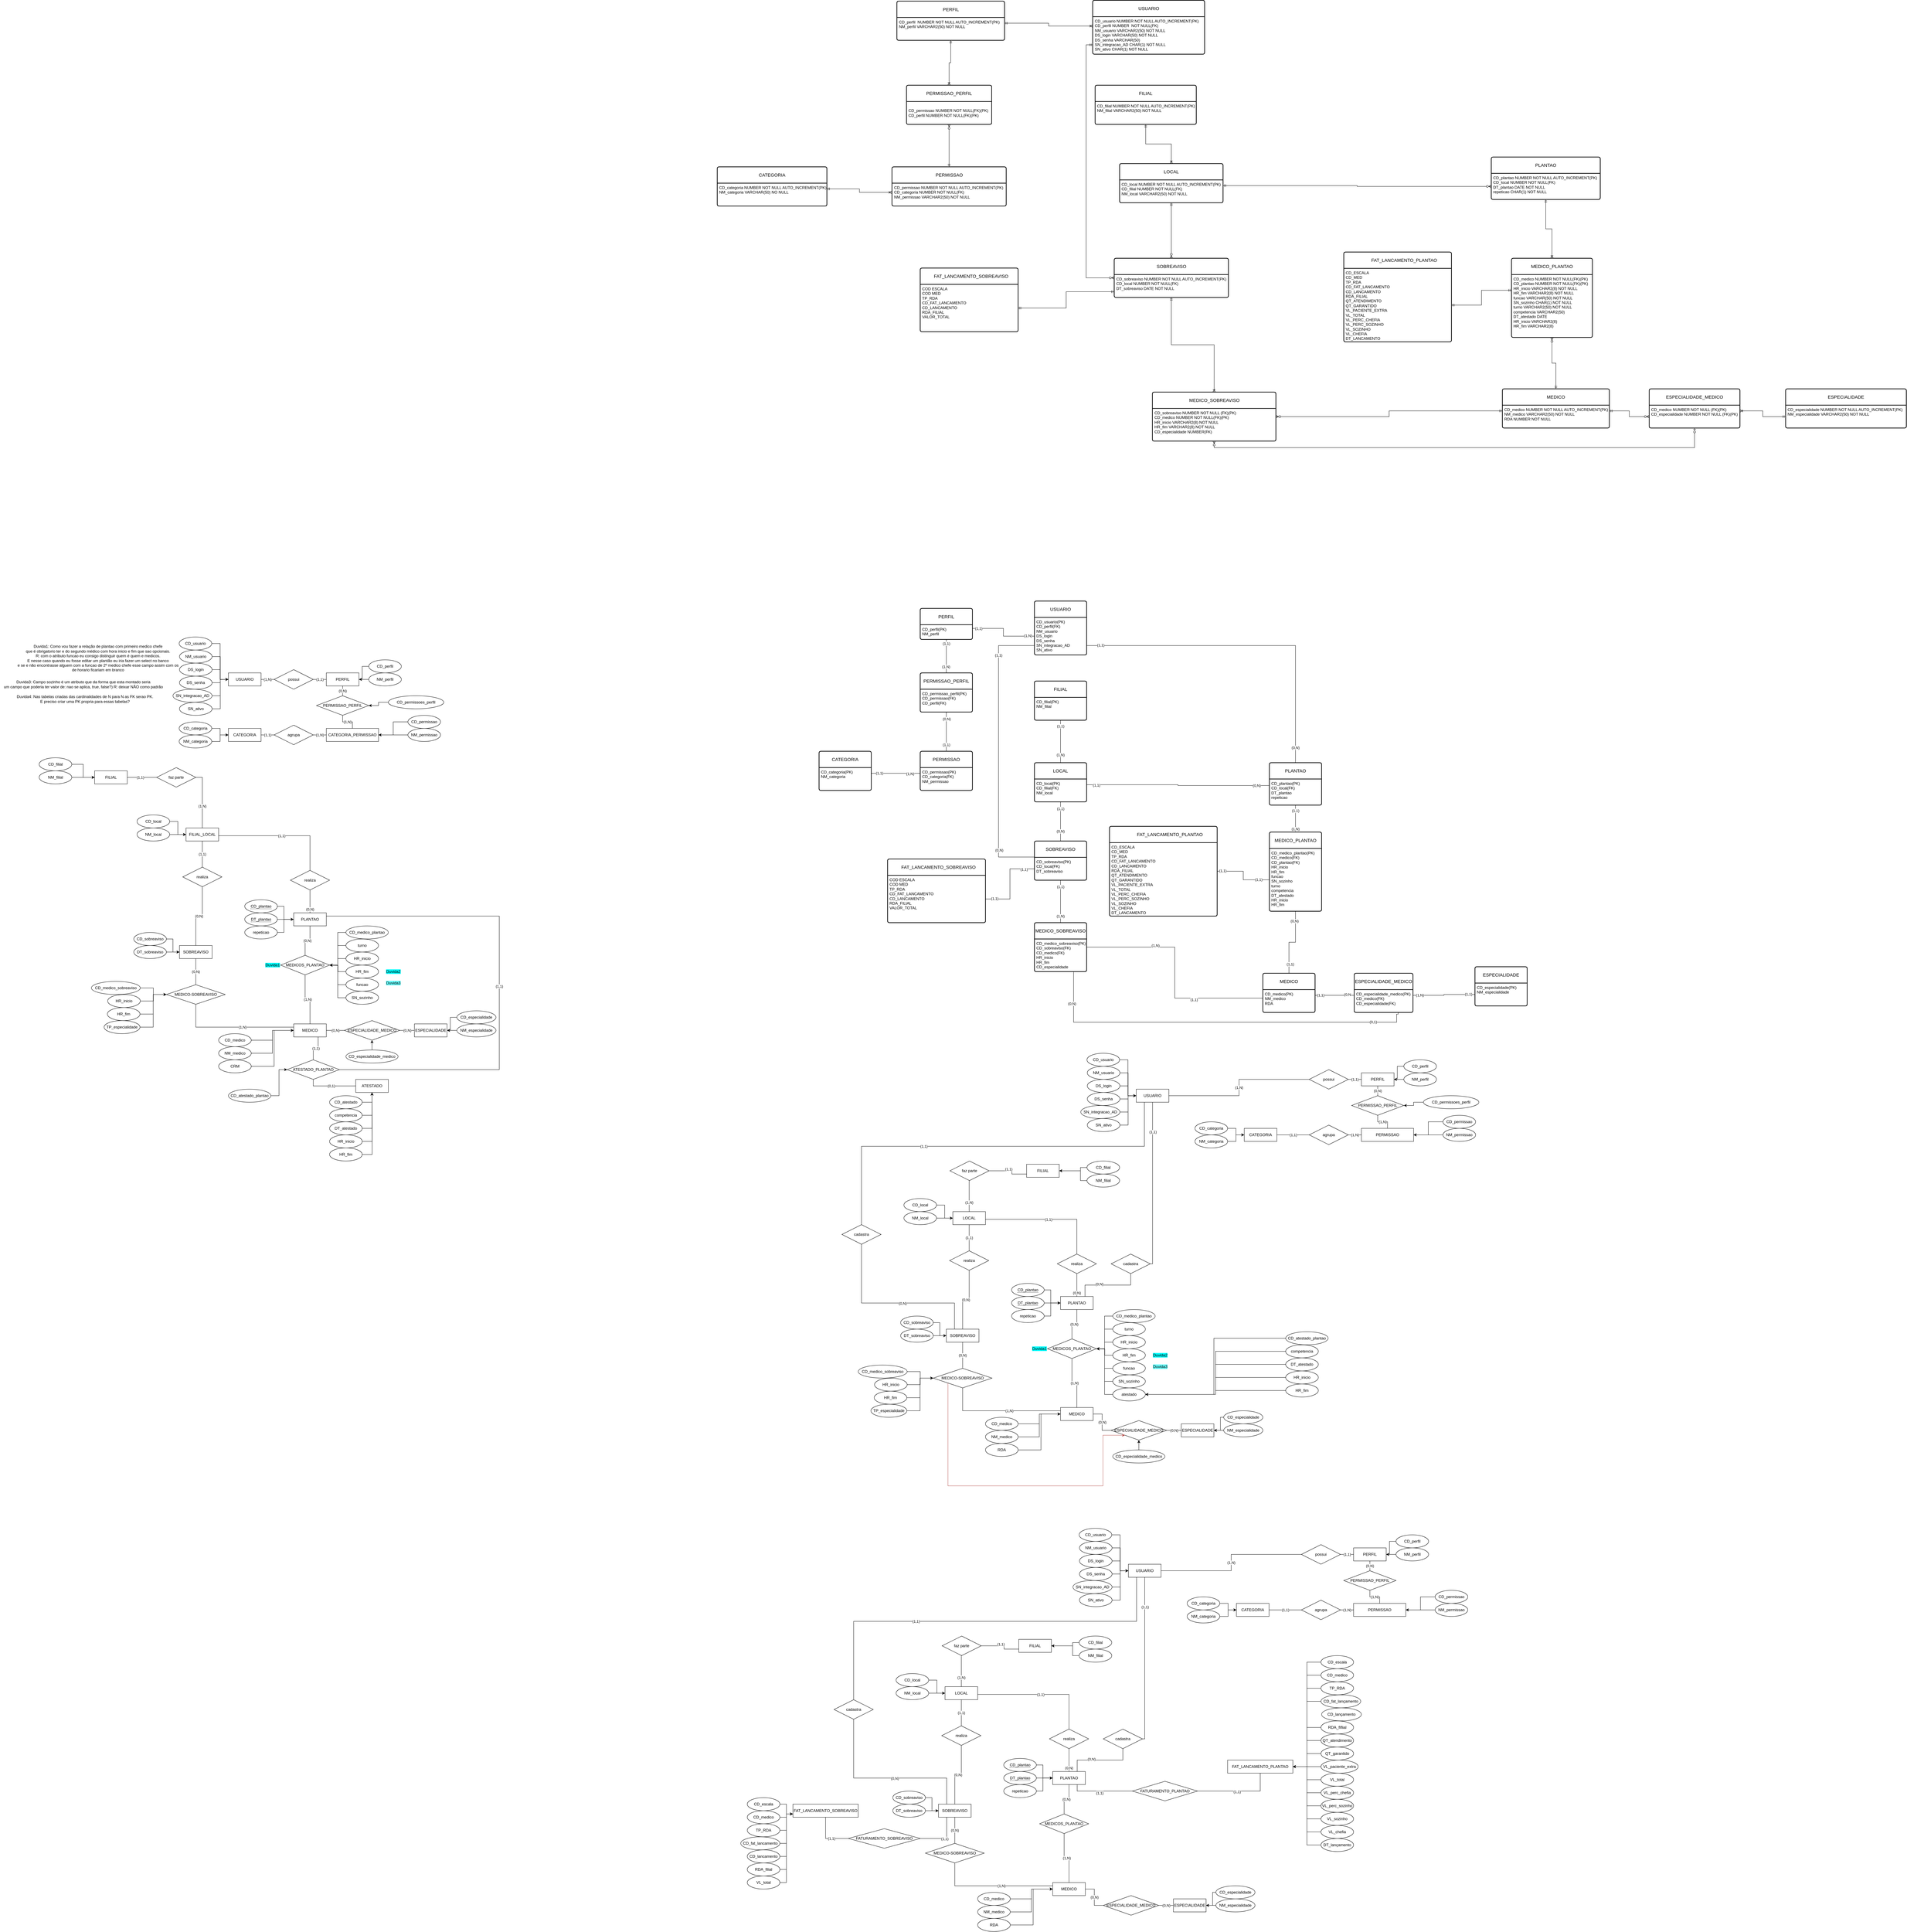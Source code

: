 <mxfile version="21.0.2" type="github">
  <diagram name="Página-1" id="34c1tFqvSpJC6opD18yf">
    <mxGraphModel dx="2783" dy="3342" grid="1" gridSize="10" guides="1" tooltips="1" connect="1" arrows="1" fold="1" page="1" pageScale="1" pageWidth="827" pageHeight="1169" math="0" shadow="0">
      <root>
        <mxCell id="0" />
        <mxCell id="1" parent="0" />
        <mxCell id="nKR082mUFp1Buz5sR-zI-10" value="(1,N)" style="edgeStyle=orthogonalEdgeStyle;rounded=0;orthogonalLoop=1;jettySize=auto;html=1;exitX=1;exitY=0.5;exitDx=0;exitDy=0;endArrow=none;endFill=0;" edge="1" parent="1" source="nKR082mUFp1Buz5sR-zI-3" target="nKR082mUFp1Buz5sR-zI-8">
          <mxGeometry relative="1" as="geometry">
            <mxPoint as="offset" />
          </mxGeometry>
        </mxCell>
        <mxCell id="nKR082mUFp1Buz5sR-zI-3" value="USUARIO" style="whiteSpace=wrap;html=1;align=center;" vertex="1" parent="1">
          <mxGeometry x="-110" y="120" width="100" height="40" as="geometry" />
        </mxCell>
        <mxCell id="nKR082mUFp1Buz5sR-zI-46" style="edgeStyle=orthogonalEdgeStyle;rounded=0;orthogonalLoop=1;jettySize=auto;html=1;exitX=1;exitY=0.5;exitDx=0;exitDy=0;entryX=0;entryY=0.5;entryDx=0;entryDy=0;" edge="1" parent="1" source="nKR082mUFp1Buz5sR-zI-4" target="nKR082mUFp1Buz5sR-zI-3">
          <mxGeometry relative="1" as="geometry" />
        </mxCell>
        <mxCell id="nKR082mUFp1Buz5sR-zI-4" value="NM_usuario" style="ellipse;whiteSpace=wrap;html=1;align=center;" vertex="1" parent="1">
          <mxGeometry x="-260" y="50" width="100" height="40" as="geometry" />
        </mxCell>
        <mxCell id="nKR082mUFp1Buz5sR-zI-45" style="edgeStyle=orthogonalEdgeStyle;rounded=0;orthogonalLoop=1;jettySize=auto;html=1;exitX=1;exitY=0.5;exitDx=0;exitDy=0;entryX=0;entryY=0.5;entryDx=0;entryDy=0;" edge="1" parent="1" source="nKR082mUFp1Buz5sR-zI-5" target="nKR082mUFp1Buz5sR-zI-3">
          <mxGeometry relative="1" as="geometry" />
        </mxCell>
        <mxCell id="nKR082mUFp1Buz5sR-zI-5" value="DS_login" style="ellipse;whiteSpace=wrap;html=1;align=center;" vertex="1" parent="1">
          <mxGeometry x="-260" y="90" width="100" height="40" as="geometry" />
        </mxCell>
        <mxCell id="nKR082mUFp1Buz5sR-zI-44" style="edgeStyle=orthogonalEdgeStyle;rounded=0;orthogonalLoop=1;jettySize=auto;html=1;exitX=1;exitY=0.5;exitDx=0;exitDy=0;" edge="1" parent="1" source="nKR082mUFp1Buz5sR-zI-6">
          <mxGeometry relative="1" as="geometry">
            <mxPoint x="-110" y="140" as="targetPoint" />
          </mxGeometry>
        </mxCell>
        <mxCell id="nKR082mUFp1Buz5sR-zI-6" value="DS_senha" style="ellipse;whiteSpace=wrap;html=1;align=center;" vertex="1" parent="1">
          <mxGeometry x="-260" y="130" width="100" height="40" as="geometry" />
        </mxCell>
        <mxCell id="nKR082mUFp1Buz5sR-zI-11" value="(1,1)" style="edgeStyle=orthogonalEdgeStyle;rounded=0;orthogonalLoop=1;jettySize=auto;html=1;exitX=1;exitY=0.5;exitDx=0;exitDy=0;entryX=0;entryY=0.5;entryDx=0;entryDy=0;endArrow=none;endFill=0;" edge="1" parent="1" source="nKR082mUFp1Buz5sR-zI-8" target="nKR082mUFp1Buz5sR-zI-9">
          <mxGeometry relative="1" as="geometry" />
        </mxCell>
        <mxCell id="nKR082mUFp1Buz5sR-zI-8" value="possui" style="shape=rhombus;perimeter=rhombusPerimeter;whiteSpace=wrap;html=1;align=center;" vertex="1" parent="1">
          <mxGeometry x="30" y="110" width="120" height="60" as="geometry" />
        </mxCell>
        <mxCell id="nKR082mUFp1Buz5sR-zI-17" value="(0,N)" style="edgeStyle=orthogonalEdgeStyle;rounded=0;orthogonalLoop=1;jettySize=auto;html=1;exitX=0.5;exitY=1;exitDx=0;exitDy=0;endArrow=none;endFill=0;" edge="1" parent="1" source="nKR082mUFp1Buz5sR-zI-9" target="nKR082mUFp1Buz5sR-zI-14">
          <mxGeometry relative="1" as="geometry" />
        </mxCell>
        <mxCell id="nKR082mUFp1Buz5sR-zI-9" value="PERFIL" style="whiteSpace=wrap;html=1;align=center;" vertex="1" parent="1">
          <mxGeometry x="190" y="120" width="100" height="40" as="geometry" />
        </mxCell>
        <mxCell id="nKR082mUFp1Buz5sR-zI-27" value="(1,1)" style="edgeStyle=orthogonalEdgeStyle;rounded=0;orthogonalLoop=1;jettySize=auto;html=1;exitX=1;exitY=0.5;exitDx=0;exitDy=0;entryX=0;entryY=0.5;entryDx=0;entryDy=0;endArrow=none;endFill=0;" edge="1" parent="1" source="nKR082mUFp1Buz5sR-zI-12" target="nKR082mUFp1Buz5sR-zI-15">
          <mxGeometry relative="1" as="geometry" />
        </mxCell>
        <mxCell id="nKR082mUFp1Buz5sR-zI-12" value="CATEGORIA" style="whiteSpace=wrap;html=1;align=center;" vertex="1" parent="1">
          <mxGeometry x="-110" y="290" width="100" height="40" as="geometry" />
        </mxCell>
        <mxCell id="nKR082mUFp1Buz5sR-zI-13" value="CATEGORIA_PERMISSAO" style="whiteSpace=wrap;html=1;align=center;" vertex="1" parent="1">
          <mxGeometry x="190" y="290" width="160" height="40" as="geometry" />
        </mxCell>
        <mxCell id="nKR082mUFp1Buz5sR-zI-24" value="(1,N)" style="edgeStyle=orthogonalEdgeStyle;rounded=0;orthogonalLoop=1;jettySize=auto;html=1;exitX=0.5;exitY=1;exitDx=0;exitDy=0;endArrow=none;endFill=0;" edge="1" parent="1" source="nKR082mUFp1Buz5sR-zI-14" target="nKR082mUFp1Buz5sR-zI-13">
          <mxGeometry relative="1" as="geometry" />
        </mxCell>
        <mxCell id="nKR082mUFp1Buz5sR-zI-14" value="PERMISSAO_PERFIL" style="shape=rhombus;perimeter=rhombusPerimeter;whiteSpace=wrap;html=1;align=center;" vertex="1" parent="1">
          <mxGeometry x="160" y="190" width="160" height="60" as="geometry" />
        </mxCell>
        <mxCell id="nKR082mUFp1Buz5sR-zI-26" value="(1,N)" style="edgeStyle=orthogonalEdgeStyle;rounded=0;orthogonalLoop=1;jettySize=auto;html=1;exitX=1;exitY=0.5;exitDx=0;exitDy=0;endArrow=none;endFill=0;" edge="1" parent="1" source="nKR082mUFp1Buz5sR-zI-15" target="nKR082mUFp1Buz5sR-zI-13">
          <mxGeometry relative="1" as="geometry">
            <mxPoint as="offset" />
          </mxGeometry>
        </mxCell>
        <mxCell id="nKR082mUFp1Buz5sR-zI-15" value="agrupa" style="shape=rhombus;perimeter=rhombusPerimeter;whiteSpace=wrap;html=1;align=center;" vertex="1" parent="1">
          <mxGeometry x="30" y="280" width="120" height="60" as="geometry" />
        </mxCell>
        <mxCell id="nKR082mUFp1Buz5sR-zI-47" style="edgeStyle=orthogonalEdgeStyle;rounded=0;orthogonalLoop=1;jettySize=auto;html=1;exitX=0;exitY=0.5;exitDx=0;exitDy=0;entryX=1;entryY=0.5;entryDx=0;entryDy=0;" edge="1" parent="1" source="nKR082mUFp1Buz5sR-zI-21" target="nKR082mUFp1Buz5sR-zI-9">
          <mxGeometry relative="1" as="geometry" />
        </mxCell>
        <mxCell id="nKR082mUFp1Buz5sR-zI-21" value="NM_perfil" style="ellipse;whiteSpace=wrap;html=1;align=center;" vertex="1" parent="1">
          <mxGeometry x="320" y="120" width="100" height="40" as="geometry" />
        </mxCell>
        <mxCell id="nKR082mUFp1Buz5sR-zI-52" style="edgeStyle=orthogonalEdgeStyle;rounded=0;orthogonalLoop=1;jettySize=auto;html=1;exitX=0;exitY=0.5;exitDx=0;exitDy=0;entryX=1;entryY=0.5;entryDx=0;entryDy=0;" edge="1" parent="1" source="nKR082mUFp1Buz5sR-zI-22" target="nKR082mUFp1Buz5sR-zI-13">
          <mxGeometry relative="1" as="geometry" />
        </mxCell>
        <mxCell id="nKR082mUFp1Buz5sR-zI-22" value="NM_permissao" style="ellipse;whiteSpace=wrap;html=1;align=center;" vertex="1" parent="1">
          <mxGeometry x="440" y="290" width="100" height="40" as="geometry" />
        </mxCell>
        <mxCell id="nKR082mUFp1Buz5sR-zI-54" style="edgeStyle=orthogonalEdgeStyle;rounded=0;orthogonalLoop=1;jettySize=auto;html=1;exitX=1;exitY=0.5;exitDx=0;exitDy=0;entryX=0;entryY=0.5;entryDx=0;entryDy=0;" edge="1" parent="1" source="nKR082mUFp1Buz5sR-zI-28" target="nKR082mUFp1Buz5sR-zI-12">
          <mxGeometry relative="1" as="geometry" />
        </mxCell>
        <mxCell id="nKR082mUFp1Buz5sR-zI-28" value="NM_categoria" style="ellipse;whiteSpace=wrap;html=1;align=center;" vertex="1" parent="1">
          <mxGeometry x="-261" y="310" width="100" height="40" as="geometry" />
        </mxCell>
        <mxCell id="nKR082mUFp1Buz5sR-zI-43" style="edgeStyle=orthogonalEdgeStyle;rounded=0;orthogonalLoop=1;jettySize=auto;html=1;exitX=1;exitY=0.5;exitDx=0;exitDy=0;entryX=0;entryY=0.5;entryDx=0;entryDy=0;" edge="1" parent="1" source="nKR082mUFp1Buz5sR-zI-29" target="nKR082mUFp1Buz5sR-zI-3">
          <mxGeometry relative="1" as="geometry" />
        </mxCell>
        <mxCell id="nKR082mUFp1Buz5sR-zI-29" value="SN_integracao_AD" style="ellipse;whiteSpace=wrap;html=1;align=center;" vertex="1" parent="1">
          <mxGeometry x="-280" y="170" width="120" height="40" as="geometry" />
        </mxCell>
        <mxCell id="nKR082mUFp1Buz5sR-zI-35" value="(1,N)" style="edgeStyle=orthogonalEdgeStyle;rounded=0;orthogonalLoop=1;jettySize=auto;html=1;exitX=0.5;exitY=1;exitDx=0;exitDy=0;entryX=1;entryY=0.5;entryDx=0;entryDy=0;endArrow=none;endFill=0;" edge="1" parent="1" source="nKR082mUFp1Buz5sR-zI-30" target="nKR082mUFp1Buz5sR-zI-32">
          <mxGeometry relative="1" as="geometry">
            <Array as="points">
              <mxPoint x="-190" y="440" />
            </Array>
          </mxGeometry>
        </mxCell>
        <mxCell id="nKR082mUFp1Buz5sR-zI-120" value="(1,1)" style="edgeStyle=orthogonalEdgeStyle;rounded=0;orthogonalLoop=1;jettySize=auto;html=1;exitX=0.5;exitY=1;exitDx=0;exitDy=0;entryX=0.5;entryY=0;entryDx=0;entryDy=0;endArrow=none;endFill=0;" edge="1" parent="1" source="nKR082mUFp1Buz5sR-zI-30" target="nKR082mUFp1Buz5sR-zI-119">
          <mxGeometry relative="1" as="geometry" />
        </mxCell>
        <mxCell id="nKR082mUFp1Buz5sR-zI-30" value="FILIAL_LOCAL" style="whiteSpace=wrap;html=1;align=center;" vertex="1" parent="1">
          <mxGeometry x="-240" y="595" width="100" height="40" as="geometry" />
        </mxCell>
        <mxCell id="nKR082mUFp1Buz5sR-zI-53" style="edgeStyle=orthogonalEdgeStyle;rounded=0;orthogonalLoop=1;jettySize=auto;html=1;exitX=1;exitY=0.5;exitDx=0;exitDy=0;" edge="1" parent="1" source="nKR082mUFp1Buz5sR-zI-31" target="nKR082mUFp1Buz5sR-zI-30">
          <mxGeometry relative="1" as="geometry" />
        </mxCell>
        <mxCell id="nKR082mUFp1Buz5sR-zI-31" value="NM_local" style="ellipse;whiteSpace=wrap;html=1;align=center;" vertex="1" parent="1">
          <mxGeometry x="-390" y="595" width="100" height="40" as="geometry" />
        </mxCell>
        <mxCell id="nKR082mUFp1Buz5sR-zI-36" value="(1,1)" style="edgeStyle=orthogonalEdgeStyle;rounded=0;orthogonalLoop=1;jettySize=auto;html=1;exitX=0;exitY=0.5;exitDx=0;exitDy=0;entryX=1;entryY=0.75;entryDx=0;entryDy=0;endArrow=none;endFill=0;" edge="1" parent="1" source="nKR082mUFp1Buz5sR-zI-32" target="nKR082mUFp1Buz5sR-zI-33">
          <mxGeometry relative="1" as="geometry">
            <Array as="points">
              <mxPoint x="-420" y="440" />
            </Array>
          </mxGeometry>
        </mxCell>
        <mxCell id="nKR082mUFp1Buz5sR-zI-32" value="faz parte" style="shape=rhombus;perimeter=rhombusPerimeter;whiteSpace=wrap;html=1;align=center;" vertex="1" parent="1">
          <mxGeometry x="-330" y="410" width="120" height="60" as="geometry" />
        </mxCell>
        <mxCell id="nKR082mUFp1Buz5sR-zI-33" value="FILIAL" style="whiteSpace=wrap;html=1;align=center;" vertex="1" parent="1">
          <mxGeometry x="-520" y="420" width="100" height="40" as="geometry" />
        </mxCell>
        <mxCell id="nKR082mUFp1Buz5sR-zI-51" style="edgeStyle=orthogonalEdgeStyle;rounded=0;orthogonalLoop=1;jettySize=auto;html=1;exitX=1;exitY=0.5;exitDx=0;exitDy=0;" edge="1" parent="1" source="nKR082mUFp1Buz5sR-zI-34">
          <mxGeometry relative="1" as="geometry">
            <mxPoint x="-520" y="440" as="targetPoint" />
            <Array as="points" />
          </mxGeometry>
        </mxCell>
        <mxCell id="nKR082mUFp1Buz5sR-zI-34" value="NM_filial" style="ellipse;whiteSpace=wrap;html=1;align=center;" vertex="1" parent="1">
          <mxGeometry x="-690" y="420" width="100" height="40" as="geometry" />
        </mxCell>
        <mxCell id="nKR082mUFp1Buz5sR-zI-60" value="(0,N)" style="edgeStyle=orthogonalEdgeStyle;rounded=0;orthogonalLoop=1;jettySize=auto;html=1;exitX=1;exitY=0.5;exitDx=0;exitDy=0;entryX=0;entryY=0.5;entryDx=0;entryDy=0;endArrow=none;endFill=0;" edge="1" parent="1" source="nKR082mUFp1Buz5sR-zI-55" target="nKR082mUFp1Buz5sR-zI-58">
          <mxGeometry relative="1" as="geometry" />
        </mxCell>
        <mxCell id="nKR082mUFp1Buz5sR-zI-98" value="(1,N)" style="edgeStyle=orthogonalEdgeStyle;rounded=0;orthogonalLoop=1;jettySize=auto;html=1;exitX=0.5;exitY=0;exitDx=0;exitDy=0;entryX=0.5;entryY=1;entryDx=0;entryDy=0;endArrow=none;endFill=0;" edge="1" parent="1" source="nKR082mUFp1Buz5sR-zI-55" target="nKR082mUFp1Buz5sR-zI-96">
          <mxGeometry relative="1" as="geometry" />
        </mxCell>
        <mxCell id="nKR082mUFp1Buz5sR-zI-129" value="(1,N)" style="edgeStyle=orthogonalEdgeStyle;rounded=0;orthogonalLoop=1;jettySize=auto;html=1;exitX=0.25;exitY=1;exitDx=0;exitDy=0;entryX=0.5;entryY=1;entryDx=0;entryDy=0;endArrow=none;endFill=0;" edge="1" parent="1" source="nKR082mUFp1Buz5sR-zI-55" target="nKR082mUFp1Buz5sR-zI-128">
          <mxGeometry relative="1" as="geometry">
            <Array as="points">
              <mxPoint x="115" y="1205" />
              <mxPoint x="-210" y="1205" />
            </Array>
          </mxGeometry>
        </mxCell>
        <mxCell id="nKR082mUFp1Buz5sR-zI-156" value="(1,1)" style="edgeStyle=orthogonalEdgeStyle;rounded=0;orthogonalLoop=1;jettySize=auto;html=1;entryX=0.5;entryY=0;entryDx=0;entryDy=0;exitX=0.75;exitY=1;exitDx=0;exitDy=0;endArrow=none;endFill=0;" edge="1" parent="1" source="nKR082mUFp1Buz5sR-zI-55" target="nKR082mUFp1Buz5sR-zI-155">
          <mxGeometry relative="1" as="geometry">
            <mxPoint x="180" y="1235.09" as="sourcePoint" />
          </mxGeometry>
        </mxCell>
        <mxCell id="nKR082mUFp1Buz5sR-zI-55" value="MEDICO" style="whiteSpace=wrap;html=1;align=center;" vertex="1" parent="1">
          <mxGeometry x="90" y="1195" width="100" height="40" as="geometry" />
        </mxCell>
        <mxCell id="nKR082mUFp1Buz5sR-zI-62" style="edgeStyle=orthogonalEdgeStyle;rounded=0;orthogonalLoop=1;jettySize=auto;html=1;exitX=1;exitY=0.5;exitDx=0;exitDy=0;entryX=0;entryY=0.5;entryDx=0;entryDy=0;" edge="1" parent="1" source="nKR082mUFp1Buz5sR-zI-56" target="nKR082mUFp1Buz5sR-zI-55">
          <mxGeometry relative="1" as="geometry" />
        </mxCell>
        <mxCell id="nKR082mUFp1Buz5sR-zI-56" value="NM_medico" style="ellipse;whiteSpace=wrap;html=1;align=center;" vertex="1" parent="1">
          <mxGeometry x="-140" y="1265" width="100" height="40" as="geometry" />
        </mxCell>
        <mxCell id="nKR082mUFp1Buz5sR-zI-63" style="edgeStyle=orthogonalEdgeStyle;rounded=0;orthogonalLoop=1;jettySize=auto;html=1;exitX=1;exitY=0.5;exitDx=0;exitDy=0;entryX=0;entryY=0.5;entryDx=0;entryDy=0;" edge="1" parent="1" source="nKR082mUFp1Buz5sR-zI-57" target="nKR082mUFp1Buz5sR-zI-55">
          <mxGeometry relative="1" as="geometry">
            <mxPoint x="70" y="1295" as="targetPoint" />
            <Array as="points">
              <mxPoint x="30" y="1325" />
              <mxPoint x="30" y="1215" />
            </Array>
          </mxGeometry>
        </mxCell>
        <mxCell id="nKR082mUFp1Buz5sR-zI-57" value="CRM" style="ellipse;whiteSpace=wrap;html=1;align=center;" vertex="1" parent="1">
          <mxGeometry x="-140" y="1305" width="100" height="40" as="geometry" />
        </mxCell>
        <mxCell id="nKR082mUFp1Buz5sR-zI-58" value="ESPECIALIDADE_MEDICO" style="shape=rhombus;perimeter=rhombusPerimeter;whiteSpace=wrap;html=1;align=center;" vertex="1" parent="1">
          <mxGeometry x="245" y="1185" width="170" height="60" as="geometry" />
        </mxCell>
        <mxCell id="nKR082mUFp1Buz5sR-zI-61" value="(0,N)" style="edgeStyle=orthogonalEdgeStyle;rounded=0;orthogonalLoop=1;jettySize=auto;html=1;exitX=0;exitY=0.5;exitDx=0;exitDy=0;entryX=1;entryY=0.5;entryDx=0;entryDy=0;endArrow=none;endFill=0;" edge="1" parent="1" source="nKR082mUFp1Buz5sR-zI-59" target="nKR082mUFp1Buz5sR-zI-58">
          <mxGeometry relative="1" as="geometry" />
        </mxCell>
        <mxCell id="nKR082mUFp1Buz5sR-zI-59" value="ESPECIALIDADE" style="whiteSpace=wrap;html=1;align=center;" vertex="1" parent="1">
          <mxGeometry x="460" y="1195" width="100" height="40" as="geometry" />
        </mxCell>
        <mxCell id="nKR082mUFp1Buz5sR-zI-65" style="edgeStyle=orthogonalEdgeStyle;rounded=0;orthogonalLoop=1;jettySize=auto;html=1;exitX=0;exitY=0.5;exitDx=0;exitDy=0;entryX=1;entryY=0.5;entryDx=0;entryDy=0;" edge="1" parent="1" source="nKR082mUFp1Buz5sR-zI-64" target="nKR082mUFp1Buz5sR-zI-59">
          <mxGeometry relative="1" as="geometry" />
        </mxCell>
        <mxCell id="nKR082mUFp1Buz5sR-zI-64" value="NM_especialidade" style="ellipse;whiteSpace=wrap;html=1;align=center;" vertex="1" parent="1">
          <mxGeometry x="590" y="1195" width="120" height="40" as="geometry" />
        </mxCell>
        <mxCell id="nKR082mUFp1Buz5sR-zI-75" value="PLANTAO" style="whiteSpace=wrap;html=1;align=center;" vertex="1" parent="1">
          <mxGeometry x="90" y="854.91" width="100" height="40" as="geometry" />
        </mxCell>
        <mxCell id="nKR082mUFp1Buz5sR-zI-76" style="edgeStyle=orthogonalEdgeStyle;rounded=0;orthogonalLoop=1;jettySize=auto;html=1;exitX=1;exitY=0.5;exitDx=0;exitDy=0;entryX=0;entryY=0.5;entryDx=0;entryDy=0;" edge="1" source="nKR082mUFp1Buz5sR-zI-77" target="nKR082mUFp1Buz5sR-zI-75" parent="1">
          <mxGeometry relative="1" as="geometry" />
        </mxCell>
        <mxCell id="nKR082mUFp1Buz5sR-zI-77" value="&lt;span style=&quot;border-bottom: 1px dotted&quot;&gt;DT_plantao&lt;/span&gt;" style="ellipse;whiteSpace=wrap;html=1;align=center;" vertex="1" parent="1">
          <mxGeometry x="-60" y="854.91" width="100" height="40" as="geometry" />
        </mxCell>
        <mxCell id="nKR082mUFp1Buz5sR-zI-78" style="edgeStyle=orthogonalEdgeStyle;rounded=0;orthogonalLoop=1;jettySize=auto;html=1;exitX=1;exitY=0.5;exitDx=0;exitDy=0;" edge="1" source="nKR082mUFp1Buz5sR-zI-79" parent="1">
          <mxGeometry relative="1" as="geometry">
            <mxPoint x="90" y="874.91" as="targetPoint" />
            <Array as="points">
              <mxPoint x="60" y="915" />
              <mxPoint x="60" y="875" />
            </Array>
          </mxGeometry>
        </mxCell>
        <mxCell id="nKR082mUFp1Buz5sR-zI-79" value="repeticao" style="ellipse;whiteSpace=wrap;html=1;align=center;" vertex="1" parent="1">
          <mxGeometry x="-60" y="894.91" width="100" height="40" as="geometry" />
        </mxCell>
        <mxCell id="nKR082mUFp1Buz5sR-zI-85" value="(1,1)" style="edgeStyle=orthogonalEdgeStyle;rounded=0;orthogonalLoop=1;jettySize=auto;html=1;exitX=0.5;exitY=0;exitDx=0;exitDy=0;entryX=0.999;entryY=0.593;entryDx=0;entryDy=0;endArrow=none;endFill=0;entryPerimeter=0;" edge="1" parent="1" source="nKR082mUFp1Buz5sR-zI-83" target="nKR082mUFp1Buz5sR-zI-30">
          <mxGeometry relative="1" as="geometry">
            <Array as="points">
              <mxPoint x="140" y="619" />
            </Array>
          </mxGeometry>
        </mxCell>
        <mxCell id="nKR082mUFp1Buz5sR-zI-87" value="(0,N)" style="edgeStyle=orthogonalEdgeStyle;rounded=0;orthogonalLoop=1;jettySize=auto;html=1;endArrow=none;endFill=0;exitX=0.5;exitY=1;exitDx=0;exitDy=0;" edge="1" parent="1" source="nKR082mUFp1Buz5sR-zI-83" target="nKR082mUFp1Buz5sR-zI-75">
          <mxGeometry x="0.704" relative="1" as="geometry">
            <mxPoint x="140" y="785" as="sourcePoint" />
            <Array as="points">
              <mxPoint x="140" y="795" />
              <mxPoint x="140" y="795" />
            </Array>
            <mxPoint as="offset" />
          </mxGeometry>
        </mxCell>
        <mxCell id="nKR082mUFp1Buz5sR-zI-83" value="realiza" style="shape=rhombus;perimeter=rhombusPerimeter;whiteSpace=wrap;html=1;align=center;" vertex="1" parent="1">
          <mxGeometry x="80" y="724.91" width="120" height="60" as="geometry" />
        </mxCell>
        <mxCell id="nKR082mUFp1Buz5sR-zI-97" value="(0,N)" style="edgeStyle=orthogonalEdgeStyle;rounded=0;orthogonalLoop=1;jettySize=auto;html=1;exitX=0.5;exitY=0;exitDx=0;exitDy=0;entryX=0.5;entryY=1;entryDx=0;entryDy=0;endArrow=none;endFill=0;" edge="1" parent="1" source="nKR082mUFp1Buz5sR-zI-96" target="nKR082mUFp1Buz5sR-zI-75">
          <mxGeometry relative="1" as="geometry">
            <mxPoint x="140" y="955.0" as="targetPoint" />
            <Array as="points" />
          </mxGeometry>
        </mxCell>
        <mxCell id="nKR082mUFp1Buz5sR-zI-96" value="MEDICOS_PLANTAO" style="shape=rhombus;perimeter=rhombusPerimeter;whiteSpace=wrap;html=1;align=center;" vertex="1" parent="1">
          <mxGeometry x="50" y="985" width="150" height="60" as="geometry" />
        </mxCell>
        <mxCell id="nKR082mUFp1Buz5sR-zI-99" value="&lt;span style=&quot;background-color: rgb(0, 255, 255);&quot;&gt;Duvida1&lt;/span&gt;" style="text;html=1;align=center;verticalAlign=middle;resizable=0;points=[];autosize=1;strokeColor=none;fillColor=none;" vertex="1" parent="1">
          <mxGeometry x="-10" y="1000" width="70" height="30" as="geometry" />
        </mxCell>
        <mxCell id="nKR082mUFp1Buz5sR-zI-100" value="Duvida1: Como vou fazer a relação de plantao com primeiro medico chefe&lt;br&gt;que é obrigatorio ter e do segundo médico com hora inicio e fim que sao opcionais. &lt;br&gt;R: com o atributo funcao eu consigo distinguir quem é quem e medicos. &lt;br&gt;E nesse caso quando eu fosse editar um plantão eu iria fazer um select no banco &lt;br&gt;e se e não encontrasse alguem com a funcao de 2º medico chefe esse campo assim com os&lt;br&gt;de horario ficariam em branco" style="text;html=1;align=center;verticalAlign=middle;resizable=0;points=[];autosize=1;strokeColor=none;fillColor=none;" vertex="1" parent="1">
          <mxGeometry x="-770" y="25" width="520" height="100" as="geometry" />
        </mxCell>
        <mxCell id="nKR082mUFp1Buz5sR-zI-107" style="edgeStyle=orthogonalEdgeStyle;rounded=0;orthogonalLoop=1;jettySize=auto;html=1;exitX=0;exitY=0.5;exitDx=0;exitDy=0;" edge="1" parent="1" source="nKR082mUFp1Buz5sR-zI-101" target="nKR082mUFp1Buz5sR-zI-96">
          <mxGeometry relative="1" as="geometry" />
        </mxCell>
        <mxCell id="nKR082mUFp1Buz5sR-zI-101" value="HR_inicio" style="ellipse;whiteSpace=wrap;html=1;align=center;" vertex="1" parent="1">
          <mxGeometry x="250" y="975" width="100" height="40" as="geometry" />
        </mxCell>
        <mxCell id="nKR082mUFp1Buz5sR-zI-109" style="edgeStyle=orthogonalEdgeStyle;rounded=0;orthogonalLoop=1;jettySize=auto;html=1;exitX=0;exitY=0.5;exitDx=0;exitDy=0;" edge="1" parent="1" source="nKR082mUFp1Buz5sR-zI-102">
          <mxGeometry relative="1" as="geometry">
            <mxPoint x="200" y="1015.4" as="targetPoint" />
          </mxGeometry>
        </mxCell>
        <mxCell id="nKR082mUFp1Buz5sR-zI-102" value="HR_fim" style="ellipse;whiteSpace=wrap;html=1;align=center;" vertex="1" parent="1">
          <mxGeometry x="250" y="1015" width="100" height="40" as="geometry" />
        </mxCell>
        <mxCell id="nKR082mUFp1Buz5sR-zI-110" style="edgeStyle=orthogonalEdgeStyle;rounded=0;orthogonalLoop=1;jettySize=auto;html=1;exitX=0;exitY=0.5;exitDx=0;exitDy=0;entryX=1;entryY=0.5;entryDx=0;entryDy=0;" edge="1" parent="1" source="nKR082mUFp1Buz5sR-zI-103" target="nKR082mUFp1Buz5sR-zI-96">
          <mxGeometry relative="1" as="geometry" />
        </mxCell>
        <mxCell id="nKR082mUFp1Buz5sR-zI-103" value="funcao" style="ellipse;whiteSpace=wrap;html=1;align=center;" vertex="1" parent="1">
          <mxGeometry x="250" y="1055" width="100" height="40" as="geometry" />
        </mxCell>
        <mxCell id="nKR082mUFp1Buz5sR-zI-111" value="&lt;span style=&quot;background-color: rgb(0, 255, 255);&quot;&gt;Duvida2&lt;/span&gt;" style="text;html=1;align=center;verticalAlign=middle;resizable=0;points=[];autosize=1;strokeColor=none;fillColor=none;" vertex="1" parent="1">
          <mxGeometry x="360" y="1020" width="70" height="30" as="geometry" />
        </mxCell>
        <mxCell id="nKR082mUFp1Buz5sR-zI-114" style="edgeStyle=orthogonalEdgeStyle;rounded=0;orthogonalLoop=1;jettySize=auto;html=1;exitX=0;exitY=0.5;exitDx=0;exitDy=0;entryX=1;entryY=0.5;entryDx=0;entryDy=0;" edge="1" parent="1" source="nKR082mUFp1Buz5sR-zI-113" target="nKR082mUFp1Buz5sR-zI-96">
          <mxGeometry relative="1" as="geometry" />
        </mxCell>
        <mxCell id="nKR082mUFp1Buz5sR-zI-113" value="SN_sozinho" style="ellipse;whiteSpace=wrap;html=1;align=center;" vertex="1" parent="1">
          <mxGeometry x="250" y="1095" width="100" height="40" as="geometry" />
        </mxCell>
        <mxCell id="nKR082mUFp1Buz5sR-zI-115" value="&lt;span style=&quot;background-color: rgb(102, 255, 255);&quot;&gt;Duvida3&lt;/span&gt;" style="text;html=1;align=center;verticalAlign=middle;resizable=0;points=[];autosize=1;strokeColor=none;fillColor=none;" vertex="1" parent="1">
          <mxGeometry x="360" y="1055" width="70" height="30" as="geometry" />
        </mxCell>
        <mxCell id="nKR082mUFp1Buz5sR-zI-116" value="Duvida3: Campo sozinho é um atributo que da forma que esta montado seria &lt;br&gt;um campo que poderia ter valor de: nao se aplica, true, false?) R: deixar NÃO como padrão" style="text;html=1;align=center;verticalAlign=middle;resizable=0;points=[];autosize=1;strokeColor=none;fillColor=none;" vertex="1" parent="1">
          <mxGeometry x="-810" y="135" width="510" height="40" as="geometry" />
        </mxCell>
        <mxCell id="nKR082mUFp1Buz5sR-zI-117" value="SOBREAVISO" style="whiteSpace=wrap;html=1;align=center;" vertex="1" parent="1">
          <mxGeometry x="-260" y="955" width="100" height="40" as="geometry" />
        </mxCell>
        <mxCell id="nKR082mUFp1Buz5sR-zI-121" value="(0,N)" style="edgeStyle=orthogonalEdgeStyle;rounded=0;orthogonalLoop=1;jettySize=auto;html=1;exitX=0.5;exitY=1;exitDx=0;exitDy=0;entryX=0.5;entryY=0;entryDx=0;entryDy=0;endArrow=none;endFill=0;" edge="1" parent="1" source="nKR082mUFp1Buz5sR-zI-119" target="nKR082mUFp1Buz5sR-zI-117">
          <mxGeometry relative="1" as="geometry" />
        </mxCell>
        <mxCell id="nKR082mUFp1Buz5sR-zI-119" value="realiza" style="shape=rhombus;perimeter=rhombusPerimeter;whiteSpace=wrap;html=1;align=center;" vertex="1" parent="1">
          <mxGeometry x="-250" y="715" width="120" height="60" as="geometry" />
        </mxCell>
        <mxCell id="nKR082mUFp1Buz5sR-zI-123" style="edgeStyle=orthogonalEdgeStyle;rounded=0;orthogonalLoop=1;jettySize=auto;html=1;exitX=1;exitY=0.5;exitDx=0;exitDy=0;" edge="1" parent="1" source="nKR082mUFp1Buz5sR-zI-122" target="nKR082mUFp1Buz5sR-zI-117">
          <mxGeometry relative="1" as="geometry">
            <Array as="points" />
          </mxGeometry>
        </mxCell>
        <mxCell id="nKR082mUFp1Buz5sR-zI-122" value="DT_sobreaviso" style="ellipse;whiteSpace=wrap;html=1;align=center;" vertex="1" parent="1">
          <mxGeometry x="-400" y="955" width="100" height="40" as="geometry" />
        </mxCell>
        <mxCell id="nKR082mUFp1Buz5sR-zI-130" value="(0,N)" style="edgeStyle=orthogonalEdgeStyle;rounded=0;orthogonalLoop=1;jettySize=auto;html=1;exitX=0.5;exitY=0;exitDx=0;exitDy=0;entryX=0.5;entryY=1;entryDx=0;entryDy=0;endArrow=none;endFill=0;" edge="1" parent="1" source="nKR082mUFp1Buz5sR-zI-128" target="nKR082mUFp1Buz5sR-zI-117">
          <mxGeometry relative="1" as="geometry">
            <Array as="points">
              <mxPoint x="-210" y="995" />
            </Array>
          </mxGeometry>
        </mxCell>
        <mxCell id="nKR082mUFp1Buz5sR-zI-128" value="MEDICO-SOBREAVISO" style="shape=rhombus;perimeter=rhombusPerimeter;whiteSpace=wrap;html=1;align=center;" vertex="1" parent="1">
          <mxGeometry x="-300" y="1075" width="180" height="60" as="geometry" />
        </mxCell>
        <mxCell id="nKR082mUFp1Buz5sR-zI-133" style="edgeStyle=orthogonalEdgeStyle;rounded=0;orthogonalLoop=1;jettySize=auto;html=1;exitX=1;exitY=0.5;exitDx=0;exitDy=0;entryX=0;entryY=0.5;entryDx=0;entryDy=0;" edge="1" parent="1" source="nKR082mUFp1Buz5sR-zI-131" target="nKR082mUFp1Buz5sR-zI-128">
          <mxGeometry relative="1" as="geometry" />
        </mxCell>
        <mxCell id="nKR082mUFp1Buz5sR-zI-131" value="HR_inicio" style="ellipse;whiteSpace=wrap;html=1;align=center;" vertex="1" parent="1">
          <mxGeometry x="-480" y="1105" width="100" height="40" as="geometry" />
        </mxCell>
        <mxCell id="nKR082mUFp1Buz5sR-zI-134" style="edgeStyle=orthogonalEdgeStyle;rounded=0;orthogonalLoop=1;jettySize=auto;html=1;exitX=1;exitY=0.5;exitDx=0;exitDy=0;entryX=0;entryY=0.5;entryDx=0;entryDy=0;" edge="1" parent="1" source="nKR082mUFp1Buz5sR-zI-132" target="nKR082mUFp1Buz5sR-zI-128">
          <mxGeometry relative="1" as="geometry">
            <mxPoint x="-260.0" y="1105" as="targetPoint" />
          </mxGeometry>
        </mxCell>
        <mxCell id="nKR082mUFp1Buz5sR-zI-132" value="HR_fim" style="ellipse;whiteSpace=wrap;html=1;align=center;" vertex="1" parent="1">
          <mxGeometry x="-481" y="1145" width="100" height="40" as="geometry" />
        </mxCell>
        <mxCell id="nKR082mUFp1Buz5sR-zI-159" value="(1,1)" style="edgeStyle=orthogonalEdgeStyle;rounded=0;orthogonalLoop=1;jettySize=auto;html=1;exitX=1;exitY=0.5;exitDx=0;exitDy=0;entryX=1;entryY=0.25;entryDx=0;entryDy=0;endArrow=none;endFill=0;" edge="1" parent="1" source="nKR082mUFp1Buz5sR-zI-155" target="nKR082mUFp1Buz5sR-zI-75">
          <mxGeometry relative="1" as="geometry">
            <Array as="points">
              <mxPoint x="720" y="1335" />
              <mxPoint x="720" y="865" />
            </Array>
          </mxGeometry>
        </mxCell>
        <mxCell id="nKR082mUFp1Buz5sR-zI-136" value="ATESTADO" style="whiteSpace=wrap;html=1;align=center;" vertex="1" parent="1">
          <mxGeometry x="280" y="1365.09" width="100" height="40" as="geometry" />
        </mxCell>
        <mxCell id="nKR082mUFp1Buz5sR-zI-143" style="edgeStyle=orthogonalEdgeStyle;rounded=0;orthogonalLoop=1;jettySize=auto;html=1;exitX=1;exitY=0.5;exitDx=0;exitDy=0;entryX=0.5;entryY=1;entryDx=0;entryDy=0;" edge="1" parent="1" source="nKR082mUFp1Buz5sR-zI-137" target="nKR082mUFp1Buz5sR-zI-136">
          <mxGeometry relative="1" as="geometry" />
        </mxCell>
        <mxCell id="nKR082mUFp1Buz5sR-zI-137" value="competencia" style="ellipse;whiteSpace=wrap;html=1;align=center;" vertex="1" parent="1">
          <mxGeometry x="200" y="1455" width="100" height="40" as="geometry" />
        </mxCell>
        <mxCell id="nKR082mUFp1Buz5sR-zI-145" style="edgeStyle=orthogonalEdgeStyle;rounded=0;orthogonalLoop=1;jettySize=auto;html=1;exitX=1;exitY=0.5;exitDx=0;exitDy=0;entryX=0.5;entryY=1;entryDx=0;entryDy=0;" edge="1" parent="1" source="nKR082mUFp1Buz5sR-zI-138" target="nKR082mUFp1Buz5sR-zI-136">
          <mxGeometry relative="1" as="geometry" />
        </mxCell>
        <mxCell id="nKR082mUFp1Buz5sR-zI-138" value="DT_atestado" style="ellipse;whiteSpace=wrap;html=1;align=center;" vertex="1" parent="1">
          <mxGeometry x="200" y="1495" width="100" height="40" as="geometry" />
        </mxCell>
        <mxCell id="nKR082mUFp1Buz5sR-zI-146" style="edgeStyle=orthogonalEdgeStyle;rounded=0;orthogonalLoop=1;jettySize=auto;html=1;exitX=1;exitY=0.5;exitDx=0;exitDy=0;" edge="1" parent="1" source="nKR082mUFp1Buz5sR-zI-139">
          <mxGeometry relative="1" as="geometry">
            <mxPoint x="330" y="1405.09" as="targetPoint" />
          </mxGeometry>
        </mxCell>
        <mxCell id="nKR082mUFp1Buz5sR-zI-139" value="HR_inicio" style="ellipse;whiteSpace=wrap;html=1;align=center;" vertex="1" parent="1">
          <mxGeometry x="200" y="1535" width="100" height="40" as="geometry" />
        </mxCell>
        <mxCell id="nKR082mUFp1Buz5sR-zI-147" style="edgeStyle=orthogonalEdgeStyle;rounded=0;orthogonalLoop=1;jettySize=auto;html=1;exitX=1;exitY=0.5;exitDx=0;exitDy=0;" edge="1" parent="1" source="nKR082mUFp1Buz5sR-zI-140">
          <mxGeometry relative="1" as="geometry">
            <mxPoint x="330" y="1405.09" as="targetPoint" />
          </mxGeometry>
        </mxCell>
        <mxCell id="nKR082mUFp1Buz5sR-zI-140" value="HR_fim" style="ellipse;whiteSpace=wrap;html=1;align=center;" vertex="1" parent="1">
          <mxGeometry x="200" y="1575" width="100" height="40" as="geometry" />
        </mxCell>
        <mxCell id="nKR082mUFp1Buz5sR-zI-157" value="(0,1)" style="edgeStyle=orthogonalEdgeStyle;rounded=0;orthogonalLoop=1;jettySize=auto;html=1;exitX=0.5;exitY=1;exitDx=0;exitDy=0;entryX=0;entryY=0.5;entryDx=0;entryDy=0;endArrow=none;endFill=0;" edge="1" parent="1" source="nKR082mUFp1Buz5sR-zI-155" target="nKR082mUFp1Buz5sR-zI-136">
          <mxGeometry relative="1" as="geometry">
            <mxPoint x="210" y="1365.09" as="sourcePoint" />
          </mxGeometry>
        </mxCell>
        <mxCell id="nKR082mUFp1Buz5sR-zI-155" value="ATESTADO_PLANTAO" style="shape=rhombus;perimeter=rhombusPerimeter;whiteSpace=wrap;html=1;align=center;" vertex="1" parent="1">
          <mxGeometry x="70" y="1305.09" width="160" height="60" as="geometry" />
        </mxCell>
        <mxCell id="nKR082mUFp1Buz5sR-zI-161" style="edgeStyle=orthogonalEdgeStyle;rounded=0;orthogonalLoop=1;jettySize=auto;html=1;exitX=1;exitY=0.5;exitDx=0;exitDy=0;entryX=0;entryY=0.5;entryDx=0;entryDy=0;" edge="1" parent="1" source="nKR082mUFp1Buz5sR-zI-160" target="nKR082mUFp1Buz5sR-zI-3">
          <mxGeometry relative="1" as="geometry" />
        </mxCell>
        <mxCell id="nKR082mUFp1Buz5sR-zI-160" value="SN_ativo" style="ellipse;whiteSpace=wrap;html=1;align=center;" vertex="1" parent="1">
          <mxGeometry x="-260" y="210" width="100" height="40" as="geometry" />
        </mxCell>
        <mxCell id="nKR082mUFp1Buz5sR-zI-164" style="edgeStyle=orthogonalEdgeStyle;rounded=0;orthogonalLoop=1;jettySize=auto;html=1;exitX=1;exitY=0.5;exitDx=0;exitDy=0;entryX=0;entryY=0.5;entryDx=0;entryDy=0;" edge="1" parent="1" source="nKR082mUFp1Buz5sR-zI-163" target="nKR082mUFp1Buz5sR-zI-128">
          <mxGeometry relative="1" as="geometry" />
        </mxCell>
        <mxCell id="nKR082mUFp1Buz5sR-zI-163" value="TP_especialidade" style="ellipse;whiteSpace=wrap;html=1;align=center;" vertex="1" parent="1">
          <mxGeometry x="-491" y="1185" width="110" height="40" as="geometry" />
        </mxCell>
        <mxCell id="nKR082mUFp1Buz5sR-zI-168" style="edgeStyle=orthogonalEdgeStyle;rounded=0;orthogonalLoop=1;jettySize=auto;html=1;exitX=0;exitY=0.5;exitDx=0;exitDy=0;entryX=1;entryY=0.5;entryDx=0;entryDy=0;" edge="1" parent="1" source="nKR082mUFp1Buz5sR-zI-166" target="nKR082mUFp1Buz5sR-zI-96">
          <mxGeometry relative="1" as="geometry" />
        </mxCell>
        <mxCell id="nKR082mUFp1Buz5sR-zI-166" value="turno" style="ellipse;whiteSpace=wrap;html=1;align=center;" vertex="1" parent="1">
          <mxGeometry x="250" y="935" width="100" height="40" as="geometry" />
        </mxCell>
        <mxCell id="nKR082mUFp1Buz5sR-zI-172" style="edgeStyle=orthogonalEdgeStyle;rounded=0;orthogonalLoop=1;jettySize=auto;html=1;exitX=1;exitY=0.5;exitDx=0;exitDy=0;entryX=0;entryY=0.5;entryDx=0;entryDy=0;" edge="1" parent="1" source="nKR082mUFp1Buz5sR-zI-171" target="nKR082mUFp1Buz5sR-zI-3">
          <mxGeometry relative="1" as="geometry" />
        </mxCell>
        <mxCell id="nKR082mUFp1Buz5sR-zI-171" value="CD_usuario" style="ellipse;whiteSpace=wrap;html=1;align=center;" vertex="1" parent="1">
          <mxGeometry x="-261" y="10" width="100" height="40" as="geometry" />
        </mxCell>
        <mxCell id="nKR082mUFp1Buz5sR-zI-175" style="edgeStyle=orthogonalEdgeStyle;rounded=0;orthogonalLoop=1;jettySize=auto;html=1;exitX=0;exitY=0.5;exitDx=0;exitDy=0;entryX=1;entryY=0.5;entryDx=0;entryDy=0;" edge="1" parent="1" source="nKR082mUFp1Buz5sR-zI-173" target="nKR082mUFp1Buz5sR-zI-9">
          <mxGeometry relative="1" as="geometry" />
        </mxCell>
        <mxCell id="nKR082mUFp1Buz5sR-zI-173" value="CD_perfil" style="ellipse;whiteSpace=wrap;html=1;align=center;" vertex="1" parent="1">
          <mxGeometry x="320" y="80" width="100" height="40" as="geometry" />
        </mxCell>
        <mxCell id="nKR082mUFp1Buz5sR-zI-176" style="edgeStyle=orthogonalEdgeStyle;rounded=0;orthogonalLoop=1;jettySize=auto;html=1;exitX=0;exitY=0.5;exitDx=0;exitDy=0;entryX=1;entryY=0.5;entryDx=0;entryDy=0;" edge="1" parent="1" source="nKR082mUFp1Buz5sR-zI-174" target="nKR082mUFp1Buz5sR-zI-13">
          <mxGeometry relative="1" as="geometry" />
        </mxCell>
        <mxCell id="nKR082mUFp1Buz5sR-zI-174" value="CD_permissao" style="ellipse;whiteSpace=wrap;html=1;align=center;" vertex="1" parent="1">
          <mxGeometry x="440" y="250" width="100" height="40" as="geometry" />
        </mxCell>
        <mxCell id="nKR082mUFp1Buz5sR-zI-178" style="edgeStyle=orthogonalEdgeStyle;rounded=0;orthogonalLoop=1;jettySize=auto;html=1;exitX=0;exitY=0.5;exitDx=0;exitDy=0;entryX=1;entryY=0.5;entryDx=0;entryDy=0;" edge="1" parent="1" source="nKR082mUFp1Buz5sR-zI-177" target="nKR082mUFp1Buz5sR-zI-14">
          <mxGeometry relative="1" as="geometry" />
        </mxCell>
        <mxCell id="nKR082mUFp1Buz5sR-zI-177" value="CD_permissoes_perfil" style="ellipse;whiteSpace=wrap;html=1;align=center;" vertex="1" parent="1">
          <mxGeometry x="380" y="190" width="170" height="40" as="geometry" />
        </mxCell>
        <mxCell id="nKR082mUFp1Buz5sR-zI-180" style="edgeStyle=orthogonalEdgeStyle;rounded=0;orthogonalLoop=1;jettySize=auto;html=1;exitX=1;exitY=0.5;exitDx=0;exitDy=0;entryX=0;entryY=0.5;entryDx=0;entryDy=0;" edge="1" parent="1" source="nKR082mUFp1Buz5sR-zI-179" target="nKR082mUFp1Buz5sR-zI-12">
          <mxGeometry relative="1" as="geometry" />
        </mxCell>
        <mxCell id="nKR082mUFp1Buz5sR-zI-179" value="CD_categoria" style="ellipse;whiteSpace=wrap;html=1;align=center;" vertex="1" parent="1">
          <mxGeometry x="-261" y="270" width="100" height="40" as="geometry" />
        </mxCell>
        <mxCell id="nKR082mUFp1Buz5sR-zI-182" style="edgeStyle=orthogonalEdgeStyle;rounded=0;orthogonalLoop=1;jettySize=auto;html=1;exitX=1;exitY=0.5;exitDx=0;exitDy=0;entryX=0;entryY=0.5;entryDx=0;entryDy=0;" edge="1" parent="1" source="nKR082mUFp1Buz5sR-zI-181" target="nKR082mUFp1Buz5sR-zI-33">
          <mxGeometry relative="1" as="geometry" />
        </mxCell>
        <mxCell id="nKR082mUFp1Buz5sR-zI-181" value="CD_filial" style="ellipse;whiteSpace=wrap;html=1;align=center;" vertex="1" parent="1">
          <mxGeometry x="-690" y="380" width="100" height="40" as="geometry" />
        </mxCell>
        <mxCell id="nKR082mUFp1Buz5sR-zI-184" style="edgeStyle=orthogonalEdgeStyle;rounded=0;orthogonalLoop=1;jettySize=auto;html=1;exitX=1;exitY=0.5;exitDx=0;exitDy=0;" edge="1" parent="1" source="nKR082mUFp1Buz5sR-zI-183" target="nKR082mUFp1Buz5sR-zI-30">
          <mxGeometry relative="1" as="geometry" />
        </mxCell>
        <mxCell id="nKR082mUFp1Buz5sR-zI-183" value="CD_local" style="ellipse;whiteSpace=wrap;html=1;align=center;" vertex="1" parent="1">
          <mxGeometry x="-390" y="555" width="100" height="40" as="geometry" />
        </mxCell>
        <mxCell id="nKR082mUFp1Buz5sR-zI-200" style="edgeStyle=orthogonalEdgeStyle;rounded=0;orthogonalLoop=1;jettySize=auto;html=1;exitX=1;exitY=0.5;exitDx=0;exitDy=0;entryX=0;entryY=0.5;entryDx=0;entryDy=0;" edge="1" parent="1" source="nKR082mUFp1Buz5sR-zI-185" target="nKR082mUFp1Buz5sR-zI-117">
          <mxGeometry relative="1" as="geometry" />
        </mxCell>
        <mxCell id="nKR082mUFp1Buz5sR-zI-185" value="CD_sobreaviso" style="ellipse;whiteSpace=wrap;html=1;align=center;" vertex="1" parent="1">
          <mxGeometry x="-400" y="915" width="100" height="40" as="geometry" />
        </mxCell>
        <mxCell id="nKR082mUFp1Buz5sR-zI-187" style="edgeStyle=orthogonalEdgeStyle;rounded=0;orthogonalLoop=1;jettySize=auto;html=1;exitX=1;exitY=0.5;exitDx=0;exitDy=0;entryX=0;entryY=0.5;entryDx=0;entryDy=0;" edge="1" parent="1" source="nKR082mUFp1Buz5sR-zI-186" target="nKR082mUFp1Buz5sR-zI-75">
          <mxGeometry relative="1" as="geometry">
            <Array as="points">
              <mxPoint x="60" y="835" />
              <mxPoint x="60" y="875" />
            </Array>
          </mxGeometry>
        </mxCell>
        <mxCell id="nKR082mUFp1Buz5sR-zI-186" value="&lt;span style=&quot;border-bottom: 1px dotted&quot;&gt;CD_plantao&lt;/span&gt;" style="ellipse;whiteSpace=wrap;html=1;align=center;" vertex="1" parent="1">
          <mxGeometry x="-60" y="814.91" width="100" height="40" as="geometry" />
        </mxCell>
        <mxCell id="nKR082mUFp1Buz5sR-zI-190" style="edgeStyle=orthogonalEdgeStyle;rounded=0;orthogonalLoop=1;jettySize=auto;html=1;exitX=1;exitY=0.5;exitDx=0;exitDy=0;entryX=0;entryY=0.5;entryDx=0;entryDy=0;" edge="1" parent="1" source="nKR082mUFp1Buz5sR-zI-189" target="nKR082mUFp1Buz5sR-zI-55">
          <mxGeometry relative="1" as="geometry" />
        </mxCell>
        <mxCell id="nKR082mUFp1Buz5sR-zI-189" value="CD_medico" style="ellipse;whiteSpace=wrap;html=1;align=center;" vertex="1" parent="1">
          <mxGeometry x="-140" y="1225" width="100" height="40" as="geometry" />
        </mxCell>
        <mxCell id="nKR082mUFp1Buz5sR-zI-199" style="edgeStyle=orthogonalEdgeStyle;rounded=0;orthogonalLoop=1;jettySize=auto;html=1;exitX=0;exitY=0.5;exitDx=0;exitDy=0;entryX=1;entryY=0.5;entryDx=0;entryDy=0;" edge="1" parent="1" source="nKR082mUFp1Buz5sR-zI-191" target="nKR082mUFp1Buz5sR-zI-59">
          <mxGeometry relative="1" as="geometry" />
        </mxCell>
        <mxCell id="nKR082mUFp1Buz5sR-zI-191" value="CD_especialidade" style="ellipse;whiteSpace=wrap;html=1;align=center;" vertex="1" parent="1">
          <mxGeometry x="590" y="1155" width="120" height="40" as="geometry" />
        </mxCell>
        <mxCell id="nKR082mUFp1Buz5sR-zI-242" style="edgeStyle=orthogonalEdgeStyle;rounded=0;orthogonalLoop=1;jettySize=auto;html=1;exitX=1;exitY=0.5;exitDx=0;exitDy=0;entryX=0.5;entryY=1;entryDx=0;entryDy=0;" edge="1" parent="1" source="nKR082mUFp1Buz5sR-zI-192" target="nKR082mUFp1Buz5sR-zI-136">
          <mxGeometry relative="1" as="geometry" />
        </mxCell>
        <mxCell id="nKR082mUFp1Buz5sR-zI-192" value="CD_atestado" style="ellipse;whiteSpace=wrap;html=1;align=center;" vertex="1" parent="1">
          <mxGeometry x="200" y="1415" width="100" height="40" as="geometry" />
        </mxCell>
        <mxCell id="nKR082mUFp1Buz5sR-zI-194" style="edgeStyle=orthogonalEdgeStyle;rounded=0;orthogonalLoop=1;jettySize=auto;html=1;exitX=0.5;exitY=0;exitDx=0;exitDy=0;entryX=0.5;entryY=1;entryDx=0;entryDy=0;" edge="1" parent="1" source="nKR082mUFp1Buz5sR-zI-193" target="nKR082mUFp1Buz5sR-zI-58">
          <mxGeometry relative="1" as="geometry" />
        </mxCell>
        <mxCell id="nKR082mUFp1Buz5sR-zI-193" value="CD_especialidade_medico" style="ellipse;whiteSpace=wrap;html=1;align=center;" vertex="1" parent="1">
          <mxGeometry x="250" y="1275" width="160" height="40" as="geometry" />
        </mxCell>
        <mxCell id="nKR082mUFp1Buz5sR-zI-198" style="edgeStyle=orthogonalEdgeStyle;rounded=0;orthogonalLoop=1;jettySize=auto;html=1;exitX=0;exitY=0.5;exitDx=0;exitDy=0;entryX=1;entryY=0.5;entryDx=0;entryDy=0;" edge="1" parent="1" source="nKR082mUFp1Buz5sR-zI-195" target="nKR082mUFp1Buz5sR-zI-96">
          <mxGeometry relative="1" as="geometry" />
        </mxCell>
        <mxCell id="nKR082mUFp1Buz5sR-zI-195" value="CD_medico_plantao" style="ellipse;whiteSpace=wrap;html=1;align=center;" vertex="1" parent="1">
          <mxGeometry x="250" y="895" width="130" height="40" as="geometry" />
        </mxCell>
        <mxCell id="nKR082mUFp1Buz5sR-zI-202" style="edgeStyle=orthogonalEdgeStyle;rounded=0;orthogonalLoop=1;jettySize=auto;html=1;exitX=1;exitY=0.5;exitDx=0;exitDy=0;entryX=0;entryY=0.5;entryDx=0;entryDy=0;" edge="1" parent="1" source="nKR082mUFp1Buz5sR-zI-201" target="nKR082mUFp1Buz5sR-zI-128">
          <mxGeometry relative="1" as="geometry">
            <Array as="points">
              <mxPoint x="-340" y="1085" />
              <mxPoint x="-340" y="1105" />
            </Array>
          </mxGeometry>
        </mxCell>
        <mxCell id="nKR082mUFp1Buz5sR-zI-201" value="CD_medico_sobreaviso" style="ellipse;whiteSpace=wrap;html=1;align=center;" vertex="1" parent="1">
          <mxGeometry x="-530" y="1065" width="150" height="40" as="geometry" />
        </mxCell>
        <mxCell id="nKR082mUFp1Buz5sR-zI-208" style="edgeStyle=orthogonalEdgeStyle;rounded=0;orthogonalLoop=1;jettySize=auto;html=1;exitX=1;exitY=0.5;exitDx=0;exitDy=0;entryX=0;entryY=0.5;entryDx=0;entryDy=0;" edge="1" parent="1" source="nKR082mUFp1Buz5sR-zI-207" target="nKR082mUFp1Buz5sR-zI-155">
          <mxGeometry relative="1" as="geometry" />
        </mxCell>
        <mxCell id="nKR082mUFp1Buz5sR-zI-207" value="CD_atestado_plantao" style="ellipse;whiteSpace=wrap;html=1;align=center;" vertex="1" parent="1">
          <mxGeometry x="-110" y="1395" width="130" height="40" as="geometry" />
        </mxCell>
        <mxCell id="nKR082mUFp1Buz5sR-zI-209" value="USUARIO" style="swimlane;childLayout=stackLayout;horizontal=1;startSize=50;horizontalStack=0;rounded=1;fontSize=14;fontStyle=0;strokeWidth=2;resizeParent=0;resizeLast=1;shadow=0;dashed=0;align=center;arcSize=4;whiteSpace=wrap;html=1;" vertex="1" parent="1">
          <mxGeometry x="2360" y="-100" width="160" height="165" as="geometry" />
        </mxCell>
        <mxCell id="nKR082mUFp1Buz5sR-zI-210" value="CD_usuario(PK)&lt;br&gt;CD_perfil(FK)&lt;br&gt;NM_usuario&lt;br&gt;DS_login&lt;br&gt;DS_senha&lt;br&gt;SN_integracao_AD&lt;br&gt;SN_ativo" style="align=left;strokeColor=none;fillColor=none;spacingLeft=4;fontSize=12;verticalAlign=top;resizable=0;rotatable=0;part=1;html=1;" vertex="1" parent="nKR082mUFp1Buz5sR-zI-209">
          <mxGeometry y="50" width="160" height="115" as="geometry" />
        </mxCell>
        <mxCell id="nKR082mUFp1Buz5sR-zI-215" value="PERFIL" style="swimlane;childLayout=stackLayout;horizontal=1;startSize=50;horizontalStack=0;rounded=1;fontSize=14;fontStyle=0;strokeWidth=2;resizeParent=0;resizeLast=1;shadow=0;dashed=0;align=center;arcSize=4;whiteSpace=wrap;html=1;" vertex="1" parent="1">
          <mxGeometry x="2010" y="-77.5" width="160" height="95" as="geometry" />
        </mxCell>
        <mxCell id="nKR082mUFp1Buz5sR-zI-216" value="CD_perfil(PK)&lt;br&gt;NM_perfil" style="align=left;strokeColor=none;fillColor=none;spacingLeft=4;fontSize=12;verticalAlign=top;resizable=0;rotatable=0;part=1;html=1;" vertex="1" parent="nKR082mUFp1Buz5sR-zI-215">
          <mxGeometry y="50" width="160" height="45" as="geometry" />
        </mxCell>
        <mxCell id="nKR082mUFp1Buz5sR-zI-217" style="edgeStyle=orthogonalEdgeStyle;rounded=0;orthogonalLoop=1;jettySize=auto;html=1;exitX=0.5;exitY=1;exitDx=0;exitDy=0;" edge="1" parent="nKR082mUFp1Buz5sR-zI-215" source="nKR082mUFp1Buz5sR-zI-216" target="nKR082mUFp1Buz5sR-zI-216">
          <mxGeometry relative="1" as="geometry" />
        </mxCell>
        <mxCell id="nKR082mUFp1Buz5sR-zI-259" style="edgeStyle=orthogonalEdgeStyle;rounded=0;orthogonalLoop=1;jettySize=auto;html=1;exitX=0.5;exitY=0;exitDx=0;exitDy=0;entryX=0.5;entryY=1;entryDx=0;entryDy=0;endArrow=none;endFill=0;" edge="1" parent="1" source="nKR082mUFp1Buz5sR-zI-218" target="nKR082mUFp1Buz5sR-zI-216">
          <mxGeometry relative="1" as="geometry" />
        </mxCell>
        <mxCell id="nKR082mUFp1Buz5sR-zI-261" value="(1,1)" style="edgeLabel;html=1;align=center;verticalAlign=middle;resizable=0;points=[];" vertex="1" connectable="0" parent="nKR082mUFp1Buz5sR-zI-259">
          <mxGeometry x="-0.161" y="-1" relative="1" as="geometry">
            <mxPoint x="-1" y="-47" as="offset" />
          </mxGeometry>
        </mxCell>
        <mxCell id="nKR082mUFp1Buz5sR-zI-264" value="(1,N)" style="edgeLabel;html=1;align=center;verticalAlign=middle;resizable=0;points=[];" vertex="1" connectable="0" parent="nKR082mUFp1Buz5sR-zI-259">
          <mxGeometry x="-0.171" y="1" relative="1" as="geometry">
            <mxPoint y="23" as="offset" />
          </mxGeometry>
        </mxCell>
        <mxCell id="nKR082mUFp1Buz5sR-zI-218" value="PERMISSAO_PERFIL" style="swimlane;childLayout=stackLayout;horizontal=1;startSize=50;horizontalStack=0;rounded=1;fontSize=14;fontStyle=0;strokeWidth=2;resizeParent=0;resizeLast=1;shadow=0;dashed=0;align=center;arcSize=4;whiteSpace=wrap;html=1;" vertex="1" parent="1">
          <mxGeometry x="2010" y="120" width="160" height="120" as="geometry" />
        </mxCell>
        <mxCell id="nKR082mUFp1Buz5sR-zI-219" value="CD_permissao_perfil(PK)&lt;br&gt;CD_permissao(FK)&lt;br&gt;CD_perfil(FK)&lt;br&gt;" style="align=left;strokeColor=none;fillColor=none;spacingLeft=4;fontSize=12;verticalAlign=top;resizable=0;rotatable=0;part=1;html=1;" vertex="1" parent="nKR082mUFp1Buz5sR-zI-218">
          <mxGeometry y="50" width="160" height="70" as="geometry" />
        </mxCell>
        <mxCell id="nKR082mUFp1Buz5sR-zI-221" value="CATEGORIA" style="swimlane;childLayout=stackLayout;horizontal=1;startSize=50;horizontalStack=0;rounded=1;fontSize=14;fontStyle=0;strokeWidth=2;resizeParent=0;resizeLast=1;shadow=0;dashed=0;align=center;arcSize=4;whiteSpace=wrap;html=1;" vertex="1" parent="1">
          <mxGeometry x="1700" y="360" width="160" height="120" as="geometry">
            <mxRectangle x="1010" y="220" width="120" height="50" as="alternateBounds" />
          </mxGeometry>
        </mxCell>
        <mxCell id="nKR082mUFp1Buz5sR-zI-222" value="CD_categoria(PK)&lt;br&gt;NM_categoria" style="align=left;strokeColor=none;fillColor=none;spacingLeft=4;fontSize=12;verticalAlign=top;resizable=0;rotatable=0;part=1;html=1;" vertex="1" parent="nKR082mUFp1Buz5sR-zI-221">
          <mxGeometry y="50" width="160" height="70" as="geometry" />
        </mxCell>
        <mxCell id="nKR082mUFp1Buz5sR-zI-224" value="PERMISSAO" style="swimlane;childLayout=stackLayout;horizontal=1;startSize=50;horizontalStack=0;rounded=1;fontSize=14;fontStyle=0;strokeWidth=2;resizeParent=0;resizeLast=1;shadow=0;dashed=0;align=center;arcSize=4;whiteSpace=wrap;html=1;" vertex="1" parent="1">
          <mxGeometry x="2010" y="360" width="160" height="120" as="geometry" />
        </mxCell>
        <mxCell id="nKR082mUFp1Buz5sR-zI-225" value="CD_permissao(PK)&lt;br&gt;CD_categoria(FK)&lt;br&gt;NM_permissao" style="align=left;strokeColor=none;fillColor=none;spacingLeft=4;fontSize=12;verticalAlign=top;resizable=0;rotatable=0;part=1;html=1;" vertex="1" parent="nKR082mUFp1Buz5sR-zI-224">
          <mxGeometry y="50" width="160" height="70" as="geometry" />
        </mxCell>
        <mxCell id="nKR082mUFp1Buz5sR-zI-226" value="FILIAL" style="swimlane;childLayout=stackLayout;horizontal=1;startSize=50;horizontalStack=0;rounded=1;fontSize=14;fontStyle=0;strokeWidth=2;resizeParent=0;resizeLast=1;shadow=0;dashed=0;align=center;arcSize=4;whiteSpace=wrap;html=1;" vertex="1" parent="1">
          <mxGeometry x="2360" y="145.0" width="160" height="120" as="geometry" />
        </mxCell>
        <mxCell id="nKR082mUFp1Buz5sR-zI-227" value="CD_filial(PK)&lt;br&gt;NM_filial" style="align=left;strokeColor=none;fillColor=none;spacingLeft=4;fontSize=12;verticalAlign=top;resizable=0;rotatable=0;part=1;html=1;" vertex="1" parent="nKR082mUFp1Buz5sR-zI-226">
          <mxGeometry y="50" width="160" height="70" as="geometry" />
        </mxCell>
        <mxCell id="nKR082mUFp1Buz5sR-zI-228" value="LOCAL" style="swimlane;childLayout=stackLayout;horizontal=1;startSize=50;horizontalStack=0;rounded=1;fontSize=14;fontStyle=0;strokeWidth=2;resizeParent=0;resizeLast=1;shadow=0;dashed=0;align=center;arcSize=4;whiteSpace=wrap;html=1;" vertex="1" parent="1">
          <mxGeometry x="2360" y="395.0" width="160" height="120" as="geometry" />
        </mxCell>
        <mxCell id="nKR082mUFp1Buz5sR-zI-229" value="CD_local(PK)&lt;br&gt;CD_filial(FK)&lt;br&gt;NM_local" style="align=left;strokeColor=none;fillColor=none;spacingLeft=4;fontSize=12;verticalAlign=top;resizable=0;rotatable=0;part=1;html=1;" vertex="1" parent="nKR082mUFp1Buz5sR-zI-228">
          <mxGeometry y="50" width="160" height="70" as="geometry" />
        </mxCell>
        <mxCell id="nKR082mUFp1Buz5sR-zI-230" value="SOBREAVISO" style="swimlane;childLayout=stackLayout;horizontal=1;startSize=50;horizontalStack=0;rounded=1;fontSize=14;fontStyle=0;strokeWidth=2;resizeParent=0;resizeLast=1;shadow=0;dashed=0;align=center;arcSize=4;whiteSpace=wrap;html=1;" vertex="1" parent="1">
          <mxGeometry x="2360" y="635.0" width="160" height="120" as="geometry" />
        </mxCell>
        <mxCell id="nKR082mUFp1Buz5sR-zI-231" value="CD_sobreaviso(PK)&lt;br&gt;CD_local(FK)&lt;br&gt;DT_sobreaviso" style="align=left;strokeColor=none;fillColor=none;spacingLeft=4;fontSize=12;verticalAlign=top;resizable=0;rotatable=0;part=1;html=1;" vertex="1" parent="nKR082mUFp1Buz5sR-zI-230">
          <mxGeometry y="50" width="160" height="70" as="geometry" />
        </mxCell>
        <mxCell id="nKR082mUFp1Buz5sR-zI-277" value="(1,N)" style="edgeStyle=orthogonalEdgeStyle;rounded=0;orthogonalLoop=1;jettySize=auto;html=1;exitX=0.5;exitY=0;exitDx=0;exitDy=0;entryX=0.5;entryY=1;entryDx=0;entryDy=0;endArrow=none;endFill=0;" edge="1" parent="1" source="nKR082mUFp1Buz5sR-zI-232" target="nKR082mUFp1Buz5sR-zI-231">
          <mxGeometry x="-0.692" relative="1" as="geometry">
            <mxPoint as="offset" />
          </mxGeometry>
        </mxCell>
        <mxCell id="nKR082mUFp1Buz5sR-zI-282" value="(1,1)" style="edgeLabel;html=1;align=center;verticalAlign=middle;resizable=0;points=[];" vertex="1" connectable="0" parent="nKR082mUFp1Buz5sR-zI-277">
          <mxGeometry x="0.323" relative="1" as="geometry">
            <mxPoint y="-24" as="offset" />
          </mxGeometry>
        </mxCell>
        <mxCell id="nKR082mUFp1Buz5sR-zI-232" value="MEDICO_SOBREAVISO" style="swimlane;childLayout=stackLayout;horizontal=1;startSize=50;horizontalStack=0;rounded=1;fontSize=14;fontStyle=0;strokeWidth=2;resizeParent=0;resizeLast=1;shadow=0;dashed=0;align=center;arcSize=4;whiteSpace=wrap;html=1;" vertex="1" parent="1">
          <mxGeometry x="2360" y="885" width="160" height="150" as="geometry" />
        </mxCell>
        <mxCell id="nKR082mUFp1Buz5sR-zI-233" value="CD_medico_sobreaviso(PK)&lt;br&gt;CD_sobreaviso(FK)&lt;br&gt;CD_medico(FK)&lt;br&gt;HR_inicio&lt;br&gt;HR_fim&lt;br&gt;CD_especialidade" style="align=left;strokeColor=none;fillColor=none;spacingLeft=4;fontSize=12;verticalAlign=top;resizable=0;rotatable=0;part=1;html=1;" vertex="1" parent="nKR082mUFp1Buz5sR-zI-232">
          <mxGeometry y="50" width="160" height="100" as="geometry" />
        </mxCell>
        <mxCell id="nKR082mUFp1Buz5sR-zI-278" style="edgeStyle=orthogonalEdgeStyle;rounded=0;orthogonalLoop=1;jettySize=auto;html=1;exitX=-0.007;exitY=0.375;exitDx=0;exitDy=0;entryX=1;entryY=0.25;entryDx=0;entryDy=0;endArrow=none;endFill=0;exitPerimeter=0;" edge="1" parent="1" source="nKR082mUFp1Buz5sR-zI-235" target="nKR082mUFp1Buz5sR-zI-233">
          <mxGeometry relative="1" as="geometry" />
        </mxCell>
        <mxCell id="nKR082mUFp1Buz5sR-zI-280" value="(1,N)" style="edgeLabel;html=1;align=center;verticalAlign=middle;resizable=0;points=[];" vertex="1" connectable="0" parent="nKR082mUFp1Buz5sR-zI-278">
          <mxGeometry x="0.302" y="-1" relative="1" as="geometry">
            <mxPoint x="-32" y="-4" as="offset" />
          </mxGeometry>
        </mxCell>
        <mxCell id="nKR082mUFp1Buz5sR-zI-281" value="(1,1)" style="edgeLabel;html=1;align=center;verticalAlign=middle;resizable=0;points=[];" vertex="1" connectable="0" parent="nKR082mUFp1Buz5sR-zI-278">
          <mxGeometry x="-0.301" y="-1" relative="1" as="geometry">
            <mxPoint x="33" y="5" as="offset" />
          </mxGeometry>
        </mxCell>
        <mxCell id="nKR082mUFp1Buz5sR-zI-289" style="edgeStyle=orthogonalEdgeStyle;rounded=0;orthogonalLoop=1;jettySize=auto;html=1;exitX=0.5;exitY=0;exitDx=0;exitDy=0;endArrow=none;endFill=0;" edge="1" parent="1" source="nKR082mUFp1Buz5sR-zI-234" target="nKR082mUFp1Buz5sR-zI-246">
          <mxGeometry relative="1" as="geometry" />
        </mxCell>
        <mxCell id="nKR082mUFp1Buz5sR-zI-290" value="(0,N)" style="edgeLabel;html=1;align=center;verticalAlign=middle;resizable=0;points=[];" vertex="1" connectable="0" parent="nKR082mUFp1Buz5sR-zI-289">
          <mxGeometry x="0.721" y="3" relative="1" as="geometry">
            <mxPoint as="offset" />
          </mxGeometry>
        </mxCell>
        <mxCell id="nKR082mUFp1Buz5sR-zI-291" value="(1,1)" style="edgeLabel;html=1;align=center;verticalAlign=middle;resizable=0;points=[];" vertex="1" connectable="0" parent="nKR082mUFp1Buz5sR-zI-289">
          <mxGeometry x="-0.731" y="-4" relative="1" as="geometry">
            <mxPoint as="offset" />
          </mxGeometry>
        </mxCell>
        <mxCell id="nKR082mUFp1Buz5sR-zI-234" value="MEDICO" style="swimlane;childLayout=stackLayout;horizontal=1;startSize=50;horizontalStack=0;rounded=1;fontSize=14;fontStyle=0;strokeWidth=2;resizeParent=0;resizeLast=1;shadow=0;dashed=0;align=center;arcSize=4;whiteSpace=wrap;html=1;" vertex="1" parent="1">
          <mxGeometry x="3060" y="1040" width="160" height="120" as="geometry" />
        </mxCell>
        <mxCell id="nKR082mUFp1Buz5sR-zI-235" value="CD_medico(PK)&lt;br&gt;NM_medico&lt;br&gt;RDA" style="align=left;strokeColor=none;fillColor=none;spacingLeft=4;fontSize=12;verticalAlign=top;resizable=0;rotatable=0;part=1;html=1;" vertex="1" parent="nKR082mUFp1Buz5sR-zI-234">
          <mxGeometry y="50" width="160" height="70" as="geometry" />
        </mxCell>
        <mxCell id="nKR082mUFp1Buz5sR-zI-236" value="ESPECIALIDADE" style="swimlane;childLayout=stackLayout;horizontal=1;startSize=50;horizontalStack=0;rounded=1;fontSize=14;fontStyle=0;strokeWidth=2;resizeParent=0;resizeLast=1;shadow=0;dashed=0;align=center;arcSize=4;whiteSpace=wrap;html=1;" vertex="1" parent="1">
          <mxGeometry x="3710" y="1020" width="160" height="120" as="geometry" />
        </mxCell>
        <mxCell id="nKR082mUFp1Buz5sR-zI-237" value="CD_especialidade(PK)&lt;br&gt;NM_especialidade" style="align=left;strokeColor=none;fillColor=none;spacingLeft=4;fontSize=12;verticalAlign=top;resizable=0;rotatable=0;part=1;html=1;" vertex="1" parent="nKR082mUFp1Buz5sR-zI-236">
          <mxGeometry y="50" width="160" height="70" as="geometry" />
        </mxCell>
        <mxCell id="nKR082mUFp1Buz5sR-zI-238" value="ESPECIALIDADE_MEDICO" style="swimlane;childLayout=stackLayout;horizontal=1;startSize=50;horizontalStack=0;rounded=1;fontSize=14;fontStyle=0;strokeWidth=2;resizeParent=0;resizeLast=1;shadow=0;dashed=0;align=center;arcSize=4;whiteSpace=wrap;html=1;" vertex="1" parent="1">
          <mxGeometry x="3340" y="1040" width="180" height="120" as="geometry" />
        </mxCell>
        <mxCell id="nKR082mUFp1Buz5sR-zI-239" value="CD_especialidade_medico(PK)&lt;br&gt;CD_medico(FK)&lt;br&gt;CD_especialidade(FK)" style="align=left;strokeColor=none;fillColor=none;spacingLeft=4;fontSize=12;verticalAlign=top;resizable=0;rotatable=0;part=1;html=1;" vertex="1" parent="nKR082mUFp1Buz5sR-zI-238">
          <mxGeometry y="50" width="180" height="70" as="geometry" />
        </mxCell>
        <mxCell id="nKR082mUFp1Buz5sR-zI-243" value="PLANTAO" style="swimlane;childLayout=stackLayout;horizontal=1;startSize=50;horizontalStack=0;rounded=1;fontSize=14;fontStyle=0;strokeWidth=2;resizeParent=0;resizeLast=1;shadow=0;dashed=0;align=center;arcSize=4;whiteSpace=wrap;html=1;" vertex="1" parent="1">
          <mxGeometry x="3080" y="395" width="160" height="130" as="geometry" />
        </mxCell>
        <mxCell id="nKR082mUFp1Buz5sR-zI-244" value="CD_plantao(PK)&lt;br&gt;CD_local(FK)&lt;br&gt;DT_plantao&lt;br&gt;repeticao" style="align=left;strokeColor=none;fillColor=none;spacingLeft=4;fontSize=12;verticalAlign=top;resizable=0;rotatable=0;part=1;html=1;" vertex="1" parent="nKR082mUFp1Buz5sR-zI-243">
          <mxGeometry y="50" width="160" height="80" as="geometry" />
        </mxCell>
        <mxCell id="nKR082mUFp1Buz5sR-zI-292" style="edgeStyle=orthogonalEdgeStyle;rounded=0;orthogonalLoop=1;jettySize=auto;html=1;exitX=0.5;exitY=0;exitDx=0;exitDy=0;endArrow=none;endFill=0;" edge="1" parent="1" source="nKR082mUFp1Buz5sR-zI-245" target="nKR082mUFp1Buz5sR-zI-244">
          <mxGeometry relative="1" as="geometry">
            <Array as="points">
              <mxPoint x="3160" y="595" />
              <mxPoint x="3160" y="595" />
            </Array>
          </mxGeometry>
        </mxCell>
        <mxCell id="nKR082mUFp1Buz5sR-zI-293" value="(1,1)" style="edgeLabel;html=1;align=center;verticalAlign=middle;resizable=0;points=[];" vertex="1" connectable="0" parent="nKR082mUFp1Buz5sR-zI-292">
          <mxGeometry x="0.265" y="-2" relative="1" as="geometry">
            <mxPoint x="-2" y="-14" as="offset" />
          </mxGeometry>
        </mxCell>
        <mxCell id="nKR082mUFp1Buz5sR-zI-294" value="(1,N)" style="edgeLabel;html=1;align=center;verticalAlign=middle;resizable=0;points=[];" vertex="1" connectable="0" parent="nKR082mUFp1Buz5sR-zI-292">
          <mxGeometry x="-0.758" relative="1" as="geometry">
            <mxPoint as="offset" />
          </mxGeometry>
        </mxCell>
        <mxCell id="nKR082mUFp1Buz5sR-zI-245" value="MEDICO_PLANTAO" style="swimlane;childLayout=stackLayout;horizontal=1;startSize=50;horizontalStack=0;rounded=1;fontSize=14;fontStyle=0;strokeWidth=2;resizeParent=0;resizeLast=1;shadow=0;dashed=0;align=center;arcSize=4;whiteSpace=wrap;html=1;" vertex="1" parent="1">
          <mxGeometry x="3080" y="607.5" width="160" height="242.5" as="geometry" />
        </mxCell>
        <mxCell id="nKR082mUFp1Buz5sR-zI-246" value="CD_medico_plantao(PK)&lt;br&gt;CD_medico(FK)&lt;br&gt;CD_plantao(FK)&lt;br&gt;HR_inicio&lt;br&gt;HR_fim&lt;br&gt;funcao&lt;br&gt;SN_sozinho&lt;br&gt;turno&lt;br&gt;competencia&lt;br&gt;DT_atestado&lt;br&gt;HR_inicio&lt;br&gt;HR_fim" style="align=left;strokeColor=none;fillColor=none;spacingLeft=4;fontSize=12;verticalAlign=top;resizable=0;rotatable=0;part=1;html=1;" vertex="1" parent="nKR082mUFp1Buz5sR-zI-245">
          <mxGeometry y="50" width="160" height="192.5" as="geometry" />
        </mxCell>
        <mxCell id="nKR082mUFp1Buz5sR-zI-249" value="Duvida4: Nas tabelas criadas das cardinalidades de N para N as FK serao PK. &lt;br&gt;E preciso criar uma PK propria para essas tabelas?" style="text;html=1;align=center;verticalAlign=middle;resizable=0;points=[];autosize=1;strokeColor=none;fillColor=none;" vertex="1" parent="1">
          <mxGeometry x="-770" y="180" width="440" height="40" as="geometry" />
        </mxCell>
        <mxCell id="nKR082mUFp1Buz5sR-zI-251" style="edgeStyle=orthogonalEdgeStyle;rounded=0;orthogonalLoop=1;jettySize=auto;html=1;exitX=0;exitY=0.5;exitDx=0;exitDy=0;entryX=1;entryY=0.25;entryDx=0;entryDy=0;endArrow=none;endFill=0;" edge="1" parent="1" source="nKR082mUFp1Buz5sR-zI-210" target="nKR082mUFp1Buz5sR-zI-216">
          <mxGeometry relative="1" as="geometry" />
        </mxCell>
        <mxCell id="nKR082mUFp1Buz5sR-zI-252" value="(1,N)" style="edgeLabel;html=1;align=center;verticalAlign=middle;resizable=0;points=[];" vertex="1" connectable="0" parent="nKR082mUFp1Buz5sR-zI-251">
          <mxGeometry x="-0.087" y="-1" relative="1" as="geometry">
            <mxPoint x="74" y="1" as="offset" />
          </mxGeometry>
        </mxCell>
        <mxCell id="nKR082mUFp1Buz5sR-zI-253" value="(1,1)" style="edgeLabel;html=1;align=center;verticalAlign=middle;resizable=0;points=[];" vertex="1" connectable="0" parent="nKR082mUFp1Buz5sR-zI-251">
          <mxGeometry x="0.399" y="2" relative="1" as="geometry">
            <mxPoint x="-45" y="-2" as="offset" />
          </mxGeometry>
        </mxCell>
        <mxCell id="nKR082mUFp1Buz5sR-zI-256" style="edgeStyle=orthogonalEdgeStyle;rounded=0;orthogonalLoop=1;jettySize=auto;html=1;exitX=1;exitY=0.25;exitDx=0;exitDy=0;entryX=0;entryY=0.25;entryDx=0;entryDy=0;endArrow=none;endFill=0;" edge="1" parent="1" source="nKR082mUFp1Buz5sR-zI-222" target="nKR082mUFp1Buz5sR-zI-225">
          <mxGeometry relative="1" as="geometry" />
        </mxCell>
        <mxCell id="nKR082mUFp1Buz5sR-zI-257" value="(1,1)" style="edgeLabel;html=1;align=center;verticalAlign=middle;resizable=0;points=[];" vertex="1" connectable="0" parent="nKR082mUFp1Buz5sR-zI-256">
          <mxGeometry x="-0.193" y="1" relative="1" as="geometry">
            <mxPoint x="-36" as="offset" />
          </mxGeometry>
        </mxCell>
        <mxCell id="nKR082mUFp1Buz5sR-zI-258" value="(1,N)" style="edgeLabel;html=1;align=center;verticalAlign=middle;resizable=0;points=[];" vertex="1" connectable="0" parent="nKR082mUFp1Buz5sR-zI-256">
          <mxGeometry x="0.201" y="-1" relative="1" as="geometry">
            <mxPoint x="29" as="offset" />
          </mxGeometry>
        </mxCell>
        <mxCell id="nKR082mUFp1Buz5sR-zI-260" style="edgeStyle=orthogonalEdgeStyle;rounded=0;orthogonalLoop=1;jettySize=auto;html=1;exitX=0.5;exitY=1;exitDx=0;exitDy=0;endArrow=none;endFill=0;" edge="1" parent="1" source="nKR082mUFp1Buz5sR-zI-219" target="nKR082mUFp1Buz5sR-zI-224">
          <mxGeometry relative="1" as="geometry" />
        </mxCell>
        <mxCell id="nKR082mUFp1Buz5sR-zI-262" value="(1,1)" style="edgeLabel;html=1;align=center;verticalAlign=middle;resizable=0;points=[];" vertex="1" connectable="0" parent="nKR082mUFp1Buz5sR-zI-260">
          <mxGeometry x="0.147" relative="1" as="geometry">
            <mxPoint y="31" as="offset" />
          </mxGeometry>
        </mxCell>
        <mxCell id="nKR082mUFp1Buz5sR-zI-263" value="(0,N)" style="edgeLabel;html=1;align=center;verticalAlign=middle;resizable=0;points=[];" vertex="1" connectable="0" parent="nKR082mUFp1Buz5sR-zI-260">
          <mxGeometry x="-0.127" y="1" relative="1" as="geometry">
            <mxPoint y="-32" as="offset" />
          </mxGeometry>
        </mxCell>
        <mxCell id="nKR082mUFp1Buz5sR-zI-265" style="edgeStyle=orthogonalEdgeStyle;rounded=0;orthogonalLoop=1;jettySize=auto;html=1;endArrow=none;endFill=0;entryX=0.5;entryY=0;entryDx=0;entryDy=0;exitX=0.5;exitY=1;exitDx=0;exitDy=0;" edge="1" parent="1" source="nKR082mUFp1Buz5sR-zI-226" target="nKR082mUFp1Buz5sR-zI-228">
          <mxGeometry relative="1" as="geometry">
            <mxPoint x="2460" y="207" as="sourcePoint" />
            <mxPoint x="2360" y="480" as="targetPoint" />
            <Array as="points" />
          </mxGeometry>
        </mxCell>
        <mxCell id="nKR082mUFp1Buz5sR-zI-266" value="(1,1)" style="edgeLabel;html=1;align=center;verticalAlign=middle;resizable=0;points=[];" vertex="1" connectable="0" parent="nKR082mUFp1Buz5sR-zI-265">
          <mxGeometry x="-0.105" relative="1" as="geometry">
            <mxPoint y="-40" as="offset" />
          </mxGeometry>
        </mxCell>
        <mxCell id="nKR082mUFp1Buz5sR-zI-267" value="(1,N)" style="edgeLabel;html=1;align=center;verticalAlign=middle;resizable=0;points=[];" vertex="1" connectable="0" parent="nKR082mUFp1Buz5sR-zI-265">
          <mxGeometry x="0.204" y="2" relative="1" as="geometry">
            <mxPoint x="-2" y="27" as="offset" />
          </mxGeometry>
        </mxCell>
        <mxCell id="nKR082mUFp1Buz5sR-zI-269" style="edgeStyle=orthogonalEdgeStyle;rounded=0;orthogonalLoop=1;jettySize=auto;html=1;exitX=0.5;exitY=1;exitDx=0;exitDy=0;entryX=0.5;entryY=0;entryDx=0;entryDy=0;endArrow=none;endFill=0;" edge="1" parent="1" source="nKR082mUFp1Buz5sR-zI-229" target="nKR082mUFp1Buz5sR-zI-230">
          <mxGeometry relative="1" as="geometry" />
        </mxCell>
        <mxCell id="nKR082mUFp1Buz5sR-zI-270" value="(1,1)" style="edgeLabel;html=1;align=center;verticalAlign=middle;resizable=0;points=[];" vertex="1" connectable="0" parent="nKR082mUFp1Buz5sR-zI-269">
          <mxGeometry x="-0.108" relative="1" as="geometry">
            <mxPoint y="-33" as="offset" />
          </mxGeometry>
        </mxCell>
        <mxCell id="nKR082mUFp1Buz5sR-zI-271" value="(0,N)" style="edgeLabel;html=1;align=center;verticalAlign=middle;resizable=0;points=[];" vertex="1" connectable="0" parent="nKR082mUFp1Buz5sR-zI-269">
          <mxGeometry x="0.104" relative="1" as="geometry">
            <mxPoint y="24" as="offset" />
          </mxGeometry>
        </mxCell>
        <mxCell id="nKR082mUFp1Buz5sR-zI-274" style="edgeStyle=orthogonalEdgeStyle;rounded=0;orthogonalLoop=1;jettySize=auto;html=1;exitX=1;exitY=0.25;exitDx=0;exitDy=0;entryX=0;entryY=0.25;entryDx=0;entryDy=0;endArrow=none;endFill=0;" edge="1" parent="1" source="nKR082mUFp1Buz5sR-zI-229" target="nKR082mUFp1Buz5sR-zI-244">
          <mxGeometry relative="1" as="geometry" />
        </mxCell>
        <mxCell id="nKR082mUFp1Buz5sR-zI-275" value="(1,1)" style="edgeLabel;html=1;align=center;verticalAlign=middle;resizable=0;points=[];" vertex="1" connectable="0" parent="nKR082mUFp1Buz5sR-zI-274">
          <mxGeometry x="-0.221" y="-1" relative="1" as="geometry">
            <mxPoint x="-189" as="offset" />
          </mxGeometry>
        </mxCell>
        <mxCell id="nKR082mUFp1Buz5sR-zI-276" value="(0,N)" style="edgeLabel;html=1;align=center;verticalAlign=middle;resizable=0;points=[];" vertex="1" connectable="0" parent="nKR082mUFp1Buz5sR-zI-274">
          <mxGeometry x="0.352" relative="1" as="geometry">
            <mxPoint x="143" as="offset" />
          </mxGeometry>
        </mxCell>
        <mxCell id="nKR082mUFp1Buz5sR-zI-315" style="edgeStyle=orthogonalEdgeStyle;rounded=0;orthogonalLoop=1;jettySize=auto;html=1;exitX=1;exitY=0.5;exitDx=0;exitDy=0;entryX=0;entryY=0.5;entryDx=0;entryDy=0;endArrow=none;endFill=0;" edge="1" parent="1" source="nKR082mUFp1Buz5sR-zI-308" target="nKR082mUFp1Buz5sR-zI-246">
          <mxGeometry relative="1" as="geometry" />
        </mxCell>
        <mxCell id="nKR082mUFp1Buz5sR-zI-316" value="(1,1)" style="edgeLabel;html=1;align=center;verticalAlign=middle;resizable=0;points=[];" vertex="1" connectable="0" parent="nKR082mUFp1Buz5sR-zI-315">
          <mxGeometry x="0.642" y="1" relative="1" as="geometry">
            <mxPoint as="offset" />
          </mxGeometry>
        </mxCell>
        <mxCell id="nKR082mUFp1Buz5sR-zI-317" value="(1,1)" style="edgeLabel;html=1;align=center;verticalAlign=middle;resizable=0;points=[];" vertex="1" connectable="0" parent="nKR082mUFp1Buz5sR-zI-315">
          <mxGeometry x="-0.815" y="2" relative="1" as="geometry">
            <mxPoint as="offset" />
          </mxGeometry>
        </mxCell>
        <mxCell id="nKR082mUFp1Buz5sR-zI-308" value="&lt;blockquote style=&quot;margin: 0 0 0 40px; border: none; padding: 0px;&quot;&gt;FAT_LANCAMENTO_PLANTAO&lt;/blockquote&gt;" style="swimlane;childLayout=stackLayout;horizontal=1;startSize=50;horizontalStack=0;rounded=1;fontSize=14;fontStyle=0;strokeWidth=2;resizeParent=0;resizeLast=1;shadow=0;dashed=0;align=center;arcSize=4;whiteSpace=wrap;html=1;" vertex="1" parent="1">
          <mxGeometry x="2590" y="590" width="330" height="275" as="geometry" />
        </mxCell>
        <mxCell id="nKR082mUFp1Buz5sR-zI-309" value="CD_ESCALA&lt;br&gt;CD_MED&lt;br&gt;TP_RDA&lt;br&gt;CD_FAT_LANCAMENTO&lt;br&gt;CD_LANCAMENTO&lt;br&gt;RDA_FILIAL&lt;br&gt;QT_ATENDIMENTO&lt;br&gt;QT_GARANTIDO&lt;br&gt;VL_PACIENTE_EXTRA&lt;br&gt;VL_TOTAL&lt;br&gt;VL_PERC_CHEFIA&lt;br&gt;VL_PERC_SOZINHO&lt;br&gt;VL_SOZINHO&lt;br&gt;VL_CHEFIA&lt;br&gt;DT_LANCAMENTO" style="align=left;strokeColor=none;fillColor=none;spacingLeft=4;fontSize=12;verticalAlign=top;resizable=0;rotatable=0;part=1;html=1;" vertex="1" parent="nKR082mUFp1Buz5sR-zI-308">
          <mxGeometry y="50" width="330" height="225" as="geometry" />
        </mxCell>
        <mxCell id="nKR082mUFp1Buz5sR-zI-312" value="&lt;blockquote style=&quot;margin: 0px 0px 0px 40px; border: none; padding: 0px;&quot;&gt;FAT_LANCAMENTO_SOBREAVISO&lt;/blockquote&gt;" style="swimlane;childLayout=stackLayout;horizontal=1;startSize=50;horizontalStack=0;rounded=1;fontSize=14;fontStyle=0;strokeWidth=2;resizeParent=0;resizeLast=1;shadow=0;dashed=0;align=left;arcSize=4;whiteSpace=wrap;html=1;" vertex="1" parent="1">
          <mxGeometry x="1910" y="690" width="300" height="195" as="geometry">
            <mxRectangle x="1760" y="1455" width="310" height="50" as="alternateBounds" />
          </mxGeometry>
        </mxCell>
        <mxCell id="nKR082mUFp1Buz5sR-zI-313" value="COD ESCALA&lt;br&gt;COD MED&lt;br&gt;TP_RDA&lt;br&gt;CD_FAT_LANCAMENTO&lt;br&gt;CD_LANCAMENTO&lt;br&gt;RDA_FILIAL&lt;br&gt;VALOR_TOTAL" style="align=left;strokeColor=none;fillColor=none;spacingLeft=4;fontSize=12;verticalAlign=top;resizable=0;rotatable=0;part=1;html=1;" vertex="1" parent="nKR082mUFp1Buz5sR-zI-312">
          <mxGeometry y="50" width="300" height="145" as="geometry" />
        </mxCell>
        <mxCell id="nKR082mUFp1Buz5sR-zI-318" style="edgeStyle=orthogonalEdgeStyle;rounded=0;orthogonalLoop=1;jettySize=auto;html=1;exitX=1;exitY=0.5;exitDx=0;exitDy=0;entryX=0;entryY=0.5;entryDx=0;entryDy=0;endArrow=none;endFill=0;" edge="1" parent="1" source="nKR082mUFp1Buz5sR-zI-313" target="nKR082mUFp1Buz5sR-zI-231">
          <mxGeometry relative="1" as="geometry" />
        </mxCell>
        <mxCell id="nKR082mUFp1Buz5sR-zI-319" value="(1,1)" style="edgeLabel;html=1;align=center;verticalAlign=middle;resizable=0;points=[];" vertex="1" connectable="0" parent="nKR082mUFp1Buz5sR-zI-318">
          <mxGeometry x="0.734" y="-2" relative="1" as="geometry">
            <mxPoint as="offset" />
          </mxGeometry>
        </mxCell>
        <mxCell id="nKR082mUFp1Buz5sR-zI-320" value="(1,1)" style="edgeLabel;html=1;align=center;verticalAlign=middle;resizable=0;points=[];" vertex="1" connectable="0" parent="nKR082mUFp1Buz5sR-zI-318">
          <mxGeometry x="-0.775" y="2" relative="1" as="geometry">
            <mxPoint as="offset" />
          </mxGeometry>
        </mxCell>
        <mxCell id="nKR082mUFp1Buz5sR-zI-321" style="edgeStyle=orthogonalEdgeStyle;rounded=0;orthogonalLoop=1;jettySize=auto;html=1;exitX=1;exitY=0.25;exitDx=0;exitDy=0;entryX=0;entryY=0.25;entryDx=0;entryDy=0;endArrow=none;endFill=0;" edge="1" parent="1" source="nKR082mUFp1Buz5sR-zI-235" target="nKR082mUFp1Buz5sR-zI-239">
          <mxGeometry relative="1" as="geometry" />
        </mxCell>
        <mxCell id="nKR082mUFp1Buz5sR-zI-323" value="(0,N" style="edgeLabel;html=1;align=center;verticalAlign=middle;resizable=0;points=[];" vertex="1" connectable="0" parent="nKR082mUFp1Buz5sR-zI-321">
          <mxGeometry x="0.651" y="3" relative="1" as="geometry">
            <mxPoint as="offset" />
          </mxGeometry>
        </mxCell>
        <mxCell id="nKR082mUFp1Buz5sR-zI-324" value="(1,1)" style="edgeLabel;html=1;align=center;verticalAlign=middle;resizable=0;points=[];" vertex="1" connectable="0" parent="nKR082mUFp1Buz5sR-zI-321">
          <mxGeometry x="-0.726" y="1" relative="1" as="geometry">
            <mxPoint as="offset" />
          </mxGeometry>
        </mxCell>
        <mxCell id="nKR082mUFp1Buz5sR-zI-322" style="edgeStyle=orthogonalEdgeStyle;rounded=0;orthogonalLoop=1;jettySize=auto;html=1;exitX=1;exitY=0.25;exitDx=0;exitDy=0;endArrow=none;endFill=0;" edge="1" parent="1" source="nKR082mUFp1Buz5sR-zI-239" target="nKR082mUFp1Buz5sR-zI-237">
          <mxGeometry relative="1" as="geometry" />
        </mxCell>
        <mxCell id="nKR082mUFp1Buz5sR-zI-325" value="(1,N)" style="edgeLabel;html=1;align=center;verticalAlign=middle;resizable=0;points=[];" vertex="1" connectable="0" parent="nKR082mUFp1Buz5sR-zI-322">
          <mxGeometry x="-0.784" y="1" relative="1" as="geometry">
            <mxPoint as="offset" />
          </mxGeometry>
        </mxCell>
        <mxCell id="nKR082mUFp1Buz5sR-zI-326" value="(1,1)" style="edgeLabel;html=1;align=center;verticalAlign=middle;resizable=0;points=[];" vertex="1" connectable="0" parent="nKR082mUFp1Buz5sR-zI-322">
          <mxGeometry x="0.859" y="1" relative="1" as="geometry">
            <mxPoint x="-7" as="offset" />
          </mxGeometry>
        </mxCell>
        <mxCell id="nKR082mUFp1Buz5sR-zI-332" style="edgeStyle=orthogonalEdgeStyle;rounded=0;orthogonalLoop=1;jettySize=auto;html=1;exitX=1;exitY=0.75;exitDx=0;exitDy=0;entryX=0.5;entryY=0;entryDx=0;entryDy=0;endArrow=none;endFill=0;" edge="1" parent="1" source="nKR082mUFp1Buz5sR-zI-210" target="nKR082mUFp1Buz5sR-zI-243">
          <mxGeometry relative="1" as="geometry" />
        </mxCell>
        <mxCell id="nKR082mUFp1Buz5sR-zI-337" value="(1,1)" style="edgeLabel;html=1;align=center;verticalAlign=middle;resizable=0;points=[];" vertex="1" connectable="0" parent="nKR082mUFp1Buz5sR-zI-332">
          <mxGeometry x="-0.912" y="2" relative="1" as="geometry">
            <mxPoint x="-1" as="offset" />
          </mxGeometry>
        </mxCell>
        <mxCell id="nKR082mUFp1Buz5sR-zI-338" value="(0,N)" style="edgeLabel;html=1;align=center;verticalAlign=middle;resizable=0;points=[];" vertex="1" connectable="0" parent="nKR082mUFp1Buz5sR-zI-332">
          <mxGeometry x="0.906" relative="1" as="geometry">
            <mxPoint as="offset" />
          </mxGeometry>
        </mxCell>
        <mxCell id="nKR082mUFp1Buz5sR-zI-333" style="edgeStyle=orthogonalEdgeStyle;rounded=0;orthogonalLoop=1;jettySize=auto;html=1;exitX=0;exitY=0.75;exitDx=0;exitDy=0;entryX=0;entryY=0;entryDx=0;entryDy=0;endArrow=none;endFill=0;" edge="1" parent="1" source="nKR082mUFp1Buz5sR-zI-210" target="nKR082mUFp1Buz5sR-zI-231">
          <mxGeometry relative="1" as="geometry">
            <Array as="points">
              <mxPoint x="2250" y="37" />
              <mxPoint x="2250" y="684" />
            </Array>
          </mxGeometry>
        </mxCell>
        <mxCell id="nKR082mUFp1Buz5sR-zI-335" value="(1,1)" style="edgeLabel;html=1;align=center;verticalAlign=middle;resizable=0;points=[];" vertex="1" connectable="0" parent="nKR082mUFp1Buz5sR-zI-333">
          <mxGeometry x="0.138" y="1" relative="1" as="geometry">
            <mxPoint x="-1" y="-355" as="offset" />
          </mxGeometry>
        </mxCell>
        <mxCell id="nKR082mUFp1Buz5sR-zI-336" value="(0,N)" style="edgeLabel;html=1;align=center;verticalAlign=middle;resizable=0;points=[];" vertex="1" connectable="0" parent="nKR082mUFp1Buz5sR-zI-333">
          <mxGeometry x="0.695" y="2" relative="1" as="geometry">
            <mxPoint as="offset" />
          </mxGeometry>
        </mxCell>
        <mxCell id="nKR082mUFp1Buz5sR-zI-339" value="(1,N)" style="edgeStyle=orthogonalEdgeStyle;rounded=0;orthogonalLoop=1;jettySize=auto;html=1;exitX=1;exitY=0.5;exitDx=0;exitDy=0;endArrow=none;endFill=0;" edge="1" parent="1" source="nKR082mUFp1Buz5sR-zI-340" target="nKR082mUFp1Buz5sR-zI-348">
          <mxGeometry relative="1" as="geometry">
            <mxPoint as="offset" />
          </mxGeometry>
        </mxCell>
        <mxCell id="nKR082mUFp1Buz5sR-zI-477" style="edgeStyle=orthogonalEdgeStyle;rounded=0;orthogonalLoop=1;jettySize=auto;html=1;exitX=0.25;exitY=1;exitDx=0;exitDy=0;entryX=0.25;entryY=0;entryDx=0;entryDy=0;endArrow=none;endFill=0;" edge="1" parent="1" source="nKR082mUFp1Buz5sR-zI-340" target="nKR082mUFp1Buz5sR-zI-411">
          <mxGeometry relative="1" as="geometry">
            <Array as="points">
              <mxPoint x="2697" y="1570" />
              <mxPoint x="1830" y="1570" />
              <mxPoint x="1830" y="2050" />
              <mxPoint x="2115" y="2050" />
            </Array>
          </mxGeometry>
        </mxCell>
        <mxCell id="nKR082mUFp1Buz5sR-zI-479" value="(0,N)" style="edgeLabel;html=1;align=center;verticalAlign=middle;resizable=0;points=[];" vertex="1" connectable="0" parent="nKR082mUFp1Buz5sR-zI-477">
          <mxGeometry x="0.741" y="-1" relative="1" as="geometry">
            <mxPoint as="offset" />
          </mxGeometry>
        </mxCell>
        <mxCell id="nKR082mUFp1Buz5sR-zI-480" value="(1,1)" style="edgeLabel;html=1;align=center;verticalAlign=middle;resizable=0;points=[];" vertex="1" connectable="0" parent="nKR082mUFp1Buz5sR-zI-477">
          <mxGeometry x="-0.122" relative="1" as="geometry">
            <mxPoint as="offset" />
          </mxGeometry>
        </mxCell>
        <mxCell id="nKR082mUFp1Buz5sR-zI-340" value="USUARIO" style="whiteSpace=wrap;html=1;align=center;" vertex="1" parent="1">
          <mxGeometry x="2672" y="1395" width="100" height="40" as="geometry" />
        </mxCell>
        <mxCell id="nKR082mUFp1Buz5sR-zI-341" style="edgeStyle=orthogonalEdgeStyle;rounded=0;orthogonalLoop=1;jettySize=auto;html=1;exitX=1;exitY=0.5;exitDx=0;exitDy=0;entryX=0;entryY=0.5;entryDx=0;entryDy=0;" edge="1" parent="1" source="nKR082mUFp1Buz5sR-zI-342" target="nKR082mUFp1Buz5sR-zI-340">
          <mxGeometry relative="1" as="geometry" />
        </mxCell>
        <mxCell id="nKR082mUFp1Buz5sR-zI-342" value="NM_usuario" style="ellipse;whiteSpace=wrap;html=1;align=center;" vertex="1" parent="1">
          <mxGeometry x="2522" y="1325" width="100" height="40" as="geometry" />
        </mxCell>
        <mxCell id="nKR082mUFp1Buz5sR-zI-343" style="edgeStyle=orthogonalEdgeStyle;rounded=0;orthogonalLoop=1;jettySize=auto;html=1;exitX=1;exitY=0.5;exitDx=0;exitDy=0;entryX=0;entryY=0.5;entryDx=0;entryDy=0;" edge="1" parent="1" source="nKR082mUFp1Buz5sR-zI-344" target="nKR082mUFp1Buz5sR-zI-340">
          <mxGeometry relative="1" as="geometry" />
        </mxCell>
        <mxCell id="nKR082mUFp1Buz5sR-zI-344" value="DS_login" style="ellipse;whiteSpace=wrap;html=1;align=center;" vertex="1" parent="1">
          <mxGeometry x="2522" y="1365" width="100" height="40" as="geometry" />
        </mxCell>
        <mxCell id="nKR082mUFp1Buz5sR-zI-345" style="edgeStyle=orthogonalEdgeStyle;rounded=0;orthogonalLoop=1;jettySize=auto;html=1;exitX=1;exitY=0.5;exitDx=0;exitDy=0;" edge="1" parent="1" source="nKR082mUFp1Buz5sR-zI-346">
          <mxGeometry relative="1" as="geometry">
            <mxPoint x="2672" y="1415" as="targetPoint" />
          </mxGeometry>
        </mxCell>
        <mxCell id="nKR082mUFp1Buz5sR-zI-346" value="DS_senha" style="ellipse;whiteSpace=wrap;html=1;align=center;" vertex="1" parent="1">
          <mxGeometry x="2522" y="1405" width="100" height="40" as="geometry" />
        </mxCell>
        <mxCell id="nKR082mUFp1Buz5sR-zI-347" value="(1,1)" style="edgeStyle=orthogonalEdgeStyle;rounded=0;orthogonalLoop=1;jettySize=auto;html=1;exitX=1;exitY=0.5;exitDx=0;exitDy=0;entryX=0;entryY=0.5;entryDx=0;entryDy=0;endArrow=none;endFill=0;" edge="1" parent="1" source="nKR082mUFp1Buz5sR-zI-348" target="nKR082mUFp1Buz5sR-zI-350">
          <mxGeometry relative="1" as="geometry" />
        </mxCell>
        <mxCell id="nKR082mUFp1Buz5sR-zI-348" value="possui" style="shape=rhombus;perimeter=rhombusPerimeter;whiteSpace=wrap;html=1;align=center;" vertex="1" parent="1">
          <mxGeometry x="3202" y="1335" width="120" height="60" as="geometry" />
        </mxCell>
        <mxCell id="nKR082mUFp1Buz5sR-zI-349" value="(0,N)" style="edgeStyle=orthogonalEdgeStyle;rounded=0;orthogonalLoop=1;jettySize=auto;html=1;exitX=0.5;exitY=1;exitDx=0;exitDy=0;endArrow=none;endFill=0;" edge="1" parent="1" source="nKR082mUFp1Buz5sR-zI-350" target="nKR082mUFp1Buz5sR-zI-355">
          <mxGeometry relative="1" as="geometry" />
        </mxCell>
        <mxCell id="nKR082mUFp1Buz5sR-zI-350" value="PERFIL" style="whiteSpace=wrap;html=1;align=center;" vertex="1" parent="1">
          <mxGeometry x="3362" y="1345" width="100" height="40" as="geometry" />
        </mxCell>
        <mxCell id="nKR082mUFp1Buz5sR-zI-351" value="(1,1)" style="edgeStyle=orthogonalEdgeStyle;rounded=0;orthogonalLoop=1;jettySize=auto;html=1;exitX=1;exitY=0.5;exitDx=0;exitDy=0;entryX=0;entryY=0.5;entryDx=0;entryDy=0;endArrow=none;endFill=0;" edge="1" parent="1" source="nKR082mUFp1Buz5sR-zI-352" target="nKR082mUFp1Buz5sR-zI-357">
          <mxGeometry relative="1" as="geometry" />
        </mxCell>
        <mxCell id="nKR082mUFp1Buz5sR-zI-352" value="CATEGORIA" style="whiteSpace=wrap;html=1;align=center;" vertex="1" parent="1">
          <mxGeometry x="3003" y="1515" width="100" height="40" as="geometry" />
        </mxCell>
        <mxCell id="nKR082mUFp1Buz5sR-zI-353" value="PERMISSAO" style="whiteSpace=wrap;html=1;align=center;" vertex="1" parent="1">
          <mxGeometry x="3362" y="1515" width="160" height="40" as="geometry" />
        </mxCell>
        <mxCell id="nKR082mUFp1Buz5sR-zI-354" value="(1,N)" style="edgeStyle=orthogonalEdgeStyle;rounded=0;orthogonalLoop=1;jettySize=auto;html=1;exitX=0.5;exitY=1;exitDx=0;exitDy=0;endArrow=none;endFill=0;" edge="1" parent="1" source="nKR082mUFp1Buz5sR-zI-355" target="nKR082mUFp1Buz5sR-zI-353">
          <mxGeometry relative="1" as="geometry" />
        </mxCell>
        <mxCell id="nKR082mUFp1Buz5sR-zI-355" value="PERMISSAO_PERFIL" style="shape=rhombus;perimeter=rhombusPerimeter;whiteSpace=wrap;html=1;align=center;" vertex="1" parent="1">
          <mxGeometry x="3332" y="1415" width="160" height="60" as="geometry" />
        </mxCell>
        <mxCell id="nKR082mUFp1Buz5sR-zI-356" value="(1,N)" style="edgeStyle=orthogonalEdgeStyle;rounded=0;orthogonalLoop=1;jettySize=auto;html=1;exitX=1;exitY=0.5;exitDx=0;exitDy=0;endArrow=none;endFill=0;" edge="1" parent="1" source="nKR082mUFp1Buz5sR-zI-357" target="nKR082mUFp1Buz5sR-zI-353">
          <mxGeometry relative="1" as="geometry">
            <mxPoint as="offset" />
          </mxGeometry>
        </mxCell>
        <mxCell id="nKR082mUFp1Buz5sR-zI-357" value="agrupa" style="shape=rhombus;perimeter=rhombusPerimeter;whiteSpace=wrap;html=1;align=center;" vertex="1" parent="1">
          <mxGeometry x="3202" y="1505" width="120" height="60" as="geometry" />
        </mxCell>
        <mxCell id="nKR082mUFp1Buz5sR-zI-358" style="edgeStyle=orthogonalEdgeStyle;rounded=0;orthogonalLoop=1;jettySize=auto;html=1;exitX=0;exitY=0.5;exitDx=0;exitDy=0;entryX=1;entryY=0.5;entryDx=0;entryDy=0;" edge="1" parent="1" source="nKR082mUFp1Buz5sR-zI-359" target="nKR082mUFp1Buz5sR-zI-350">
          <mxGeometry relative="1" as="geometry" />
        </mxCell>
        <mxCell id="nKR082mUFp1Buz5sR-zI-359" value="NM_perfil" style="ellipse;whiteSpace=wrap;html=1;align=center;" vertex="1" parent="1">
          <mxGeometry x="3492" y="1345" width="100" height="40" as="geometry" />
        </mxCell>
        <mxCell id="nKR082mUFp1Buz5sR-zI-360" style="edgeStyle=orthogonalEdgeStyle;rounded=0;orthogonalLoop=1;jettySize=auto;html=1;exitX=0;exitY=0.5;exitDx=0;exitDy=0;entryX=1;entryY=0.5;entryDx=0;entryDy=0;" edge="1" parent="1" source="nKR082mUFp1Buz5sR-zI-361" target="nKR082mUFp1Buz5sR-zI-353">
          <mxGeometry relative="1" as="geometry" />
        </mxCell>
        <mxCell id="nKR082mUFp1Buz5sR-zI-361" value="NM_permissao" style="ellipse;whiteSpace=wrap;html=1;align=center;" vertex="1" parent="1">
          <mxGeometry x="3612" y="1515" width="100" height="40" as="geometry" />
        </mxCell>
        <mxCell id="nKR082mUFp1Buz5sR-zI-362" style="edgeStyle=orthogonalEdgeStyle;rounded=0;orthogonalLoop=1;jettySize=auto;html=1;exitX=1;exitY=0.5;exitDx=0;exitDy=0;entryX=0;entryY=0.5;entryDx=0;entryDy=0;" edge="1" parent="1" source="nKR082mUFp1Buz5sR-zI-363" target="nKR082mUFp1Buz5sR-zI-352">
          <mxGeometry relative="1" as="geometry" />
        </mxCell>
        <mxCell id="nKR082mUFp1Buz5sR-zI-363" value="NM_categoria" style="ellipse;whiteSpace=wrap;html=1;align=center;" vertex="1" parent="1">
          <mxGeometry x="2852" y="1535" width="100" height="40" as="geometry" />
        </mxCell>
        <mxCell id="nKR082mUFp1Buz5sR-zI-364" style="edgeStyle=orthogonalEdgeStyle;rounded=0;orthogonalLoop=1;jettySize=auto;html=1;exitX=1;exitY=0.5;exitDx=0;exitDy=0;entryX=0;entryY=0.5;entryDx=0;entryDy=0;" edge="1" parent="1" source="nKR082mUFp1Buz5sR-zI-365" target="nKR082mUFp1Buz5sR-zI-340">
          <mxGeometry relative="1" as="geometry" />
        </mxCell>
        <mxCell id="nKR082mUFp1Buz5sR-zI-365" value="SN_integracao_AD" style="ellipse;whiteSpace=wrap;html=1;align=center;" vertex="1" parent="1">
          <mxGeometry x="2502" y="1445" width="120" height="40" as="geometry" />
        </mxCell>
        <mxCell id="nKR082mUFp1Buz5sR-zI-366" value="(1,N)" style="edgeStyle=orthogonalEdgeStyle;rounded=0;orthogonalLoop=1;jettySize=auto;html=1;exitX=0.5;exitY=1;exitDx=0;exitDy=0;entryX=0.5;entryY=1;entryDx=0;entryDy=0;endArrow=none;endFill=0;" edge="1" parent="1" source="nKR082mUFp1Buz5sR-zI-368" target="nKR082mUFp1Buz5sR-zI-372">
          <mxGeometry relative="1" as="geometry">
            <Array as="points">
              <mxPoint x="2160" y="1675" />
            </Array>
          </mxGeometry>
        </mxCell>
        <mxCell id="nKR082mUFp1Buz5sR-zI-367" value="(1,1)" style="edgeStyle=orthogonalEdgeStyle;rounded=0;orthogonalLoop=1;jettySize=auto;html=1;exitX=0.5;exitY=1;exitDx=0;exitDy=0;entryX=0.5;entryY=0;entryDx=0;entryDy=0;endArrow=none;endFill=0;" edge="1" parent="1" source="nKR082mUFp1Buz5sR-zI-368" target="nKR082mUFp1Buz5sR-zI-413">
          <mxGeometry relative="1" as="geometry" />
        </mxCell>
        <mxCell id="nKR082mUFp1Buz5sR-zI-368" value="LOCAL" style="whiteSpace=wrap;html=1;align=center;" vertex="1" parent="1">
          <mxGeometry x="2110" y="1770" width="100" height="40" as="geometry" />
        </mxCell>
        <mxCell id="nKR082mUFp1Buz5sR-zI-369" style="edgeStyle=orthogonalEdgeStyle;rounded=0;orthogonalLoop=1;jettySize=auto;html=1;exitX=1;exitY=0.5;exitDx=0;exitDy=0;" edge="1" parent="1" source="nKR082mUFp1Buz5sR-zI-370" target="nKR082mUFp1Buz5sR-zI-368">
          <mxGeometry relative="1" as="geometry" />
        </mxCell>
        <mxCell id="nKR082mUFp1Buz5sR-zI-370" value="NM_local" style="ellipse;whiteSpace=wrap;html=1;align=center;" vertex="1" parent="1">
          <mxGeometry x="1960" y="1770" width="100" height="40" as="geometry" />
        </mxCell>
        <mxCell id="nKR082mUFp1Buz5sR-zI-371" value="(1,1)" style="edgeStyle=orthogonalEdgeStyle;rounded=0;orthogonalLoop=1;jettySize=auto;html=1;exitX=1;exitY=0.5;exitDx=0;exitDy=0;entryX=1;entryY=0.75;entryDx=0;entryDy=0;endArrow=none;endFill=0;" edge="1" parent="1" source="nKR082mUFp1Buz5sR-zI-372" target="nKR082mUFp1Buz5sR-zI-373">
          <mxGeometry x="-0.467" y="5" relative="1" as="geometry">
            <Array as="points">
              <mxPoint x="2291" y="1645" />
              <mxPoint x="2291" y="1655" />
            </Array>
            <mxPoint as="offset" />
          </mxGeometry>
        </mxCell>
        <mxCell id="nKR082mUFp1Buz5sR-zI-372" value="faz parte" style="shape=rhombus;perimeter=rhombusPerimeter;whiteSpace=wrap;html=1;align=center;" vertex="1" parent="1">
          <mxGeometry x="2101" y="1615" width="120" height="60" as="geometry" />
        </mxCell>
        <mxCell id="nKR082mUFp1Buz5sR-zI-373" value="FILIAL" style="whiteSpace=wrap;html=1;align=center;" vertex="1" parent="1">
          <mxGeometry x="2336" y="1625" width="100" height="40" as="geometry" />
        </mxCell>
        <mxCell id="nKR082mUFp1Buz5sR-zI-374" style="edgeStyle=orthogonalEdgeStyle;rounded=0;orthogonalLoop=1;jettySize=auto;html=1;exitX=1;exitY=0.5;exitDx=0;exitDy=0;entryX=1;entryY=0.5;entryDx=0;entryDy=0;" edge="1" parent="1" source="nKR082mUFp1Buz5sR-zI-375" target="nKR082mUFp1Buz5sR-zI-373">
          <mxGeometry relative="1" as="geometry">
            <mxPoint x="1911" y="1645" as="targetPoint" />
            <Array as="points">
              <mxPoint x="2501" y="1675" />
              <mxPoint x="2501" y="1645" />
            </Array>
          </mxGeometry>
        </mxCell>
        <mxCell id="nKR082mUFp1Buz5sR-zI-375" value="NM_filial" style="ellipse;whiteSpace=wrap;html=1;align=center;" vertex="1" parent="1">
          <mxGeometry x="2521" y="1655" width="100" height="40" as="geometry" />
        </mxCell>
        <mxCell id="nKR082mUFp1Buz5sR-zI-376" value="(0,N)" style="edgeStyle=orthogonalEdgeStyle;rounded=0;orthogonalLoop=1;jettySize=auto;html=1;exitX=1;exitY=0.5;exitDx=0;exitDy=0;entryX=0;entryY=0.5;entryDx=0;entryDy=0;endArrow=none;endFill=0;" edge="1" parent="1" source="nKR082mUFp1Buz5sR-zI-380" target="nKR082mUFp1Buz5sR-zI-385">
          <mxGeometry relative="1" as="geometry" />
        </mxCell>
        <mxCell id="nKR082mUFp1Buz5sR-zI-377" value="(1,N)" style="edgeStyle=orthogonalEdgeStyle;rounded=0;orthogonalLoop=1;jettySize=auto;html=1;exitX=0.5;exitY=0;exitDx=0;exitDy=0;entryX=0.5;entryY=1;entryDx=0;entryDy=0;endArrow=none;endFill=0;" edge="1" parent="1" source="nKR082mUFp1Buz5sR-zI-380" target="nKR082mUFp1Buz5sR-zI-399">
          <mxGeometry relative="1" as="geometry" />
        </mxCell>
        <mxCell id="nKR082mUFp1Buz5sR-zI-378" value="(1,N)" style="edgeStyle=orthogonalEdgeStyle;rounded=0;orthogonalLoop=1;jettySize=auto;html=1;exitX=0.25;exitY=1;exitDx=0;exitDy=0;entryX=0.5;entryY=1;entryDx=0;entryDy=0;endArrow=none;endFill=0;" edge="1" parent="1" source="nKR082mUFp1Buz5sR-zI-380" target="nKR082mUFp1Buz5sR-zI-417">
          <mxGeometry relative="1" as="geometry">
            <Array as="points">
              <mxPoint x="2465" y="2380" />
              <mxPoint x="2140" y="2380" />
            </Array>
          </mxGeometry>
        </mxCell>
        <mxCell id="nKR082mUFp1Buz5sR-zI-380" value="MEDICO" style="whiteSpace=wrap;html=1;align=center;" vertex="1" parent="1">
          <mxGeometry x="2440" y="2370" width="100" height="40" as="geometry" />
        </mxCell>
        <mxCell id="nKR082mUFp1Buz5sR-zI-381" style="edgeStyle=orthogonalEdgeStyle;rounded=0;orthogonalLoop=1;jettySize=auto;html=1;exitX=1;exitY=0.5;exitDx=0;exitDy=0;entryX=0;entryY=0.5;entryDx=0;entryDy=0;" edge="1" parent="1" source="nKR082mUFp1Buz5sR-zI-382" target="nKR082mUFp1Buz5sR-zI-380">
          <mxGeometry relative="1" as="geometry" />
        </mxCell>
        <mxCell id="nKR082mUFp1Buz5sR-zI-382" value="NM_medico" style="ellipse;whiteSpace=wrap;html=1;align=center;" vertex="1" parent="1">
          <mxGeometry x="2210" y="2440" width="100" height="40" as="geometry" />
        </mxCell>
        <mxCell id="nKR082mUFp1Buz5sR-zI-383" style="edgeStyle=orthogonalEdgeStyle;rounded=0;orthogonalLoop=1;jettySize=auto;html=1;exitX=1;exitY=0.5;exitDx=0;exitDy=0;entryX=0;entryY=0.5;entryDx=0;entryDy=0;" edge="1" parent="1" source="nKR082mUFp1Buz5sR-zI-384" target="nKR082mUFp1Buz5sR-zI-380">
          <mxGeometry relative="1" as="geometry">
            <mxPoint x="2420" y="2470" as="targetPoint" />
            <Array as="points">
              <mxPoint x="2380" y="2500" />
              <mxPoint x="2380" y="2390" />
            </Array>
          </mxGeometry>
        </mxCell>
        <mxCell id="nKR082mUFp1Buz5sR-zI-384" value="RDA" style="ellipse;whiteSpace=wrap;html=1;align=center;" vertex="1" parent="1">
          <mxGeometry x="2210" y="2480" width="100" height="40" as="geometry" />
        </mxCell>
        <mxCell id="nKR082mUFp1Buz5sR-zI-385" value="ESPECIALIDADE_MEDICO" style="shape=rhombus;perimeter=rhombusPerimeter;whiteSpace=wrap;html=1;align=center;" vertex="1" parent="1">
          <mxGeometry x="2595" y="2410" width="170" height="60" as="geometry" />
        </mxCell>
        <mxCell id="nKR082mUFp1Buz5sR-zI-386" value="(0,N)" style="edgeStyle=orthogonalEdgeStyle;rounded=0;orthogonalLoop=1;jettySize=auto;html=1;exitX=0;exitY=0.5;exitDx=0;exitDy=0;entryX=1;entryY=0.5;entryDx=0;entryDy=0;endArrow=none;endFill=0;" edge="1" parent="1" source="nKR082mUFp1Buz5sR-zI-387" target="nKR082mUFp1Buz5sR-zI-385">
          <mxGeometry relative="1" as="geometry" />
        </mxCell>
        <mxCell id="nKR082mUFp1Buz5sR-zI-387" value="ESPECIALIDADE" style="whiteSpace=wrap;html=1;align=center;" vertex="1" parent="1">
          <mxGeometry x="2810" y="2420" width="100" height="40" as="geometry" />
        </mxCell>
        <mxCell id="nKR082mUFp1Buz5sR-zI-388" style="edgeStyle=orthogonalEdgeStyle;rounded=0;orthogonalLoop=1;jettySize=auto;html=1;exitX=0;exitY=0.5;exitDx=0;exitDy=0;entryX=1;entryY=0.5;entryDx=0;entryDy=0;" edge="1" parent="1" source="nKR082mUFp1Buz5sR-zI-389" target="nKR082mUFp1Buz5sR-zI-387">
          <mxGeometry relative="1" as="geometry" />
        </mxCell>
        <mxCell id="nKR082mUFp1Buz5sR-zI-389" value="NM_especialidade" style="ellipse;whiteSpace=wrap;html=1;align=center;" vertex="1" parent="1">
          <mxGeometry x="2940" y="2420" width="120" height="40" as="geometry" />
        </mxCell>
        <mxCell id="nKR082mUFp1Buz5sR-zI-390" value="PLANTAO" style="whiteSpace=wrap;html=1;align=center;" vertex="1" parent="1">
          <mxGeometry x="2440" y="2029.91" width="100" height="40" as="geometry" />
        </mxCell>
        <mxCell id="nKR082mUFp1Buz5sR-zI-391" style="edgeStyle=orthogonalEdgeStyle;rounded=0;orthogonalLoop=1;jettySize=auto;html=1;exitX=1;exitY=0.5;exitDx=0;exitDy=0;entryX=0;entryY=0.5;entryDx=0;entryDy=0;" edge="1" parent="1" source="nKR082mUFp1Buz5sR-zI-392" target="nKR082mUFp1Buz5sR-zI-390">
          <mxGeometry relative="1" as="geometry" />
        </mxCell>
        <mxCell id="nKR082mUFp1Buz5sR-zI-392" value="&lt;span style=&quot;border-bottom: 1px dotted&quot;&gt;DT_plantao&lt;/span&gt;" style="ellipse;whiteSpace=wrap;html=1;align=center;" vertex="1" parent="1">
          <mxGeometry x="2290" y="2029.91" width="100" height="40" as="geometry" />
        </mxCell>
        <mxCell id="nKR082mUFp1Buz5sR-zI-393" style="edgeStyle=orthogonalEdgeStyle;rounded=0;orthogonalLoop=1;jettySize=auto;html=1;exitX=1;exitY=0.5;exitDx=0;exitDy=0;" edge="1" parent="1" source="nKR082mUFp1Buz5sR-zI-394">
          <mxGeometry relative="1" as="geometry">
            <mxPoint x="2440" y="2049.91" as="targetPoint" />
            <Array as="points">
              <mxPoint x="2410" y="2090" />
              <mxPoint x="2410" y="2050" />
            </Array>
          </mxGeometry>
        </mxCell>
        <mxCell id="nKR082mUFp1Buz5sR-zI-394" value="repeticao" style="ellipse;whiteSpace=wrap;html=1;align=center;" vertex="1" parent="1">
          <mxGeometry x="2290" y="2069.91" width="100" height="40" as="geometry" />
        </mxCell>
        <mxCell id="nKR082mUFp1Buz5sR-zI-395" value="(1,1)" style="edgeStyle=orthogonalEdgeStyle;rounded=0;orthogonalLoop=1;jettySize=auto;html=1;exitX=0.5;exitY=0;exitDx=0;exitDy=0;entryX=0.999;entryY=0.593;entryDx=0;entryDy=0;endArrow=none;endFill=0;entryPerimeter=0;" edge="1" parent="1" source="nKR082mUFp1Buz5sR-zI-397" target="nKR082mUFp1Buz5sR-zI-368">
          <mxGeometry relative="1" as="geometry">
            <Array as="points">
              <mxPoint x="2490" y="1794" />
            </Array>
          </mxGeometry>
        </mxCell>
        <mxCell id="nKR082mUFp1Buz5sR-zI-396" value="(0,N)" style="edgeStyle=orthogonalEdgeStyle;rounded=0;orthogonalLoop=1;jettySize=auto;html=1;endArrow=none;endFill=0;exitX=0.5;exitY=1;exitDx=0;exitDy=0;" edge="1" parent="1" source="nKR082mUFp1Buz5sR-zI-397" target="nKR082mUFp1Buz5sR-zI-390">
          <mxGeometry x="0.704" relative="1" as="geometry">
            <mxPoint x="2490" y="1960" as="sourcePoint" />
            <Array as="points">
              <mxPoint x="2490" y="1970" />
              <mxPoint x="2490" y="1970" />
            </Array>
            <mxPoint as="offset" />
          </mxGeometry>
        </mxCell>
        <mxCell id="nKR082mUFp1Buz5sR-zI-397" value="realiza" style="shape=rhombus;perimeter=rhombusPerimeter;whiteSpace=wrap;html=1;align=center;" vertex="1" parent="1">
          <mxGeometry x="2430" y="1899.91" width="120" height="60" as="geometry" />
        </mxCell>
        <mxCell id="nKR082mUFp1Buz5sR-zI-398" value="(0,N)" style="edgeStyle=orthogonalEdgeStyle;rounded=0;orthogonalLoop=1;jettySize=auto;html=1;exitX=0.5;exitY=0;exitDx=0;exitDy=0;entryX=0.5;entryY=1;entryDx=0;entryDy=0;endArrow=none;endFill=0;" edge="1" parent="1" source="nKR082mUFp1Buz5sR-zI-399" target="nKR082mUFp1Buz5sR-zI-390">
          <mxGeometry relative="1" as="geometry">
            <mxPoint x="2490" y="2130" as="targetPoint" />
            <Array as="points" />
          </mxGeometry>
        </mxCell>
        <mxCell id="nKR082mUFp1Buz5sR-zI-399" value="MEDICOS_PLANTAO" style="shape=rhombus;perimeter=rhombusPerimeter;whiteSpace=wrap;html=1;align=center;" vertex="1" parent="1">
          <mxGeometry x="2400" y="2160" width="150" height="60" as="geometry" />
        </mxCell>
        <mxCell id="nKR082mUFp1Buz5sR-zI-400" value="&lt;span style=&quot;background-color: rgb(0, 255, 255);&quot;&gt;Duvida1&lt;/span&gt;" style="text;html=1;align=center;verticalAlign=middle;resizable=0;points=[];autosize=1;strokeColor=none;fillColor=none;" vertex="1" parent="1">
          <mxGeometry x="2340" y="2175" width="70" height="30" as="geometry" />
        </mxCell>
        <mxCell id="nKR082mUFp1Buz5sR-zI-401" style="edgeStyle=orthogonalEdgeStyle;rounded=0;orthogonalLoop=1;jettySize=auto;html=1;exitX=0;exitY=0.5;exitDx=0;exitDy=0;" edge="1" parent="1" source="nKR082mUFp1Buz5sR-zI-402" target="nKR082mUFp1Buz5sR-zI-399">
          <mxGeometry relative="1" as="geometry" />
        </mxCell>
        <mxCell id="nKR082mUFp1Buz5sR-zI-402" value="HR_inicio" style="ellipse;whiteSpace=wrap;html=1;align=center;" vertex="1" parent="1">
          <mxGeometry x="2600" y="2150" width="100" height="40" as="geometry" />
        </mxCell>
        <mxCell id="nKR082mUFp1Buz5sR-zI-403" style="edgeStyle=orthogonalEdgeStyle;rounded=0;orthogonalLoop=1;jettySize=auto;html=1;exitX=0;exitY=0.5;exitDx=0;exitDy=0;" edge="1" parent="1" source="nKR082mUFp1Buz5sR-zI-404">
          <mxGeometry relative="1" as="geometry">
            <mxPoint x="2550" y="2190.4" as="targetPoint" />
          </mxGeometry>
        </mxCell>
        <mxCell id="nKR082mUFp1Buz5sR-zI-404" value="HR_fim" style="ellipse;whiteSpace=wrap;html=1;align=center;" vertex="1" parent="1">
          <mxGeometry x="2600" y="2190" width="100" height="40" as="geometry" />
        </mxCell>
        <mxCell id="nKR082mUFp1Buz5sR-zI-405" style="edgeStyle=orthogonalEdgeStyle;rounded=0;orthogonalLoop=1;jettySize=auto;html=1;exitX=0;exitY=0.5;exitDx=0;exitDy=0;entryX=1;entryY=0.5;entryDx=0;entryDy=0;" edge="1" parent="1" source="nKR082mUFp1Buz5sR-zI-406" target="nKR082mUFp1Buz5sR-zI-399">
          <mxGeometry relative="1" as="geometry" />
        </mxCell>
        <mxCell id="nKR082mUFp1Buz5sR-zI-406" value="funcao" style="ellipse;whiteSpace=wrap;html=1;align=center;" vertex="1" parent="1">
          <mxGeometry x="2600" y="2230" width="100" height="40" as="geometry" />
        </mxCell>
        <mxCell id="nKR082mUFp1Buz5sR-zI-407" value="&lt;span style=&quot;background-color: rgb(0, 255, 255);&quot;&gt;Duvida2&lt;/span&gt;" style="text;html=1;align=center;verticalAlign=middle;resizable=0;points=[];autosize=1;strokeColor=none;fillColor=none;" vertex="1" parent="1">
          <mxGeometry x="2710" y="2195" width="70" height="30" as="geometry" />
        </mxCell>
        <mxCell id="nKR082mUFp1Buz5sR-zI-408" style="edgeStyle=orthogonalEdgeStyle;rounded=0;orthogonalLoop=1;jettySize=auto;html=1;exitX=0;exitY=0.5;exitDx=0;exitDy=0;entryX=1;entryY=0.5;entryDx=0;entryDy=0;" edge="1" parent="1" source="nKR082mUFp1Buz5sR-zI-409" target="nKR082mUFp1Buz5sR-zI-399">
          <mxGeometry relative="1" as="geometry" />
        </mxCell>
        <mxCell id="nKR082mUFp1Buz5sR-zI-409" value="SN_sozinho" style="ellipse;whiteSpace=wrap;html=1;align=center;" vertex="1" parent="1">
          <mxGeometry x="2600" y="2270" width="100" height="40" as="geometry" />
        </mxCell>
        <mxCell id="nKR082mUFp1Buz5sR-zI-410" value="&lt;span style=&quot;background-color: rgb(102, 255, 255);&quot;&gt;Duvida3&lt;/span&gt;" style="text;html=1;align=center;verticalAlign=middle;resizable=0;points=[];autosize=1;strokeColor=none;fillColor=none;" vertex="1" parent="1">
          <mxGeometry x="2710" y="2230" width="70" height="30" as="geometry" />
        </mxCell>
        <mxCell id="nKR082mUFp1Buz5sR-zI-411" value="SOBREAVISO" style="whiteSpace=wrap;html=1;align=center;" vertex="1" parent="1">
          <mxGeometry x="2090" y="2130" width="100" height="40" as="geometry" />
        </mxCell>
        <mxCell id="nKR082mUFp1Buz5sR-zI-412" value="(0,N)" style="edgeStyle=orthogonalEdgeStyle;rounded=0;orthogonalLoop=1;jettySize=auto;html=1;exitX=0.5;exitY=1;exitDx=0;exitDy=0;entryX=0.5;entryY=0;entryDx=0;entryDy=0;endArrow=none;endFill=0;" edge="1" parent="1" source="nKR082mUFp1Buz5sR-zI-413" target="nKR082mUFp1Buz5sR-zI-411">
          <mxGeometry relative="1" as="geometry" />
        </mxCell>
        <mxCell id="nKR082mUFp1Buz5sR-zI-413" value="realiza" style="shape=rhombus;perimeter=rhombusPerimeter;whiteSpace=wrap;html=1;align=center;" vertex="1" parent="1">
          <mxGeometry x="2100" y="1890" width="120" height="60" as="geometry" />
        </mxCell>
        <mxCell id="nKR082mUFp1Buz5sR-zI-414" style="edgeStyle=orthogonalEdgeStyle;rounded=0;orthogonalLoop=1;jettySize=auto;html=1;exitX=1;exitY=0.5;exitDx=0;exitDy=0;" edge="1" parent="1" source="nKR082mUFp1Buz5sR-zI-415" target="nKR082mUFp1Buz5sR-zI-411">
          <mxGeometry relative="1" as="geometry">
            <Array as="points" />
          </mxGeometry>
        </mxCell>
        <mxCell id="nKR082mUFp1Buz5sR-zI-415" value="DT_sobreaviso" style="ellipse;whiteSpace=wrap;html=1;align=center;" vertex="1" parent="1">
          <mxGeometry x="1950" y="2130" width="100" height="40" as="geometry" />
        </mxCell>
        <mxCell id="nKR082mUFp1Buz5sR-zI-416" value="(0,N)" style="edgeStyle=orthogonalEdgeStyle;rounded=0;orthogonalLoop=1;jettySize=auto;html=1;exitX=0.5;exitY=0;exitDx=0;exitDy=0;entryX=0.5;entryY=1;entryDx=0;entryDy=0;endArrow=none;endFill=0;" edge="1" parent="1" source="nKR082mUFp1Buz5sR-zI-417" target="nKR082mUFp1Buz5sR-zI-411">
          <mxGeometry relative="1" as="geometry">
            <Array as="points">
              <mxPoint x="2140" y="2170" />
            </Array>
          </mxGeometry>
        </mxCell>
        <mxCell id="nKR082mUFp1Buz5sR-zI-484" style="edgeStyle=orthogonalEdgeStyle;rounded=0;orthogonalLoop=1;jettySize=auto;html=1;exitX=0;exitY=1;exitDx=0;exitDy=0;entryX=0;entryY=1;entryDx=0;entryDy=0;fillColor=#f8cecc;strokeColor=#b85450;" edge="1" parent="1" source="nKR082mUFp1Buz5sR-zI-417" target="nKR082mUFp1Buz5sR-zI-385">
          <mxGeometry relative="1" as="geometry">
            <Array as="points">
              <mxPoint x="2095" y="2610" />
              <mxPoint x="2570" y="2610" />
              <mxPoint x="2570" y="2455" />
            </Array>
          </mxGeometry>
        </mxCell>
        <mxCell id="nKR082mUFp1Buz5sR-zI-417" value="MEDICO-SOBREAVISO" style="shape=rhombus;perimeter=rhombusPerimeter;whiteSpace=wrap;html=1;align=center;" vertex="1" parent="1">
          <mxGeometry x="2050" y="2250" width="180" height="60" as="geometry" />
        </mxCell>
        <mxCell id="nKR082mUFp1Buz5sR-zI-418" style="edgeStyle=orthogonalEdgeStyle;rounded=0;orthogonalLoop=1;jettySize=auto;html=1;exitX=1;exitY=0.5;exitDx=0;exitDy=0;entryX=0;entryY=0.5;entryDx=0;entryDy=0;" edge="1" parent="1" source="nKR082mUFp1Buz5sR-zI-419" target="nKR082mUFp1Buz5sR-zI-417">
          <mxGeometry relative="1" as="geometry" />
        </mxCell>
        <mxCell id="nKR082mUFp1Buz5sR-zI-419" value="HR_inicio" style="ellipse;whiteSpace=wrap;html=1;align=center;" vertex="1" parent="1">
          <mxGeometry x="1870" y="2280" width="100" height="40" as="geometry" />
        </mxCell>
        <mxCell id="nKR082mUFp1Buz5sR-zI-420" style="edgeStyle=orthogonalEdgeStyle;rounded=0;orthogonalLoop=1;jettySize=auto;html=1;exitX=1;exitY=0.5;exitDx=0;exitDy=0;entryX=0;entryY=0.5;entryDx=0;entryDy=0;" edge="1" parent="1" source="nKR082mUFp1Buz5sR-zI-421" target="nKR082mUFp1Buz5sR-zI-417">
          <mxGeometry relative="1" as="geometry">
            <mxPoint x="2090" y="2280" as="targetPoint" />
          </mxGeometry>
        </mxCell>
        <mxCell id="nKR082mUFp1Buz5sR-zI-421" value="HR_fim" style="ellipse;whiteSpace=wrap;html=1;align=center;" vertex="1" parent="1">
          <mxGeometry x="1869" y="2320" width="100" height="40" as="geometry" />
        </mxCell>
        <mxCell id="nKR082mUFp1Buz5sR-zI-424" style="edgeStyle=orthogonalEdgeStyle;rounded=0;orthogonalLoop=1;jettySize=auto;html=1;exitX=0;exitY=0.5;exitDx=0;exitDy=0;entryX=1;entryY=0.5;entryDx=0;entryDy=0;" edge="1" parent="1" source="nKR082mUFp1Buz5sR-zI-425" target="nKR082mUFp1Buz5sR-zI-487">
          <mxGeometry relative="1" as="geometry">
            <mxPoint x="3342" y="2235" as="targetPoint" />
          </mxGeometry>
        </mxCell>
        <mxCell id="nKR082mUFp1Buz5sR-zI-425" value="competencia" style="ellipse;whiteSpace=wrap;html=1;align=center;" vertex="1" parent="1">
          <mxGeometry x="3130" y="2178" width="100" height="40" as="geometry" />
        </mxCell>
        <mxCell id="nKR082mUFp1Buz5sR-zI-426" style="edgeStyle=orthogonalEdgeStyle;rounded=0;orthogonalLoop=1;jettySize=auto;html=1;exitX=0;exitY=0.5;exitDx=0;exitDy=0;entryX=1;entryY=0.5;entryDx=0;entryDy=0;" edge="1" parent="1" source="nKR082mUFp1Buz5sR-zI-427" target="nKR082mUFp1Buz5sR-zI-487">
          <mxGeometry relative="1" as="geometry">
            <mxPoint x="3342" y="2235" as="targetPoint" />
          </mxGeometry>
        </mxCell>
        <mxCell id="nKR082mUFp1Buz5sR-zI-427" value="DT_atestado" style="ellipse;whiteSpace=wrap;html=1;align=center;" vertex="1" parent="1">
          <mxGeometry x="3130" y="2218" width="100" height="40" as="geometry" />
        </mxCell>
        <mxCell id="nKR082mUFp1Buz5sR-zI-428" style="edgeStyle=orthogonalEdgeStyle;rounded=0;orthogonalLoop=1;jettySize=auto;html=1;exitX=0;exitY=0.5;exitDx=0;exitDy=0;entryX=1;entryY=0.5;entryDx=0;entryDy=0;" edge="1" parent="1" source="nKR082mUFp1Buz5sR-zI-429" target="nKR082mUFp1Buz5sR-zI-487">
          <mxGeometry relative="1" as="geometry">
            <mxPoint x="3342" y="2235" as="targetPoint" />
          </mxGeometry>
        </mxCell>
        <mxCell id="nKR082mUFp1Buz5sR-zI-429" value="HR_inicio" style="ellipse;whiteSpace=wrap;html=1;align=center;" vertex="1" parent="1">
          <mxGeometry x="3130" y="2258" width="100" height="40" as="geometry" />
        </mxCell>
        <mxCell id="nKR082mUFp1Buz5sR-zI-430" style="edgeStyle=orthogonalEdgeStyle;rounded=0;orthogonalLoop=1;jettySize=auto;html=1;exitX=0;exitY=0.5;exitDx=0;exitDy=0;entryX=1;entryY=0.5;entryDx=0;entryDy=0;" edge="1" parent="1" source="nKR082mUFp1Buz5sR-zI-431" target="nKR082mUFp1Buz5sR-zI-487">
          <mxGeometry relative="1" as="geometry">
            <mxPoint x="3342" y="2235" as="targetPoint" />
          </mxGeometry>
        </mxCell>
        <mxCell id="nKR082mUFp1Buz5sR-zI-431" value="HR_fim" style="ellipse;whiteSpace=wrap;html=1;align=center;" vertex="1" parent="1">
          <mxGeometry x="3130" y="2298" width="100" height="40" as="geometry" />
        </mxCell>
        <mxCell id="nKR082mUFp1Buz5sR-zI-434" style="edgeStyle=orthogonalEdgeStyle;rounded=0;orthogonalLoop=1;jettySize=auto;html=1;exitX=1;exitY=0.5;exitDx=0;exitDy=0;entryX=0;entryY=0.5;entryDx=0;entryDy=0;" edge="1" parent="1" source="nKR082mUFp1Buz5sR-zI-435" target="nKR082mUFp1Buz5sR-zI-340">
          <mxGeometry relative="1" as="geometry" />
        </mxCell>
        <mxCell id="nKR082mUFp1Buz5sR-zI-435" value="SN_ativo" style="ellipse;whiteSpace=wrap;html=1;align=center;" vertex="1" parent="1">
          <mxGeometry x="2522" y="1485" width="100" height="40" as="geometry" />
        </mxCell>
        <mxCell id="nKR082mUFp1Buz5sR-zI-436" style="edgeStyle=orthogonalEdgeStyle;rounded=0;orthogonalLoop=1;jettySize=auto;html=1;exitX=1;exitY=0.5;exitDx=0;exitDy=0;entryX=0;entryY=0.5;entryDx=0;entryDy=0;" edge="1" parent="1" source="nKR082mUFp1Buz5sR-zI-437" target="nKR082mUFp1Buz5sR-zI-417">
          <mxGeometry relative="1" as="geometry" />
        </mxCell>
        <mxCell id="nKR082mUFp1Buz5sR-zI-437" value="TP_especialidade" style="ellipse;whiteSpace=wrap;html=1;align=center;" vertex="1" parent="1">
          <mxGeometry x="1859" y="2360" width="110" height="40" as="geometry" />
        </mxCell>
        <mxCell id="nKR082mUFp1Buz5sR-zI-438" style="edgeStyle=orthogonalEdgeStyle;rounded=0;orthogonalLoop=1;jettySize=auto;html=1;exitX=0;exitY=0.5;exitDx=0;exitDy=0;entryX=1;entryY=0.5;entryDx=0;entryDy=0;" edge="1" parent="1" source="nKR082mUFp1Buz5sR-zI-439" target="nKR082mUFp1Buz5sR-zI-399">
          <mxGeometry relative="1" as="geometry" />
        </mxCell>
        <mxCell id="nKR082mUFp1Buz5sR-zI-439" value="turno" style="ellipse;whiteSpace=wrap;html=1;align=center;" vertex="1" parent="1">
          <mxGeometry x="2600" y="2110" width="100" height="40" as="geometry" />
        </mxCell>
        <mxCell id="nKR082mUFp1Buz5sR-zI-440" style="edgeStyle=orthogonalEdgeStyle;rounded=0;orthogonalLoop=1;jettySize=auto;html=1;exitX=1;exitY=0.5;exitDx=0;exitDy=0;entryX=0;entryY=0.5;entryDx=0;entryDy=0;" edge="1" parent="1" source="nKR082mUFp1Buz5sR-zI-441" target="nKR082mUFp1Buz5sR-zI-340">
          <mxGeometry relative="1" as="geometry" />
        </mxCell>
        <mxCell id="nKR082mUFp1Buz5sR-zI-441" value="CD_usuario" style="ellipse;whiteSpace=wrap;html=1;align=center;" vertex="1" parent="1">
          <mxGeometry x="2521" y="1285" width="100" height="40" as="geometry" />
        </mxCell>
        <mxCell id="nKR082mUFp1Buz5sR-zI-442" style="edgeStyle=orthogonalEdgeStyle;rounded=0;orthogonalLoop=1;jettySize=auto;html=1;exitX=0;exitY=0.5;exitDx=0;exitDy=0;entryX=1;entryY=0.5;entryDx=0;entryDy=0;" edge="1" parent="1" source="nKR082mUFp1Buz5sR-zI-443" target="nKR082mUFp1Buz5sR-zI-350">
          <mxGeometry relative="1" as="geometry" />
        </mxCell>
        <mxCell id="nKR082mUFp1Buz5sR-zI-443" value="CD_perfil" style="ellipse;whiteSpace=wrap;html=1;align=center;" vertex="1" parent="1">
          <mxGeometry x="3492" y="1305" width="100" height="40" as="geometry" />
        </mxCell>
        <mxCell id="nKR082mUFp1Buz5sR-zI-444" style="edgeStyle=orthogonalEdgeStyle;rounded=0;orthogonalLoop=1;jettySize=auto;html=1;exitX=0;exitY=0.5;exitDx=0;exitDy=0;entryX=1;entryY=0.5;entryDx=0;entryDy=0;" edge="1" parent="1" source="nKR082mUFp1Buz5sR-zI-445" target="nKR082mUFp1Buz5sR-zI-353">
          <mxGeometry relative="1" as="geometry" />
        </mxCell>
        <mxCell id="nKR082mUFp1Buz5sR-zI-445" value="CD_permissao" style="ellipse;whiteSpace=wrap;html=1;align=center;" vertex="1" parent="1">
          <mxGeometry x="3612" y="1475" width="100" height="40" as="geometry" />
        </mxCell>
        <mxCell id="nKR082mUFp1Buz5sR-zI-446" style="edgeStyle=orthogonalEdgeStyle;rounded=0;orthogonalLoop=1;jettySize=auto;html=1;exitX=0;exitY=0.5;exitDx=0;exitDy=0;entryX=1;entryY=0.5;entryDx=0;entryDy=0;" edge="1" parent="1" source="nKR082mUFp1Buz5sR-zI-447" target="nKR082mUFp1Buz5sR-zI-355">
          <mxGeometry relative="1" as="geometry" />
        </mxCell>
        <mxCell id="nKR082mUFp1Buz5sR-zI-447" value="CD_permissoes_perfil" style="ellipse;whiteSpace=wrap;html=1;align=center;" vertex="1" parent="1">
          <mxGeometry x="3552" y="1415" width="170" height="40" as="geometry" />
        </mxCell>
        <mxCell id="nKR082mUFp1Buz5sR-zI-448" style="edgeStyle=orthogonalEdgeStyle;rounded=0;orthogonalLoop=1;jettySize=auto;html=1;exitX=1;exitY=0.5;exitDx=0;exitDy=0;entryX=0;entryY=0.5;entryDx=0;entryDy=0;" edge="1" parent="1" source="nKR082mUFp1Buz5sR-zI-449" target="nKR082mUFp1Buz5sR-zI-352">
          <mxGeometry relative="1" as="geometry" />
        </mxCell>
        <mxCell id="nKR082mUFp1Buz5sR-zI-449" value="CD_categoria" style="ellipse;whiteSpace=wrap;html=1;align=center;" vertex="1" parent="1">
          <mxGeometry x="2852" y="1495" width="100" height="40" as="geometry" />
        </mxCell>
        <mxCell id="nKR082mUFp1Buz5sR-zI-450" style="edgeStyle=orthogonalEdgeStyle;rounded=0;orthogonalLoop=1;jettySize=auto;html=1;exitX=0;exitY=0.5;exitDx=0;exitDy=0;entryX=1;entryY=0.5;entryDx=0;entryDy=0;" edge="1" parent="1" source="nKR082mUFp1Buz5sR-zI-451" target="nKR082mUFp1Buz5sR-zI-373">
          <mxGeometry relative="1" as="geometry">
            <Array as="points">
              <mxPoint x="2501" y="1635" />
              <mxPoint x="2501" y="1645" />
            </Array>
          </mxGeometry>
        </mxCell>
        <mxCell id="nKR082mUFp1Buz5sR-zI-451" value="CD_filial" style="ellipse;whiteSpace=wrap;html=1;align=center;" vertex="1" parent="1">
          <mxGeometry x="2521" y="1615" width="100" height="40" as="geometry" />
        </mxCell>
        <mxCell id="nKR082mUFp1Buz5sR-zI-452" style="edgeStyle=orthogonalEdgeStyle;rounded=0;orthogonalLoop=1;jettySize=auto;html=1;exitX=1;exitY=0.5;exitDx=0;exitDy=0;" edge="1" parent="1" source="nKR082mUFp1Buz5sR-zI-453" target="nKR082mUFp1Buz5sR-zI-368">
          <mxGeometry relative="1" as="geometry" />
        </mxCell>
        <mxCell id="nKR082mUFp1Buz5sR-zI-453" value="CD_local" style="ellipse;whiteSpace=wrap;html=1;align=center;" vertex="1" parent="1">
          <mxGeometry x="1960" y="1730" width="100" height="40" as="geometry" />
        </mxCell>
        <mxCell id="nKR082mUFp1Buz5sR-zI-454" style="edgeStyle=orthogonalEdgeStyle;rounded=0;orthogonalLoop=1;jettySize=auto;html=1;exitX=1;exitY=0.5;exitDx=0;exitDy=0;entryX=0;entryY=0.5;entryDx=0;entryDy=0;" edge="1" parent="1" source="nKR082mUFp1Buz5sR-zI-455" target="nKR082mUFp1Buz5sR-zI-411">
          <mxGeometry relative="1" as="geometry" />
        </mxCell>
        <mxCell id="nKR082mUFp1Buz5sR-zI-455" value="CD_sobreaviso" style="ellipse;whiteSpace=wrap;html=1;align=center;" vertex="1" parent="1">
          <mxGeometry x="1950" y="2090" width="100" height="40" as="geometry" />
        </mxCell>
        <mxCell id="nKR082mUFp1Buz5sR-zI-456" style="edgeStyle=orthogonalEdgeStyle;rounded=0;orthogonalLoop=1;jettySize=auto;html=1;exitX=1;exitY=0.5;exitDx=0;exitDy=0;entryX=0;entryY=0.5;entryDx=0;entryDy=0;" edge="1" parent="1" source="nKR082mUFp1Buz5sR-zI-457" target="nKR082mUFp1Buz5sR-zI-390">
          <mxGeometry relative="1" as="geometry">
            <Array as="points">
              <mxPoint x="2410" y="2010" />
              <mxPoint x="2410" y="2050" />
            </Array>
          </mxGeometry>
        </mxCell>
        <mxCell id="nKR082mUFp1Buz5sR-zI-457" value="&lt;span style=&quot;border-bottom: 1px dotted&quot;&gt;CD_plantao&lt;/span&gt;" style="ellipse;whiteSpace=wrap;html=1;align=center;" vertex="1" parent="1">
          <mxGeometry x="2290" y="1989.91" width="100" height="40" as="geometry" />
        </mxCell>
        <mxCell id="nKR082mUFp1Buz5sR-zI-458" style="edgeStyle=orthogonalEdgeStyle;rounded=0;orthogonalLoop=1;jettySize=auto;html=1;exitX=1;exitY=0.5;exitDx=0;exitDy=0;entryX=0;entryY=0.5;entryDx=0;entryDy=0;" edge="1" parent="1" source="nKR082mUFp1Buz5sR-zI-459" target="nKR082mUFp1Buz5sR-zI-380">
          <mxGeometry relative="1" as="geometry" />
        </mxCell>
        <mxCell id="nKR082mUFp1Buz5sR-zI-459" value="CD_medico" style="ellipse;whiteSpace=wrap;html=1;align=center;" vertex="1" parent="1">
          <mxGeometry x="2210" y="2400" width="100" height="40" as="geometry" />
        </mxCell>
        <mxCell id="nKR082mUFp1Buz5sR-zI-460" style="edgeStyle=orthogonalEdgeStyle;rounded=0;orthogonalLoop=1;jettySize=auto;html=1;exitX=0;exitY=0.5;exitDx=0;exitDy=0;entryX=1;entryY=0.5;entryDx=0;entryDy=0;" edge="1" parent="1" source="nKR082mUFp1Buz5sR-zI-461" target="nKR082mUFp1Buz5sR-zI-387">
          <mxGeometry relative="1" as="geometry">
            <Array as="points">
              <mxPoint x="2930" y="2400" />
              <mxPoint x="2930" y="2440" />
            </Array>
          </mxGeometry>
        </mxCell>
        <mxCell id="nKR082mUFp1Buz5sR-zI-461" value="CD_especialidade" style="ellipse;whiteSpace=wrap;html=1;align=center;" vertex="1" parent="1">
          <mxGeometry x="2940" y="2380" width="120" height="40" as="geometry" />
        </mxCell>
        <mxCell id="nKR082mUFp1Buz5sR-zI-464" style="edgeStyle=orthogonalEdgeStyle;rounded=0;orthogonalLoop=1;jettySize=auto;html=1;exitX=0.5;exitY=0;exitDx=0;exitDy=0;entryX=0.5;entryY=1;entryDx=0;entryDy=0;" edge="1" parent="1" source="nKR082mUFp1Buz5sR-zI-465" target="nKR082mUFp1Buz5sR-zI-385">
          <mxGeometry relative="1" as="geometry" />
        </mxCell>
        <mxCell id="nKR082mUFp1Buz5sR-zI-465" value="CD_especialidade_medico" style="ellipse;whiteSpace=wrap;html=1;align=center;" vertex="1" parent="1">
          <mxGeometry x="2600" y="2500" width="160" height="40" as="geometry" />
        </mxCell>
        <mxCell id="nKR082mUFp1Buz5sR-zI-466" style="edgeStyle=orthogonalEdgeStyle;rounded=0;orthogonalLoop=1;jettySize=auto;html=1;exitX=0;exitY=0.5;exitDx=0;exitDy=0;entryX=1;entryY=0.5;entryDx=0;entryDy=0;" edge="1" parent="1" source="nKR082mUFp1Buz5sR-zI-467" target="nKR082mUFp1Buz5sR-zI-399">
          <mxGeometry relative="1" as="geometry" />
        </mxCell>
        <mxCell id="nKR082mUFp1Buz5sR-zI-467" value="CD_medico_plantao" style="ellipse;whiteSpace=wrap;html=1;align=center;" vertex="1" parent="1">
          <mxGeometry x="2600" y="2070" width="130" height="40" as="geometry" />
        </mxCell>
        <mxCell id="nKR082mUFp1Buz5sR-zI-468" style="edgeStyle=orthogonalEdgeStyle;rounded=0;orthogonalLoop=1;jettySize=auto;html=1;exitX=1;exitY=0.5;exitDx=0;exitDy=0;entryX=0;entryY=0.5;entryDx=0;entryDy=0;" edge="1" parent="1" source="nKR082mUFp1Buz5sR-zI-469" target="nKR082mUFp1Buz5sR-zI-417">
          <mxGeometry relative="1" as="geometry">
            <Array as="points">
              <mxPoint x="2010" y="2260" />
              <mxPoint x="2010" y="2280" />
            </Array>
          </mxGeometry>
        </mxCell>
        <mxCell id="nKR082mUFp1Buz5sR-zI-469" value="CD_medico_sobreaviso" style="ellipse;whiteSpace=wrap;html=1;align=center;" vertex="1" parent="1">
          <mxGeometry x="1820" y="2240" width="150" height="40" as="geometry" />
        </mxCell>
        <mxCell id="nKR082mUFp1Buz5sR-zI-470" style="edgeStyle=orthogonalEdgeStyle;rounded=0;orthogonalLoop=1;jettySize=auto;html=1;exitX=0;exitY=0.5;exitDx=0;exitDy=0;entryX=1;entryY=0.5;entryDx=0;entryDy=0;" edge="1" parent="1" source="nKR082mUFp1Buz5sR-zI-471" target="nKR082mUFp1Buz5sR-zI-487">
          <mxGeometry relative="1" as="geometry">
            <mxPoint x="3342" y="2235" as="targetPoint" />
            <Array as="points">
              <mxPoint x="2910" y="2158" />
              <mxPoint x="2910" y="2330" />
            </Array>
          </mxGeometry>
        </mxCell>
        <mxCell id="nKR082mUFp1Buz5sR-zI-471" value="CD_atestado_plantao" style="ellipse;whiteSpace=wrap;html=1;align=center;" vertex="1" parent="1">
          <mxGeometry x="3130" y="2138" width="130" height="40" as="geometry" />
        </mxCell>
        <mxCell id="nKR082mUFp1Buz5sR-zI-473" style="edgeStyle=orthogonalEdgeStyle;rounded=0;orthogonalLoop=1;jettySize=auto;html=1;exitX=1;exitY=0.5;exitDx=0;exitDy=0;entryX=0.5;entryY=1;entryDx=0;entryDy=0;endArrow=none;endFill=0;" edge="1" parent="1" source="nKR082mUFp1Buz5sR-zI-472" target="nKR082mUFp1Buz5sR-zI-340">
          <mxGeometry relative="1" as="geometry">
            <Array as="points">
              <mxPoint x="2722" y="1930" />
            </Array>
          </mxGeometry>
        </mxCell>
        <mxCell id="nKR082mUFp1Buz5sR-zI-474" value="(1,1)" style="edgeLabel;html=1;align=center;verticalAlign=middle;resizable=0;points=[];" vertex="1" connectable="0" parent="nKR082mUFp1Buz5sR-zI-473">
          <mxGeometry x="0.638" y="-1" relative="1" as="geometry">
            <mxPoint as="offset" />
          </mxGeometry>
        </mxCell>
        <mxCell id="nKR082mUFp1Buz5sR-zI-475" style="edgeStyle=orthogonalEdgeStyle;rounded=0;orthogonalLoop=1;jettySize=auto;html=1;exitX=0.5;exitY=1;exitDx=0;exitDy=0;entryX=0.75;entryY=0;entryDx=0;entryDy=0;endArrow=none;endFill=0;" edge="1" parent="1" source="nKR082mUFp1Buz5sR-zI-472" target="nKR082mUFp1Buz5sR-zI-390">
          <mxGeometry relative="1" as="geometry" />
        </mxCell>
        <mxCell id="nKR082mUFp1Buz5sR-zI-476" value="(0,N)" style="edgeLabel;html=1;align=center;verticalAlign=middle;resizable=0;points=[];" vertex="1" connectable="0" parent="nKR082mUFp1Buz5sR-zI-475">
          <mxGeometry x="0.253" y="-3" relative="1" as="geometry">
            <mxPoint as="offset" />
          </mxGeometry>
        </mxCell>
        <mxCell id="nKR082mUFp1Buz5sR-zI-472" value="cadastra" style="shape=rhombus;perimeter=rhombusPerimeter;whiteSpace=wrap;html=1;align=center;" vertex="1" parent="1">
          <mxGeometry x="2595" y="1900" width="120" height="60" as="geometry" />
        </mxCell>
        <mxCell id="nKR082mUFp1Buz5sR-zI-478" value="cadastra" style="shape=rhombus;perimeter=rhombusPerimeter;whiteSpace=wrap;html=1;align=center;" vertex="1" parent="1">
          <mxGeometry x="1770" y="1810" width="120" height="60" as="geometry" />
        </mxCell>
        <mxCell id="nKR082mUFp1Buz5sR-zI-481" style="edgeStyle=orthogonalEdgeStyle;rounded=0;orthogonalLoop=1;jettySize=auto;html=1;exitX=0.75;exitY=1;exitDx=0;exitDy=0;entryX=0.75;entryY=1;entryDx=0;entryDy=0;endArrow=none;endFill=0;" edge="1" parent="1" source="nKR082mUFp1Buz5sR-zI-233" target="nKR082mUFp1Buz5sR-zI-239">
          <mxGeometry relative="1" as="geometry">
            <Array as="points">
              <mxPoint x="2480" y="1190" />
              <mxPoint x="3470" y="1190" />
              <mxPoint x="3470" y="1165" />
              <mxPoint x="3475" y="1165" />
            </Array>
          </mxGeometry>
        </mxCell>
        <mxCell id="nKR082mUFp1Buz5sR-zI-482" value="(0,N)" style="edgeLabel;html=1;align=center;verticalAlign=middle;resizable=0;points=[];" vertex="1" connectable="0" parent="nKR082mUFp1Buz5sR-zI-481">
          <mxGeometry x="-0.835" y="-5" relative="1" as="geometry">
            <mxPoint as="offset" />
          </mxGeometry>
        </mxCell>
        <mxCell id="nKR082mUFp1Buz5sR-zI-483" value="(0,1)" style="edgeLabel;html=1;align=center;verticalAlign=middle;resizable=0;points=[];" vertex="1" connectable="0" parent="nKR082mUFp1Buz5sR-zI-481">
          <mxGeometry x="0.819" y="1" relative="1" as="geometry">
            <mxPoint as="offset" />
          </mxGeometry>
        </mxCell>
        <mxCell id="nKR082mUFp1Buz5sR-zI-488" style="edgeStyle=orthogonalEdgeStyle;rounded=0;orthogonalLoop=1;jettySize=auto;html=1;exitX=0;exitY=0.5;exitDx=0;exitDy=0;entryX=1;entryY=0.5;entryDx=0;entryDy=0;" edge="1" parent="1" source="nKR082mUFp1Buz5sR-zI-487" target="nKR082mUFp1Buz5sR-zI-399">
          <mxGeometry relative="1" as="geometry" />
        </mxCell>
        <mxCell id="nKR082mUFp1Buz5sR-zI-487" value="atestado" style="ellipse;whiteSpace=wrap;html=1;align=center;" vertex="1" parent="1">
          <mxGeometry x="2600" y="2310" width="100" height="40" as="geometry" />
        </mxCell>
        <mxCell id="nKR082mUFp1Buz5sR-zI-628" value="(1,N)" style="edgeStyle=orthogonalEdgeStyle;rounded=0;orthogonalLoop=1;jettySize=auto;html=1;exitX=1;exitY=0.5;exitDx=0;exitDy=0;endArrow=none;endFill=0;" edge="1" parent="1" source="nKR082mUFp1Buz5sR-zI-632" target="nKR082mUFp1Buz5sR-zI-640">
          <mxGeometry relative="1" as="geometry">
            <mxPoint as="offset" />
          </mxGeometry>
        </mxCell>
        <mxCell id="nKR082mUFp1Buz5sR-zI-629" style="edgeStyle=orthogonalEdgeStyle;rounded=0;orthogonalLoop=1;jettySize=auto;html=1;exitX=0.25;exitY=1;exitDx=0;exitDy=0;entryX=0.25;entryY=0;entryDx=0;entryDy=0;endArrow=none;endFill=0;" edge="1" parent="1" source="nKR082mUFp1Buz5sR-zI-632" target="nKR082mUFp1Buz5sR-zI-702">
          <mxGeometry relative="1" as="geometry">
            <Array as="points">
              <mxPoint x="2673" y="3025" />
              <mxPoint x="1806" y="3025" />
              <mxPoint x="1806" y="3505" />
              <mxPoint x="2091" y="3505" />
            </Array>
          </mxGeometry>
        </mxCell>
        <mxCell id="nKR082mUFp1Buz5sR-zI-630" value="(0,N)" style="edgeLabel;html=1;align=center;verticalAlign=middle;resizable=0;points=[];" vertex="1" connectable="0" parent="nKR082mUFp1Buz5sR-zI-629">
          <mxGeometry x="0.741" y="-1" relative="1" as="geometry">
            <mxPoint as="offset" />
          </mxGeometry>
        </mxCell>
        <mxCell id="nKR082mUFp1Buz5sR-zI-631" value="(1,1)" style="edgeLabel;html=1;align=center;verticalAlign=middle;resizable=0;points=[];" vertex="1" connectable="0" parent="nKR082mUFp1Buz5sR-zI-629">
          <mxGeometry x="-0.122" relative="1" as="geometry">
            <mxPoint as="offset" />
          </mxGeometry>
        </mxCell>
        <mxCell id="nKR082mUFp1Buz5sR-zI-632" value="USUARIO" style="whiteSpace=wrap;html=1;align=center;" vertex="1" parent="1">
          <mxGeometry x="2648" y="2850" width="100" height="40" as="geometry" />
        </mxCell>
        <mxCell id="nKR082mUFp1Buz5sR-zI-633" style="edgeStyle=orthogonalEdgeStyle;rounded=0;orthogonalLoop=1;jettySize=auto;html=1;exitX=1;exitY=0.5;exitDx=0;exitDy=0;entryX=0;entryY=0.5;entryDx=0;entryDy=0;" edge="1" parent="1" source="nKR082mUFp1Buz5sR-zI-634" target="nKR082mUFp1Buz5sR-zI-632">
          <mxGeometry relative="1" as="geometry" />
        </mxCell>
        <mxCell id="nKR082mUFp1Buz5sR-zI-634" value="NM_usuario" style="ellipse;whiteSpace=wrap;html=1;align=center;" vertex="1" parent="1">
          <mxGeometry x="2498" y="2780" width="100" height="40" as="geometry" />
        </mxCell>
        <mxCell id="nKR082mUFp1Buz5sR-zI-635" style="edgeStyle=orthogonalEdgeStyle;rounded=0;orthogonalLoop=1;jettySize=auto;html=1;exitX=1;exitY=0.5;exitDx=0;exitDy=0;entryX=0;entryY=0.5;entryDx=0;entryDy=0;" edge="1" parent="1" source="nKR082mUFp1Buz5sR-zI-636" target="nKR082mUFp1Buz5sR-zI-632">
          <mxGeometry relative="1" as="geometry" />
        </mxCell>
        <mxCell id="nKR082mUFp1Buz5sR-zI-636" value="DS_login" style="ellipse;whiteSpace=wrap;html=1;align=center;" vertex="1" parent="1">
          <mxGeometry x="2498" y="2820" width="100" height="40" as="geometry" />
        </mxCell>
        <mxCell id="nKR082mUFp1Buz5sR-zI-637" style="edgeStyle=orthogonalEdgeStyle;rounded=0;orthogonalLoop=1;jettySize=auto;html=1;exitX=1;exitY=0.5;exitDx=0;exitDy=0;" edge="1" parent="1" source="nKR082mUFp1Buz5sR-zI-638">
          <mxGeometry relative="1" as="geometry">
            <mxPoint x="2648" y="2870" as="targetPoint" />
          </mxGeometry>
        </mxCell>
        <mxCell id="nKR082mUFp1Buz5sR-zI-638" value="DS_senha" style="ellipse;whiteSpace=wrap;html=1;align=center;" vertex="1" parent="1">
          <mxGeometry x="2498" y="2860" width="100" height="40" as="geometry" />
        </mxCell>
        <mxCell id="nKR082mUFp1Buz5sR-zI-639" value="(1,1)" style="edgeStyle=orthogonalEdgeStyle;rounded=0;orthogonalLoop=1;jettySize=auto;html=1;exitX=1;exitY=0.5;exitDx=0;exitDy=0;entryX=0;entryY=0.5;entryDx=0;entryDy=0;endArrow=none;endFill=0;" edge="1" parent="1" source="nKR082mUFp1Buz5sR-zI-640" target="nKR082mUFp1Buz5sR-zI-642">
          <mxGeometry relative="1" as="geometry" />
        </mxCell>
        <mxCell id="nKR082mUFp1Buz5sR-zI-640" value="possui" style="shape=rhombus;perimeter=rhombusPerimeter;whiteSpace=wrap;html=1;align=center;" vertex="1" parent="1">
          <mxGeometry x="3178" y="2790" width="120" height="60" as="geometry" />
        </mxCell>
        <mxCell id="nKR082mUFp1Buz5sR-zI-641" value="(0,N)" style="edgeStyle=orthogonalEdgeStyle;rounded=0;orthogonalLoop=1;jettySize=auto;html=1;exitX=0.5;exitY=1;exitDx=0;exitDy=0;endArrow=none;endFill=0;" edge="1" parent="1" source="nKR082mUFp1Buz5sR-zI-642" target="nKR082mUFp1Buz5sR-zI-647">
          <mxGeometry relative="1" as="geometry" />
        </mxCell>
        <mxCell id="nKR082mUFp1Buz5sR-zI-642" value="PERFIL" style="whiteSpace=wrap;html=1;align=center;" vertex="1" parent="1">
          <mxGeometry x="3338" y="2800" width="100" height="40" as="geometry" />
        </mxCell>
        <mxCell id="nKR082mUFp1Buz5sR-zI-643" value="(1,1)" style="edgeStyle=orthogonalEdgeStyle;rounded=0;orthogonalLoop=1;jettySize=auto;html=1;exitX=1;exitY=0.5;exitDx=0;exitDy=0;entryX=0;entryY=0.5;entryDx=0;entryDy=0;endArrow=none;endFill=0;" edge="1" parent="1" source="nKR082mUFp1Buz5sR-zI-644" target="nKR082mUFp1Buz5sR-zI-649">
          <mxGeometry relative="1" as="geometry" />
        </mxCell>
        <mxCell id="nKR082mUFp1Buz5sR-zI-644" value="CATEGORIA" style="whiteSpace=wrap;html=1;align=center;" vertex="1" parent="1">
          <mxGeometry x="2979" y="2970" width="100" height="40" as="geometry" />
        </mxCell>
        <mxCell id="nKR082mUFp1Buz5sR-zI-645" value="PERMISSAO" style="whiteSpace=wrap;html=1;align=center;" vertex="1" parent="1">
          <mxGeometry x="3338" y="2970" width="160" height="40" as="geometry" />
        </mxCell>
        <mxCell id="nKR082mUFp1Buz5sR-zI-646" value="(1,N)" style="edgeStyle=orthogonalEdgeStyle;rounded=0;orthogonalLoop=1;jettySize=auto;html=1;exitX=0.5;exitY=1;exitDx=0;exitDy=0;endArrow=none;endFill=0;" edge="1" parent="1" source="nKR082mUFp1Buz5sR-zI-647" target="nKR082mUFp1Buz5sR-zI-645">
          <mxGeometry relative="1" as="geometry" />
        </mxCell>
        <mxCell id="nKR082mUFp1Buz5sR-zI-647" value="PERMISSAO_PERFIL" style="shape=rhombus;perimeter=rhombusPerimeter;whiteSpace=wrap;html=1;align=center;" vertex="1" parent="1">
          <mxGeometry x="3308" y="2870" width="160" height="60" as="geometry" />
        </mxCell>
        <mxCell id="nKR082mUFp1Buz5sR-zI-648" value="(1,N)" style="edgeStyle=orthogonalEdgeStyle;rounded=0;orthogonalLoop=1;jettySize=auto;html=1;exitX=1;exitY=0.5;exitDx=0;exitDy=0;endArrow=none;endFill=0;" edge="1" parent="1" source="nKR082mUFp1Buz5sR-zI-649" target="nKR082mUFp1Buz5sR-zI-645">
          <mxGeometry relative="1" as="geometry">
            <mxPoint as="offset" />
          </mxGeometry>
        </mxCell>
        <mxCell id="nKR082mUFp1Buz5sR-zI-649" value="agrupa" style="shape=rhombus;perimeter=rhombusPerimeter;whiteSpace=wrap;html=1;align=center;" vertex="1" parent="1">
          <mxGeometry x="3178" y="2960" width="120" height="60" as="geometry" />
        </mxCell>
        <mxCell id="nKR082mUFp1Buz5sR-zI-650" style="edgeStyle=orthogonalEdgeStyle;rounded=0;orthogonalLoop=1;jettySize=auto;html=1;exitX=0;exitY=0.5;exitDx=0;exitDy=0;entryX=1;entryY=0.5;entryDx=0;entryDy=0;" edge="1" parent="1" source="nKR082mUFp1Buz5sR-zI-651" target="nKR082mUFp1Buz5sR-zI-642">
          <mxGeometry relative="1" as="geometry" />
        </mxCell>
        <mxCell id="nKR082mUFp1Buz5sR-zI-651" value="NM_perfil" style="ellipse;whiteSpace=wrap;html=1;align=center;" vertex="1" parent="1">
          <mxGeometry x="3468" y="2800" width="100" height="40" as="geometry" />
        </mxCell>
        <mxCell id="nKR082mUFp1Buz5sR-zI-652" style="edgeStyle=orthogonalEdgeStyle;rounded=0;orthogonalLoop=1;jettySize=auto;html=1;exitX=0;exitY=0.5;exitDx=0;exitDy=0;entryX=1;entryY=0.5;entryDx=0;entryDy=0;" edge="1" parent="1" source="nKR082mUFp1Buz5sR-zI-653" target="nKR082mUFp1Buz5sR-zI-645">
          <mxGeometry relative="1" as="geometry" />
        </mxCell>
        <mxCell id="nKR082mUFp1Buz5sR-zI-653" value="NM_permissao" style="ellipse;whiteSpace=wrap;html=1;align=center;" vertex="1" parent="1">
          <mxGeometry x="3588" y="2970" width="100" height="40" as="geometry" />
        </mxCell>
        <mxCell id="nKR082mUFp1Buz5sR-zI-654" style="edgeStyle=orthogonalEdgeStyle;rounded=0;orthogonalLoop=1;jettySize=auto;html=1;exitX=1;exitY=0.5;exitDx=0;exitDy=0;entryX=0;entryY=0.5;entryDx=0;entryDy=0;" edge="1" parent="1" source="nKR082mUFp1Buz5sR-zI-655" target="nKR082mUFp1Buz5sR-zI-644">
          <mxGeometry relative="1" as="geometry" />
        </mxCell>
        <mxCell id="nKR082mUFp1Buz5sR-zI-655" value="NM_categoria" style="ellipse;whiteSpace=wrap;html=1;align=center;" vertex="1" parent="1">
          <mxGeometry x="2828" y="2990" width="100" height="40" as="geometry" />
        </mxCell>
        <mxCell id="nKR082mUFp1Buz5sR-zI-656" style="edgeStyle=orthogonalEdgeStyle;rounded=0;orthogonalLoop=1;jettySize=auto;html=1;exitX=1;exitY=0.5;exitDx=0;exitDy=0;entryX=0;entryY=0.5;entryDx=0;entryDy=0;" edge="1" parent="1" source="nKR082mUFp1Buz5sR-zI-657" target="nKR082mUFp1Buz5sR-zI-632">
          <mxGeometry relative="1" as="geometry" />
        </mxCell>
        <mxCell id="nKR082mUFp1Buz5sR-zI-657" value="SN_integracao_AD" style="ellipse;whiteSpace=wrap;html=1;align=center;" vertex="1" parent="1">
          <mxGeometry x="2478" y="2900" width="120" height="40" as="geometry" />
        </mxCell>
        <mxCell id="nKR082mUFp1Buz5sR-zI-658" value="(1,N)" style="edgeStyle=orthogonalEdgeStyle;rounded=0;orthogonalLoop=1;jettySize=auto;html=1;exitX=0.5;exitY=1;exitDx=0;exitDy=0;entryX=0.5;entryY=1;entryDx=0;entryDy=0;endArrow=none;endFill=0;" edge="1" parent="1" source="nKR082mUFp1Buz5sR-zI-660" target="nKR082mUFp1Buz5sR-zI-664">
          <mxGeometry relative="1" as="geometry">
            <Array as="points">
              <mxPoint x="2136" y="3130" />
            </Array>
          </mxGeometry>
        </mxCell>
        <mxCell id="nKR082mUFp1Buz5sR-zI-659" value="(1,1)" style="edgeStyle=orthogonalEdgeStyle;rounded=0;orthogonalLoop=1;jettySize=auto;html=1;exitX=0.5;exitY=1;exitDx=0;exitDy=0;entryX=0.5;entryY=0;entryDx=0;entryDy=0;endArrow=none;endFill=0;" edge="1" parent="1" source="nKR082mUFp1Buz5sR-zI-660" target="nKR082mUFp1Buz5sR-zI-704">
          <mxGeometry relative="1" as="geometry" />
        </mxCell>
        <mxCell id="nKR082mUFp1Buz5sR-zI-660" value="LOCAL" style="whiteSpace=wrap;html=1;align=center;" vertex="1" parent="1">
          <mxGeometry x="2086" y="3225" width="100" height="40" as="geometry" />
        </mxCell>
        <mxCell id="nKR082mUFp1Buz5sR-zI-661" style="edgeStyle=orthogonalEdgeStyle;rounded=0;orthogonalLoop=1;jettySize=auto;html=1;exitX=1;exitY=0.5;exitDx=0;exitDy=0;" edge="1" parent="1" source="nKR082mUFp1Buz5sR-zI-662" target="nKR082mUFp1Buz5sR-zI-660">
          <mxGeometry relative="1" as="geometry" />
        </mxCell>
        <mxCell id="nKR082mUFp1Buz5sR-zI-662" value="NM_local" style="ellipse;whiteSpace=wrap;html=1;align=center;" vertex="1" parent="1">
          <mxGeometry x="1936" y="3225" width="100" height="40" as="geometry" />
        </mxCell>
        <mxCell id="nKR082mUFp1Buz5sR-zI-663" value="(1,1)" style="edgeStyle=orthogonalEdgeStyle;rounded=0;orthogonalLoop=1;jettySize=auto;html=1;exitX=1;exitY=0.5;exitDx=0;exitDy=0;entryX=1;entryY=0.75;entryDx=0;entryDy=0;endArrow=none;endFill=0;" edge="1" parent="1" source="nKR082mUFp1Buz5sR-zI-664" target="nKR082mUFp1Buz5sR-zI-665">
          <mxGeometry x="-0.467" y="5" relative="1" as="geometry">
            <Array as="points">
              <mxPoint x="2267" y="3100" />
              <mxPoint x="2267" y="3110" />
            </Array>
            <mxPoint as="offset" />
          </mxGeometry>
        </mxCell>
        <mxCell id="nKR082mUFp1Buz5sR-zI-664" value="faz parte" style="shape=rhombus;perimeter=rhombusPerimeter;whiteSpace=wrap;html=1;align=center;" vertex="1" parent="1">
          <mxGeometry x="2077" y="3070" width="120" height="60" as="geometry" />
        </mxCell>
        <mxCell id="nKR082mUFp1Buz5sR-zI-665" value="FILIAL" style="whiteSpace=wrap;html=1;align=center;" vertex="1" parent="1">
          <mxGeometry x="2312" y="3080" width="100" height="40" as="geometry" />
        </mxCell>
        <mxCell id="nKR082mUFp1Buz5sR-zI-666" style="edgeStyle=orthogonalEdgeStyle;rounded=0;orthogonalLoop=1;jettySize=auto;html=1;exitX=1;exitY=0.5;exitDx=0;exitDy=0;entryX=1;entryY=0.5;entryDx=0;entryDy=0;" edge="1" parent="1" source="nKR082mUFp1Buz5sR-zI-667" target="nKR082mUFp1Buz5sR-zI-665">
          <mxGeometry relative="1" as="geometry">
            <mxPoint x="1887" y="3100" as="targetPoint" />
            <Array as="points">
              <mxPoint x="2477" y="3130" />
              <mxPoint x="2477" y="3100" />
            </Array>
          </mxGeometry>
        </mxCell>
        <mxCell id="nKR082mUFp1Buz5sR-zI-667" value="NM_filial" style="ellipse;whiteSpace=wrap;html=1;align=center;" vertex="1" parent="1">
          <mxGeometry x="2497" y="3110" width="100" height="40" as="geometry" />
        </mxCell>
        <mxCell id="nKR082mUFp1Buz5sR-zI-668" value="(0,N)" style="edgeStyle=orthogonalEdgeStyle;rounded=0;orthogonalLoop=1;jettySize=auto;html=1;exitX=1;exitY=0.5;exitDx=0;exitDy=0;entryX=0;entryY=0.5;entryDx=0;entryDy=0;endArrow=none;endFill=0;" edge="1" parent="1" source="nKR082mUFp1Buz5sR-zI-671" target="nKR082mUFp1Buz5sR-zI-676">
          <mxGeometry relative="1" as="geometry" />
        </mxCell>
        <mxCell id="nKR082mUFp1Buz5sR-zI-669" value="(1,N)" style="edgeStyle=orthogonalEdgeStyle;rounded=0;orthogonalLoop=1;jettySize=auto;html=1;exitX=0.5;exitY=0;exitDx=0;exitDy=0;entryX=0.5;entryY=1;entryDx=0;entryDy=0;endArrow=none;endFill=0;" edge="1" parent="1" source="nKR082mUFp1Buz5sR-zI-671" target="nKR082mUFp1Buz5sR-zI-690">
          <mxGeometry relative="1" as="geometry" />
        </mxCell>
        <mxCell id="nKR082mUFp1Buz5sR-zI-670" value="(1,N)" style="edgeStyle=orthogonalEdgeStyle;rounded=0;orthogonalLoop=1;jettySize=auto;html=1;exitX=0.25;exitY=1;exitDx=0;exitDy=0;entryX=0.5;entryY=1;entryDx=0;entryDy=0;endArrow=none;endFill=0;" edge="1" parent="1" source="nKR082mUFp1Buz5sR-zI-671" target="nKR082mUFp1Buz5sR-zI-709">
          <mxGeometry relative="1" as="geometry">
            <Array as="points">
              <mxPoint x="2441" y="3835" />
              <mxPoint x="2116" y="3835" />
            </Array>
          </mxGeometry>
        </mxCell>
        <mxCell id="nKR082mUFp1Buz5sR-zI-671" value="MEDICO" style="whiteSpace=wrap;html=1;align=center;" vertex="1" parent="1">
          <mxGeometry x="2416" y="3825" width="100" height="40" as="geometry" />
        </mxCell>
        <mxCell id="nKR082mUFp1Buz5sR-zI-672" style="edgeStyle=orthogonalEdgeStyle;rounded=0;orthogonalLoop=1;jettySize=auto;html=1;exitX=1;exitY=0.5;exitDx=0;exitDy=0;entryX=0;entryY=0.5;entryDx=0;entryDy=0;" edge="1" parent="1" source="nKR082mUFp1Buz5sR-zI-673" target="nKR082mUFp1Buz5sR-zI-671">
          <mxGeometry relative="1" as="geometry" />
        </mxCell>
        <mxCell id="nKR082mUFp1Buz5sR-zI-673" value="NM_medico" style="ellipse;whiteSpace=wrap;html=1;align=center;" vertex="1" parent="1">
          <mxGeometry x="2186" y="3895" width="100" height="40" as="geometry" />
        </mxCell>
        <mxCell id="nKR082mUFp1Buz5sR-zI-674" style="edgeStyle=orthogonalEdgeStyle;rounded=0;orthogonalLoop=1;jettySize=auto;html=1;exitX=1;exitY=0.5;exitDx=0;exitDy=0;entryX=0;entryY=0.5;entryDx=0;entryDy=0;" edge="1" parent="1" source="nKR082mUFp1Buz5sR-zI-675" target="nKR082mUFp1Buz5sR-zI-671">
          <mxGeometry relative="1" as="geometry">
            <mxPoint x="2396" y="3925" as="targetPoint" />
            <Array as="points">
              <mxPoint x="2356" y="3955" />
              <mxPoint x="2356" y="3845" />
            </Array>
          </mxGeometry>
        </mxCell>
        <mxCell id="nKR082mUFp1Buz5sR-zI-675" value="RDA" style="ellipse;whiteSpace=wrap;html=1;align=center;" vertex="1" parent="1">
          <mxGeometry x="2186" y="3935" width="100" height="40" as="geometry" />
        </mxCell>
        <mxCell id="nKR082mUFp1Buz5sR-zI-676" value="ESPECIALIDADE_MEDICO" style="shape=rhombus;perimeter=rhombusPerimeter;whiteSpace=wrap;html=1;align=center;" vertex="1" parent="1">
          <mxGeometry x="2571" y="3865" width="170" height="60" as="geometry" />
        </mxCell>
        <mxCell id="nKR082mUFp1Buz5sR-zI-677" value="(0,N)" style="edgeStyle=orthogonalEdgeStyle;rounded=0;orthogonalLoop=1;jettySize=auto;html=1;exitX=0;exitY=0.5;exitDx=0;exitDy=0;entryX=1;entryY=0.5;entryDx=0;entryDy=0;endArrow=none;endFill=0;" edge="1" parent="1" source="nKR082mUFp1Buz5sR-zI-678" target="nKR082mUFp1Buz5sR-zI-676">
          <mxGeometry relative="1" as="geometry" />
        </mxCell>
        <mxCell id="nKR082mUFp1Buz5sR-zI-678" value="ESPECIALIDADE" style="whiteSpace=wrap;html=1;align=center;" vertex="1" parent="1">
          <mxGeometry x="2786" y="3875" width="100" height="40" as="geometry" />
        </mxCell>
        <mxCell id="nKR082mUFp1Buz5sR-zI-679" style="edgeStyle=orthogonalEdgeStyle;rounded=0;orthogonalLoop=1;jettySize=auto;html=1;exitX=0;exitY=0.5;exitDx=0;exitDy=0;entryX=1;entryY=0.5;entryDx=0;entryDy=0;" edge="1" parent="1" source="nKR082mUFp1Buz5sR-zI-680" target="nKR082mUFp1Buz5sR-zI-678">
          <mxGeometry relative="1" as="geometry" />
        </mxCell>
        <mxCell id="nKR082mUFp1Buz5sR-zI-680" value="NM_especialidade" style="ellipse;whiteSpace=wrap;html=1;align=center;" vertex="1" parent="1">
          <mxGeometry x="2916" y="3875" width="120" height="40" as="geometry" />
        </mxCell>
        <mxCell id="nKR082mUFp1Buz5sR-zI-807" style="edgeStyle=orthogonalEdgeStyle;rounded=0;orthogonalLoop=1;jettySize=auto;html=1;exitX=0.75;exitY=1;exitDx=0;exitDy=0;entryX=0;entryY=0.5;entryDx=0;entryDy=0;endArrow=none;endFill=0;" edge="1" parent="1" source="nKR082mUFp1Buz5sR-zI-681" target="nKR082mUFp1Buz5sR-zI-806">
          <mxGeometry relative="1" as="geometry" />
        </mxCell>
        <mxCell id="nKR082mUFp1Buz5sR-zI-831" value="(1,1)" style="edgeLabel;html=1;align=center;verticalAlign=middle;resizable=0;points=[];" vertex="1" connectable="0" parent="nKR082mUFp1Buz5sR-zI-807">
          <mxGeometry x="-0.048" y="-6" relative="1" as="geometry">
            <mxPoint x="-1" as="offset" />
          </mxGeometry>
        </mxCell>
        <mxCell id="nKR082mUFp1Buz5sR-zI-681" value="PLANTAO" style="whiteSpace=wrap;html=1;align=center;" vertex="1" parent="1">
          <mxGeometry x="2416" y="3484.91" width="100" height="40" as="geometry" />
        </mxCell>
        <mxCell id="nKR082mUFp1Buz5sR-zI-682" style="edgeStyle=orthogonalEdgeStyle;rounded=0;orthogonalLoop=1;jettySize=auto;html=1;exitX=1;exitY=0.5;exitDx=0;exitDy=0;entryX=0;entryY=0.5;entryDx=0;entryDy=0;" edge="1" parent="1" source="nKR082mUFp1Buz5sR-zI-683" target="nKR082mUFp1Buz5sR-zI-681">
          <mxGeometry relative="1" as="geometry" />
        </mxCell>
        <mxCell id="nKR082mUFp1Buz5sR-zI-683" value="&lt;span style=&quot;border-bottom: 1px dotted&quot;&gt;DT_plantao&lt;/span&gt;" style="ellipse;whiteSpace=wrap;html=1;align=center;" vertex="1" parent="1">
          <mxGeometry x="2266" y="3484.91" width="100" height="40" as="geometry" />
        </mxCell>
        <mxCell id="nKR082mUFp1Buz5sR-zI-684" style="edgeStyle=orthogonalEdgeStyle;rounded=0;orthogonalLoop=1;jettySize=auto;html=1;exitX=1;exitY=0.5;exitDx=0;exitDy=0;" edge="1" parent="1" source="nKR082mUFp1Buz5sR-zI-685">
          <mxGeometry relative="1" as="geometry">
            <mxPoint x="2416" y="3504.91" as="targetPoint" />
            <Array as="points">
              <mxPoint x="2386" y="3545" />
              <mxPoint x="2386" y="3505" />
            </Array>
          </mxGeometry>
        </mxCell>
        <mxCell id="nKR082mUFp1Buz5sR-zI-685" value="repeticao" style="ellipse;whiteSpace=wrap;html=1;align=center;" vertex="1" parent="1">
          <mxGeometry x="2266" y="3524.91" width="100" height="40" as="geometry" />
        </mxCell>
        <mxCell id="nKR082mUFp1Buz5sR-zI-686" value="(1,1)" style="edgeStyle=orthogonalEdgeStyle;rounded=0;orthogonalLoop=1;jettySize=auto;html=1;exitX=0.5;exitY=0;exitDx=0;exitDy=0;entryX=0.999;entryY=0.593;entryDx=0;entryDy=0;endArrow=none;endFill=0;entryPerimeter=0;" edge="1" parent="1" source="nKR082mUFp1Buz5sR-zI-688" target="nKR082mUFp1Buz5sR-zI-660">
          <mxGeometry relative="1" as="geometry">
            <Array as="points">
              <mxPoint x="2466" y="3249" />
            </Array>
          </mxGeometry>
        </mxCell>
        <mxCell id="nKR082mUFp1Buz5sR-zI-687" value="(0,N)" style="edgeStyle=orthogonalEdgeStyle;rounded=0;orthogonalLoop=1;jettySize=auto;html=1;endArrow=none;endFill=0;exitX=0.5;exitY=1;exitDx=0;exitDy=0;" edge="1" parent="1" source="nKR082mUFp1Buz5sR-zI-688" target="nKR082mUFp1Buz5sR-zI-681">
          <mxGeometry x="0.704" relative="1" as="geometry">
            <mxPoint x="2466" y="3415" as="sourcePoint" />
            <Array as="points">
              <mxPoint x="2466" y="3425" />
              <mxPoint x="2466" y="3425" />
            </Array>
            <mxPoint as="offset" />
          </mxGeometry>
        </mxCell>
        <mxCell id="nKR082mUFp1Buz5sR-zI-688" value="realiza" style="shape=rhombus;perimeter=rhombusPerimeter;whiteSpace=wrap;html=1;align=center;" vertex="1" parent="1">
          <mxGeometry x="2406" y="3354.91" width="120" height="60" as="geometry" />
        </mxCell>
        <mxCell id="nKR082mUFp1Buz5sR-zI-689" value="(0,N)" style="edgeStyle=orthogonalEdgeStyle;rounded=0;orthogonalLoop=1;jettySize=auto;html=1;exitX=0.5;exitY=0;exitDx=0;exitDy=0;entryX=0.5;entryY=1;entryDx=0;entryDy=0;endArrow=none;endFill=0;" edge="1" parent="1" source="nKR082mUFp1Buz5sR-zI-690" target="nKR082mUFp1Buz5sR-zI-681">
          <mxGeometry relative="1" as="geometry">
            <mxPoint x="2466" y="3585" as="targetPoint" />
            <Array as="points" />
          </mxGeometry>
        </mxCell>
        <mxCell id="nKR082mUFp1Buz5sR-zI-690" value="MEDICOS_PLANTAO" style="shape=rhombus;perimeter=rhombusPerimeter;whiteSpace=wrap;html=1;align=center;" vertex="1" parent="1">
          <mxGeometry x="2376" y="3615" width="150" height="60" as="geometry" />
        </mxCell>
        <mxCell id="nKR082mUFp1Buz5sR-zI-769" style="edgeStyle=orthogonalEdgeStyle;rounded=0;orthogonalLoop=1;jettySize=auto;html=1;exitX=0.25;exitY=1;exitDx=0;exitDy=0;entryX=1;entryY=0.5;entryDx=0;entryDy=0;endArrow=none;endFill=0;" edge="1" parent="1" source="nKR082mUFp1Buz5sR-zI-702" target="nKR082mUFp1Buz5sR-zI-768">
          <mxGeometry relative="1" as="geometry" />
        </mxCell>
        <mxCell id="nKR082mUFp1Buz5sR-zI-771" value="(1,1)" style="edgeLabel;html=1;align=center;verticalAlign=middle;resizable=0;points=[];" vertex="1" connectable="0" parent="nKR082mUFp1Buz5sR-zI-769">
          <mxGeometry x="-0.01" y="1" relative="1" as="geometry">
            <mxPoint x="1" as="offset" />
          </mxGeometry>
        </mxCell>
        <mxCell id="nKR082mUFp1Buz5sR-zI-702" value="SOBREAVISO" style="whiteSpace=wrap;html=1;align=center;" vertex="1" parent="1">
          <mxGeometry x="2066" y="3585" width="100" height="40" as="geometry" />
        </mxCell>
        <mxCell id="nKR082mUFp1Buz5sR-zI-703" value="(0,N)" style="edgeStyle=orthogonalEdgeStyle;rounded=0;orthogonalLoop=1;jettySize=auto;html=1;exitX=0.5;exitY=1;exitDx=0;exitDy=0;entryX=0.5;entryY=0;entryDx=0;entryDy=0;endArrow=none;endFill=0;" edge="1" parent="1" source="nKR082mUFp1Buz5sR-zI-704" target="nKR082mUFp1Buz5sR-zI-702">
          <mxGeometry relative="1" as="geometry" />
        </mxCell>
        <mxCell id="nKR082mUFp1Buz5sR-zI-704" value="realiza" style="shape=rhombus;perimeter=rhombusPerimeter;whiteSpace=wrap;html=1;align=center;" vertex="1" parent="1">
          <mxGeometry x="2076" y="3345" width="120" height="60" as="geometry" />
        </mxCell>
        <mxCell id="nKR082mUFp1Buz5sR-zI-705" style="edgeStyle=orthogonalEdgeStyle;rounded=0;orthogonalLoop=1;jettySize=auto;html=1;exitX=1;exitY=0.5;exitDx=0;exitDy=0;" edge="1" parent="1" source="nKR082mUFp1Buz5sR-zI-706" target="nKR082mUFp1Buz5sR-zI-702">
          <mxGeometry relative="1" as="geometry">
            <Array as="points" />
          </mxGeometry>
        </mxCell>
        <mxCell id="nKR082mUFp1Buz5sR-zI-706" value="DT_sobreaviso" style="ellipse;whiteSpace=wrap;html=1;align=center;" vertex="1" parent="1">
          <mxGeometry x="1926" y="3585" width="100" height="40" as="geometry" />
        </mxCell>
        <mxCell id="nKR082mUFp1Buz5sR-zI-707" value="(0,N)" style="edgeStyle=orthogonalEdgeStyle;rounded=0;orthogonalLoop=1;jettySize=auto;html=1;exitX=0.5;exitY=0;exitDx=0;exitDy=0;entryX=0.5;entryY=1;entryDx=0;entryDy=0;endArrow=none;endFill=0;" edge="1" parent="1" source="nKR082mUFp1Buz5sR-zI-709" target="nKR082mUFp1Buz5sR-zI-702">
          <mxGeometry relative="1" as="geometry">
            <Array as="points">
              <mxPoint x="2116" y="3625" />
            </Array>
          </mxGeometry>
        </mxCell>
        <mxCell id="nKR082mUFp1Buz5sR-zI-709" value="MEDICO-SOBREAVISO" style="shape=rhombus;perimeter=rhombusPerimeter;whiteSpace=wrap;html=1;align=center;" vertex="1" parent="1">
          <mxGeometry x="2026" y="3705" width="180" height="60" as="geometry" />
        </mxCell>
        <mxCell id="nKR082mUFp1Buz5sR-zI-722" style="edgeStyle=orthogonalEdgeStyle;rounded=0;orthogonalLoop=1;jettySize=auto;html=1;exitX=1;exitY=0.5;exitDx=0;exitDy=0;entryX=0;entryY=0.5;entryDx=0;entryDy=0;" edge="1" parent="1" source="nKR082mUFp1Buz5sR-zI-723" target="nKR082mUFp1Buz5sR-zI-632">
          <mxGeometry relative="1" as="geometry" />
        </mxCell>
        <mxCell id="nKR082mUFp1Buz5sR-zI-723" value="SN_ativo" style="ellipse;whiteSpace=wrap;html=1;align=center;" vertex="1" parent="1">
          <mxGeometry x="2498" y="2940" width="100" height="40" as="geometry" />
        </mxCell>
        <mxCell id="nKR082mUFp1Buz5sR-zI-728" style="edgeStyle=orthogonalEdgeStyle;rounded=0;orthogonalLoop=1;jettySize=auto;html=1;exitX=1;exitY=0.5;exitDx=0;exitDy=0;entryX=0;entryY=0.5;entryDx=0;entryDy=0;" edge="1" parent="1" source="nKR082mUFp1Buz5sR-zI-729" target="nKR082mUFp1Buz5sR-zI-632">
          <mxGeometry relative="1" as="geometry" />
        </mxCell>
        <mxCell id="nKR082mUFp1Buz5sR-zI-729" value="CD_usuario" style="ellipse;whiteSpace=wrap;html=1;align=center;" vertex="1" parent="1">
          <mxGeometry x="2497" y="2740" width="100" height="40" as="geometry" />
        </mxCell>
        <mxCell id="nKR082mUFp1Buz5sR-zI-730" style="edgeStyle=orthogonalEdgeStyle;rounded=0;orthogonalLoop=1;jettySize=auto;html=1;exitX=0;exitY=0.5;exitDx=0;exitDy=0;entryX=1;entryY=0.5;entryDx=0;entryDy=0;" edge="1" parent="1" source="nKR082mUFp1Buz5sR-zI-731" target="nKR082mUFp1Buz5sR-zI-642">
          <mxGeometry relative="1" as="geometry" />
        </mxCell>
        <mxCell id="nKR082mUFp1Buz5sR-zI-731" value="CD_perfil" style="ellipse;whiteSpace=wrap;html=1;align=center;" vertex="1" parent="1">
          <mxGeometry x="3468" y="2760" width="100" height="40" as="geometry" />
        </mxCell>
        <mxCell id="nKR082mUFp1Buz5sR-zI-732" style="edgeStyle=orthogonalEdgeStyle;rounded=0;orthogonalLoop=1;jettySize=auto;html=1;exitX=0;exitY=0.5;exitDx=0;exitDy=0;entryX=1;entryY=0.5;entryDx=0;entryDy=0;" edge="1" parent="1" source="nKR082mUFp1Buz5sR-zI-733" target="nKR082mUFp1Buz5sR-zI-645">
          <mxGeometry relative="1" as="geometry" />
        </mxCell>
        <mxCell id="nKR082mUFp1Buz5sR-zI-733" value="CD_permissao" style="ellipse;whiteSpace=wrap;html=1;align=center;" vertex="1" parent="1">
          <mxGeometry x="3588" y="2930" width="100" height="40" as="geometry" />
        </mxCell>
        <mxCell id="nKR082mUFp1Buz5sR-zI-736" style="edgeStyle=orthogonalEdgeStyle;rounded=0;orthogonalLoop=1;jettySize=auto;html=1;exitX=1;exitY=0.5;exitDx=0;exitDy=0;entryX=0;entryY=0.5;entryDx=0;entryDy=0;" edge="1" parent="1" source="nKR082mUFp1Buz5sR-zI-737" target="nKR082mUFp1Buz5sR-zI-644">
          <mxGeometry relative="1" as="geometry" />
        </mxCell>
        <mxCell id="nKR082mUFp1Buz5sR-zI-737" value="CD_categoria" style="ellipse;whiteSpace=wrap;html=1;align=center;" vertex="1" parent="1">
          <mxGeometry x="2828" y="2950" width="100" height="40" as="geometry" />
        </mxCell>
        <mxCell id="nKR082mUFp1Buz5sR-zI-738" style="edgeStyle=orthogonalEdgeStyle;rounded=0;orthogonalLoop=1;jettySize=auto;html=1;exitX=0;exitY=0.5;exitDx=0;exitDy=0;entryX=1;entryY=0.5;entryDx=0;entryDy=0;" edge="1" parent="1" source="nKR082mUFp1Buz5sR-zI-739" target="nKR082mUFp1Buz5sR-zI-665">
          <mxGeometry relative="1" as="geometry">
            <Array as="points">
              <mxPoint x="2477" y="3090" />
              <mxPoint x="2477" y="3100" />
            </Array>
          </mxGeometry>
        </mxCell>
        <mxCell id="nKR082mUFp1Buz5sR-zI-739" value="CD_filial" style="ellipse;whiteSpace=wrap;html=1;align=center;" vertex="1" parent="1">
          <mxGeometry x="2497" y="3070" width="100" height="40" as="geometry" />
        </mxCell>
        <mxCell id="nKR082mUFp1Buz5sR-zI-740" style="edgeStyle=orthogonalEdgeStyle;rounded=0;orthogonalLoop=1;jettySize=auto;html=1;exitX=1;exitY=0.5;exitDx=0;exitDy=0;" edge="1" parent="1" source="nKR082mUFp1Buz5sR-zI-741" target="nKR082mUFp1Buz5sR-zI-660">
          <mxGeometry relative="1" as="geometry" />
        </mxCell>
        <mxCell id="nKR082mUFp1Buz5sR-zI-741" value="CD_local" style="ellipse;whiteSpace=wrap;html=1;align=center;" vertex="1" parent="1">
          <mxGeometry x="1936" y="3185" width="100" height="40" as="geometry" />
        </mxCell>
        <mxCell id="nKR082mUFp1Buz5sR-zI-742" style="edgeStyle=orthogonalEdgeStyle;rounded=0;orthogonalLoop=1;jettySize=auto;html=1;exitX=1;exitY=0.5;exitDx=0;exitDy=0;entryX=0;entryY=0.5;entryDx=0;entryDy=0;" edge="1" parent="1" source="nKR082mUFp1Buz5sR-zI-743" target="nKR082mUFp1Buz5sR-zI-702">
          <mxGeometry relative="1" as="geometry" />
        </mxCell>
        <mxCell id="nKR082mUFp1Buz5sR-zI-743" value="CD_sobreaviso" style="ellipse;whiteSpace=wrap;html=1;align=center;" vertex="1" parent="1">
          <mxGeometry x="1926" y="3545" width="100" height="40" as="geometry" />
        </mxCell>
        <mxCell id="nKR082mUFp1Buz5sR-zI-744" style="edgeStyle=orthogonalEdgeStyle;rounded=0;orthogonalLoop=1;jettySize=auto;html=1;exitX=1;exitY=0.5;exitDx=0;exitDy=0;entryX=0;entryY=0.5;entryDx=0;entryDy=0;" edge="1" parent="1" source="nKR082mUFp1Buz5sR-zI-745" target="nKR082mUFp1Buz5sR-zI-681">
          <mxGeometry relative="1" as="geometry">
            <Array as="points">
              <mxPoint x="2386" y="3465" />
              <mxPoint x="2386" y="3505" />
            </Array>
          </mxGeometry>
        </mxCell>
        <mxCell id="nKR082mUFp1Buz5sR-zI-745" value="&lt;span style=&quot;border-bottom: 1px dotted&quot;&gt;CD_plantao&lt;/span&gt;" style="ellipse;whiteSpace=wrap;html=1;align=center;" vertex="1" parent="1">
          <mxGeometry x="2266" y="3444.91" width="100" height="40" as="geometry" />
        </mxCell>
        <mxCell id="nKR082mUFp1Buz5sR-zI-746" style="edgeStyle=orthogonalEdgeStyle;rounded=0;orthogonalLoop=1;jettySize=auto;html=1;exitX=1;exitY=0.5;exitDx=0;exitDy=0;entryX=0;entryY=0.5;entryDx=0;entryDy=0;" edge="1" parent="1" source="nKR082mUFp1Buz5sR-zI-747" target="nKR082mUFp1Buz5sR-zI-671">
          <mxGeometry relative="1" as="geometry" />
        </mxCell>
        <mxCell id="nKR082mUFp1Buz5sR-zI-747" value="CD_medico" style="ellipse;whiteSpace=wrap;html=1;align=center;" vertex="1" parent="1">
          <mxGeometry x="2186" y="3855" width="100" height="40" as="geometry" />
        </mxCell>
        <mxCell id="nKR082mUFp1Buz5sR-zI-748" style="edgeStyle=orthogonalEdgeStyle;rounded=0;orthogonalLoop=1;jettySize=auto;html=1;exitX=0;exitY=0.5;exitDx=0;exitDy=0;entryX=1;entryY=0.5;entryDx=0;entryDy=0;" edge="1" parent="1" source="nKR082mUFp1Buz5sR-zI-749" target="nKR082mUFp1Buz5sR-zI-678">
          <mxGeometry relative="1" as="geometry">
            <Array as="points">
              <mxPoint x="2906" y="3855" />
              <mxPoint x="2906" y="3895" />
            </Array>
          </mxGeometry>
        </mxCell>
        <mxCell id="nKR082mUFp1Buz5sR-zI-749" value="CD_especialidade" style="ellipse;whiteSpace=wrap;html=1;align=center;" vertex="1" parent="1">
          <mxGeometry x="2916" y="3835" width="120" height="40" as="geometry" />
        </mxCell>
        <mxCell id="nKR082mUFp1Buz5sR-zI-758" style="edgeStyle=orthogonalEdgeStyle;rounded=0;orthogonalLoop=1;jettySize=auto;html=1;exitX=1;exitY=0.5;exitDx=0;exitDy=0;entryX=0.5;entryY=1;entryDx=0;entryDy=0;endArrow=none;endFill=0;" edge="1" parent="1" source="nKR082mUFp1Buz5sR-zI-762" target="nKR082mUFp1Buz5sR-zI-632">
          <mxGeometry relative="1" as="geometry">
            <Array as="points">
              <mxPoint x="2698" y="3385" />
            </Array>
          </mxGeometry>
        </mxCell>
        <mxCell id="nKR082mUFp1Buz5sR-zI-759" value="(1,1)" style="edgeLabel;html=1;align=center;verticalAlign=middle;resizable=0;points=[];" vertex="1" connectable="0" parent="nKR082mUFp1Buz5sR-zI-758">
          <mxGeometry x="0.638" y="-1" relative="1" as="geometry">
            <mxPoint as="offset" />
          </mxGeometry>
        </mxCell>
        <mxCell id="nKR082mUFp1Buz5sR-zI-760" style="edgeStyle=orthogonalEdgeStyle;rounded=0;orthogonalLoop=1;jettySize=auto;html=1;exitX=0.5;exitY=1;exitDx=0;exitDy=0;entryX=0.75;entryY=0;entryDx=0;entryDy=0;endArrow=none;endFill=0;" edge="1" parent="1" source="nKR082mUFp1Buz5sR-zI-762" target="nKR082mUFp1Buz5sR-zI-681">
          <mxGeometry relative="1" as="geometry" />
        </mxCell>
        <mxCell id="nKR082mUFp1Buz5sR-zI-761" value="(0,N)" style="edgeLabel;html=1;align=center;verticalAlign=middle;resizable=0;points=[];" vertex="1" connectable="0" parent="nKR082mUFp1Buz5sR-zI-760">
          <mxGeometry x="0.253" y="-3" relative="1" as="geometry">
            <mxPoint as="offset" />
          </mxGeometry>
        </mxCell>
        <mxCell id="nKR082mUFp1Buz5sR-zI-762" value="cadastra" style="shape=rhombus;perimeter=rhombusPerimeter;whiteSpace=wrap;html=1;align=center;" vertex="1" parent="1">
          <mxGeometry x="2571" y="3355" width="120" height="60" as="geometry" />
        </mxCell>
        <mxCell id="nKR082mUFp1Buz5sR-zI-763" value="cadastra" style="shape=rhombus;perimeter=rhombusPerimeter;whiteSpace=wrap;html=1;align=center;" vertex="1" parent="1">
          <mxGeometry x="1746" y="3265" width="120" height="60" as="geometry" />
        </mxCell>
        <mxCell id="nKR082mUFp1Buz5sR-zI-766" value="FAT_LANCAMENTO_SOBREAVISO" style="whiteSpace=wrap;html=1;align=center;" vertex="1" parent="1">
          <mxGeometry x="1620" y="3585" width="200" height="40" as="geometry" />
        </mxCell>
        <mxCell id="nKR082mUFp1Buz5sR-zI-770" style="edgeStyle=orthogonalEdgeStyle;rounded=0;orthogonalLoop=1;jettySize=auto;html=1;exitX=0;exitY=0.5;exitDx=0;exitDy=0;entryX=0.5;entryY=1;entryDx=0;entryDy=0;endArrow=none;endFill=0;" edge="1" parent="1" source="nKR082mUFp1Buz5sR-zI-768" target="nKR082mUFp1Buz5sR-zI-766">
          <mxGeometry relative="1" as="geometry" />
        </mxCell>
        <mxCell id="nKR082mUFp1Buz5sR-zI-772" value="(1,1)" style="edgeLabel;html=1;align=center;verticalAlign=middle;resizable=0;points=[];" vertex="1" connectable="0" parent="nKR082mUFp1Buz5sR-zI-770">
          <mxGeometry x="-0.219" relative="1" as="geometry">
            <mxPoint as="offset" />
          </mxGeometry>
        </mxCell>
        <mxCell id="nKR082mUFp1Buz5sR-zI-768" value="FATURAMENTO_SOBREAVISO" style="shape=rhombus;perimeter=rhombusPerimeter;whiteSpace=wrap;html=1;align=center;" vertex="1" parent="1">
          <mxGeometry x="1790" y="3660" width="220" height="60" as="geometry" />
        </mxCell>
        <mxCell id="nKR082mUFp1Buz5sR-zI-782" style="edgeStyle=orthogonalEdgeStyle;rounded=0;orthogonalLoop=1;jettySize=auto;html=1;exitX=1;exitY=0.5;exitDx=0;exitDy=0;entryX=0;entryY=0.75;entryDx=0;entryDy=0;" edge="1" parent="1" source="nKR082mUFp1Buz5sR-zI-774" target="nKR082mUFp1Buz5sR-zI-766">
          <mxGeometry relative="1" as="geometry" />
        </mxCell>
        <mxCell id="nKR082mUFp1Buz5sR-zI-774" value="CD_escala" style="ellipse;whiteSpace=wrap;html=1;align=center;" vertex="1" parent="1">
          <mxGeometry x="1480" y="3565" width="100" height="40" as="geometry" />
        </mxCell>
        <mxCell id="nKR082mUFp1Buz5sR-zI-781" style="edgeStyle=orthogonalEdgeStyle;rounded=0;orthogonalLoop=1;jettySize=auto;html=1;exitX=1;exitY=0.5;exitDx=0;exitDy=0;entryX=0;entryY=0.75;entryDx=0;entryDy=0;" edge="1" parent="1" source="nKR082mUFp1Buz5sR-zI-775" target="nKR082mUFp1Buz5sR-zI-766">
          <mxGeometry relative="1" as="geometry" />
        </mxCell>
        <mxCell id="nKR082mUFp1Buz5sR-zI-775" value="CD_medico" style="ellipse;whiteSpace=wrap;html=1;align=center;" vertex="1" parent="1">
          <mxGeometry x="1480" y="3605" width="100" height="40" as="geometry" />
        </mxCell>
        <mxCell id="nKR082mUFp1Buz5sR-zI-780" style="edgeStyle=orthogonalEdgeStyle;rounded=0;orthogonalLoop=1;jettySize=auto;html=1;exitX=1;exitY=0.5;exitDx=0;exitDy=0;entryX=0;entryY=0.75;entryDx=0;entryDy=0;" edge="1" parent="1" source="nKR082mUFp1Buz5sR-zI-776" target="nKR082mUFp1Buz5sR-zI-766">
          <mxGeometry relative="1" as="geometry" />
        </mxCell>
        <mxCell id="nKR082mUFp1Buz5sR-zI-776" value="TP_RDA" style="ellipse;whiteSpace=wrap;html=1;align=center;" vertex="1" parent="1">
          <mxGeometry x="1480" y="3645" width="100" height="40" as="geometry" />
        </mxCell>
        <mxCell id="nKR082mUFp1Buz5sR-zI-779" style="edgeStyle=orthogonalEdgeStyle;rounded=0;orthogonalLoop=1;jettySize=auto;html=1;exitX=1;exitY=0.5;exitDx=0;exitDy=0;entryX=0;entryY=0.75;entryDx=0;entryDy=0;" edge="1" parent="1" source="nKR082mUFp1Buz5sR-zI-777" target="nKR082mUFp1Buz5sR-zI-766">
          <mxGeometry relative="1" as="geometry" />
        </mxCell>
        <mxCell id="nKR082mUFp1Buz5sR-zI-777" value="CD_fat_lancamento" style="ellipse;whiteSpace=wrap;html=1;align=center;" vertex="1" parent="1">
          <mxGeometry x="1460" y="3685" width="120" height="40" as="geometry" />
        </mxCell>
        <mxCell id="nKR082mUFp1Buz5sR-zI-784" style="edgeStyle=orthogonalEdgeStyle;rounded=0;orthogonalLoop=1;jettySize=auto;html=1;exitX=1;exitY=0.5;exitDx=0;exitDy=0;entryX=0;entryY=0.75;entryDx=0;entryDy=0;" edge="1" parent="1" source="nKR082mUFp1Buz5sR-zI-783" target="nKR082mUFp1Buz5sR-zI-766">
          <mxGeometry relative="1" as="geometry" />
        </mxCell>
        <mxCell id="nKR082mUFp1Buz5sR-zI-783" value="CD_lancamento" style="ellipse;whiteSpace=wrap;html=1;align=center;" vertex="1" parent="1">
          <mxGeometry x="1480" y="3725" width="100" height="40" as="geometry" />
        </mxCell>
        <mxCell id="nKR082mUFp1Buz5sR-zI-786" style="edgeStyle=orthogonalEdgeStyle;rounded=0;orthogonalLoop=1;jettySize=auto;html=1;exitX=1;exitY=0.5;exitDx=0;exitDy=0;entryX=0;entryY=0.75;entryDx=0;entryDy=0;" edge="1" parent="1" source="nKR082mUFp1Buz5sR-zI-785" target="nKR082mUFp1Buz5sR-zI-766">
          <mxGeometry relative="1" as="geometry" />
        </mxCell>
        <mxCell id="nKR082mUFp1Buz5sR-zI-785" value="RDA_filial" style="ellipse;whiteSpace=wrap;html=1;align=center;" vertex="1" parent="1">
          <mxGeometry x="1480" y="3765" width="100" height="40" as="geometry" />
        </mxCell>
        <mxCell id="nKR082mUFp1Buz5sR-zI-788" style="edgeStyle=orthogonalEdgeStyle;rounded=0;orthogonalLoop=1;jettySize=auto;html=1;exitX=1;exitY=0.5;exitDx=0;exitDy=0;entryX=0;entryY=0.75;entryDx=0;entryDy=0;" edge="1" parent="1" source="nKR082mUFp1Buz5sR-zI-787" target="nKR082mUFp1Buz5sR-zI-766">
          <mxGeometry relative="1" as="geometry" />
        </mxCell>
        <mxCell id="nKR082mUFp1Buz5sR-zI-787" value="VL_total" style="ellipse;whiteSpace=wrap;html=1;align=center;" vertex="1" parent="1">
          <mxGeometry x="1480" y="3805" width="100" height="40" as="geometry" />
        </mxCell>
        <mxCell id="nKR082mUFp1Buz5sR-zI-830" style="edgeStyle=orthogonalEdgeStyle;rounded=0;orthogonalLoop=1;jettySize=auto;html=1;exitX=0;exitY=0.5;exitDx=0;exitDy=0;entryX=1;entryY=0.5;entryDx=0;entryDy=0;" edge="1" parent="1" source="nKR082mUFp1Buz5sR-zI-789" target="nKR082mUFp1Buz5sR-zI-808">
          <mxGeometry relative="1" as="geometry" />
        </mxCell>
        <mxCell id="nKR082mUFp1Buz5sR-zI-789" value="DT_lançamento" style="ellipse;whiteSpace=wrap;html=1;align=center;" vertex="1" parent="1">
          <mxGeometry x="3238" y="3690" width="100" height="40" as="geometry" />
        </mxCell>
        <mxCell id="nKR082mUFp1Buz5sR-zI-823" style="edgeStyle=orthogonalEdgeStyle;rounded=0;orthogonalLoop=1;jettySize=auto;html=1;exitX=0;exitY=0.5;exitDx=0;exitDy=0;entryX=1;entryY=0.5;entryDx=0;entryDy=0;" edge="1" parent="1" source="nKR082mUFp1Buz5sR-zI-790" target="nKR082mUFp1Buz5sR-zI-808">
          <mxGeometry relative="1" as="geometry" />
        </mxCell>
        <mxCell id="nKR082mUFp1Buz5sR-zI-790" value="VL_chefia" style="ellipse;whiteSpace=wrap;html=1;align=center;" vertex="1" parent="1">
          <mxGeometry x="3238" y="3650" width="100" height="40" as="geometry" />
        </mxCell>
        <mxCell id="nKR082mUFp1Buz5sR-zI-822" style="edgeStyle=orthogonalEdgeStyle;rounded=0;orthogonalLoop=1;jettySize=auto;html=1;exitX=0;exitY=0.5;exitDx=0;exitDy=0;entryX=1;entryY=0.5;entryDx=0;entryDy=0;" edge="1" parent="1" source="nKR082mUFp1Buz5sR-zI-791" target="nKR082mUFp1Buz5sR-zI-808">
          <mxGeometry relative="1" as="geometry" />
        </mxCell>
        <mxCell id="nKR082mUFp1Buz5sR-zI-791" value="VL_sozinho" style="ellipse;whiteSpace=wrap;html=1;align=center;" vertex="1" parent="1">
          <mxGeometry x="3238" y="3610" width="100" height="40" as="geometry" />
        </mxCell>
        <mxCell id="nKR082mUFp1Buz5sR-zI-821" style="edgeStyle=orthogonalEdgeStyle;rounded=0;orthogonalLoop=1;jettySize=auto;html=1;exitX=0;exitY=0.5;exitDx=0;exitDy=0;entryX=1;entryY=0.5;entryDx=0;entryDy=0;" edge="1" parent="1" source="nKR082mUFp1Buz5sR-zI-792" target="nKR082mUFp1Buz5sR-zI-808">
          <mxGeometry relative="1" as="geometry" />
        </mxCell>
        <mxCell id="nKR082mUFp1Buz5sR-zI-792" value="VL_perc_sozinho" style="ellipse;whiteSpace=wrap;html=1;align=center;" vertex="1" parent="1">
          <mxGeometry x="3238" y="3570" width="100" height="40" as="geometry" />
        </mxCell>
        <mxCell id="nKR082mUFp1Buz5sR-zI-820" style="edgeStyle=orthogonalEdgeStyle;rounded=0;orthogonalLoop=1;jettySize=auto;html=1;exitX=0;exitY=0.5;exitDx=0;exitDy=0;entryX=1;entryY=0.5;entryDx=0;entryDy=0;" edge="1" parent="1" source="nKR082mUFp1Buz5sR-zI-793" target="nKR082mUFp1Buz5sR-zI-808">
          <mxGeometry relative="1" as="geometry" />
        </mxCell>
        <mxCell id="nKR082mUFp1Buz5sR-zI-793" value="VL_perc_chefia" style="ellipse;whiteSpace=wrap;html=1;align=center;" vertex="1" parent="1">
          <mxGeometry x="3238" y="3530" width="100" height="40" as="geometry" />
        </mxCell>
        <mxCell id="nKR082mUFp1Buz5sR-zI-819" style="edgeStyle=orthogonalEdgeStyle;rounded=0;orthogonalLoop=1;jettySize=auto;html=1;exitX=0;exitY=0.5;exitDx=0;exitDy=0;entryX=1;entryY=0.5;entryDx=0;entryDy=0;" edge="1" parent="1" source="nKR082mUFp1Buz5sR-zI-794" target="nKR082mUFp1Buz5sR-zI-808">
          <mxGeometry relative="1" as="geometry" />
        </mxCell>
        <mxCell id="nKR082mUFp1Buz5sR-zI-794" value="VL_total" style="ellipse;whiteSpace=wrap;html=1;align=center;" vertex="1" parent="1">
          <mxGeometry x="3238" y="3490" width="100" height="40" as="geometry" />
        </mxCell>
        <mxCell id="nKR082mUFp1Buz5sR-zI-818" style="edgeStyle=orthogonalEdgeStyle;rounded=0;orthogonalLoop=1;jettySize=auto;html=1;exitX=0;exitY=0.5;exitDx=0;exitDy=0;entryX=1;entryY=0.5;entryDx=0;entryDy=0;" edge="1" parent="1" source="nKR082mUFp1Buz5sR-zI-795" target="nKR082mUFp1Buz5sR-zI-808">
          <mxGeometry relative="1" as="geometry" />
        </mxCell>
        <mxCell id="nKR082mUFp1Buz5sR-zI-795" value="VL_paciente_extra" style="ellipse;whiteSpace=wrap;html=1;align=center;" vertex="1" parent="1">
          <mxGeometry x="3238" y="3450" width="114" height="40" as="geometry" />
        </mxCell>
        <mxCell id="nKR082mUFp1Buz5sR-zI-817" style="edgeStyle=orthogonalEdgeStyle;rounded=0;orthogonalLoop=1;jettySize=auto;html=1;exitX=0;exitY=0.5;exitDx=0;exitDy=0;entryX=1;entryY=0.5;entryDx=0;entryDy=0;" edge="1" parent="1" source="nKR082mUFp1Buz5sR-zI-796" target="nKR082mUFp1Buz5sR-zI-808">
          <mxGeometry relative="1" as="geometry" />
        </mxCell>
        <mxCell id="nKR082mUFp1Buz5sR-zI-796" value="QT_garantido" style="ellipse;whiteSpace=wrap;html=1;align=center;" vertex="1" parent="1">
          <mxGeometry x="3238" y="3410" width="100" height="40" as="geometry" />
        </mxCell>
        <mxCell id="nKR082mUFp1Buz5sR-zI-816" style="edgeStyle=orthogonalEdgeStyle;rounded=0;orthogonalLoop=1;jettySize=auto;html=1;exitX=0;exitY=0.5;exitDx=0;exitDy=0;entryX=1;entryY=0.5;entryDx=0;entryDy=0;" edge="1" parent="1" source="nKR082mUFp1Buz5sR-zI-797" target="nKR082mUFp1Buz5sR-zI-808">
          <mxGeometry relative="1" as="geometry">
            <mxPoint x="3210" y="3480" as="targetPoint" />
          </mxGeometry>
        </mxCell>
        <mxCell id="nKR082mUFp1Buz5sR-zI-797" value="QT_atendimento" style="ellipse;whiteSpace=wrap;html=1;align=center;" vertex="1" parent="1">
          <mxGeometry x="3238" y="3370" width="100" height="40" as="geometry" />
        </mxCell>
        <mxCell id="nKR082mUFp1Buz5sR-zI-815" style="edgeStyle=orthogonalEdgeStyle;rounded=0;orthogonalLoop=1;jettySize=auto;html=1;exitX=0;exitY=0.5;exitDx=0;exitDy=0;entryX=1;entryY=0.5;entryDx=0;entryDy=0;" edge="1" parent="1" source="nKR082mUFp1Buz5sR-zI-798" target="nKR082mUFp1Buz5sR-zI-808">
          <mxGeometry relative="1" as="geometry" />
        </mxCell>
        <mxCell id="nKR082mUFp1Buz5sR-zI-798" value="RDA_fiflial" style="ellipse;whiteSpace=wrap;html=1;align=center;" vertex="1" parent="1">
          <mxGeometry x="3238" y="3330" width="100" height="40" as="geometry" />
        </mxCell>
        <mxCell id="nKR082mUFp1Buz5sR-zI-814" style="edgeStyle=orthogonalEdgeStyle;rounded=0;orthogonalLoop=1;jettySize=auto;html=1;exitX=0;exitY=0.5;exitDx=0;exitDy=0;entryX=1;entryY=0.5;entryDx=0;entryDy=0;" edge="1" parent="1" source="nKR082mUFp1Buz5sR-zI-799" target="nKR082mUFp1Buz5sR-zI-808">
          <mxGeometry relative="1" as="geometry" />
        </mxCell>
        <mxCell id="nKR082mUFp1Buz5sR-zI-799" value="CD_fat_lançamento" style="ellipse;whiteSpace=wrap;html=1;align=center;" vertex="1" parent="1">
          <mxGeometry x="3238" y="3250" width="122" height="40" as="geometry" />
        </mxCell>
        <mxCell id="nKR082mUFp1Buz5sR-zI-813" style="edgeStyle=orthogonalEdgeStyle;rounded=0;orthogonalLoop=1;jettySize=auto;html=1;exitX=0;exitY=0.5;exitDx=0;exitDy=0;entryX=1;entryY=0.5;entryDx=0;entryDy=0;" edge="1" parent="1" source="nKR082mUFp1Buz5sR-zI-800" target="nKR082mUFp1Buz5sR-zI-808">
          <mxGeometry relative="1" as="geometry" />
        </mxCell>
        <mxCell id="nKR082mUFp1Buz5sR-zI-800" value="TP_RDA" style="ellipse;whiteSpace=wrap;html=1;align=center;" vertex="1" parent="1">
          <mxGeometry x="3238" y="3210" width="100" height="40" as="geometry" />
        </mxCell>
        <mxCell id="nKR082mUFp1Buz5sR-zI-812" style="edgeStyle=orthogonalEdgeStyle;rounded=0;orthogonalLoop=1;jettySize=auto;html=1;exitX=0;exitY=0.5;exitDx=0;exitDy=0;entryX=1;entryY=0.5;entryDx=0;entryDy=0;" edge="1" parent="1" source="nKR082mUFp1Buz5sR-zI-801" target="nKR082mUFp1Buz5sR-zI-808">
          <mxGeometry relative="1" as="geometry" />
        </mxCell>
        <mxCell id="nKR082mUFp1Buz5sR-zI-801" value="CD_medico" style="ellipse;whiteSpace=wrap;html=1;align=center;" vertex="1" parent="1">
          <mxGeometry x="3238" y="3170" width="100" height="40" as="geometry" />
        </mxCell>
        <mxCell id="nKR082mUFp1Buz5sR-zI-810" style="edgeStyle=orthogonalEdgeStyle;rounded=0;orthogonalLoop=1;jettySize=auto;html=1;exitX=0;exitY=0.5;exitDx=0;exitDy=0;entryX=1;entryY=0.5;entryDx=0;entryDy=0;" edge="1" parent="1" source="nKR082mUFp1Buz5sR-zI-802" target="nKR082mUFp1Buz5sR-zI-808">
          <mxGeometry relative="1" as="geometry" />
        </mxCell>
        <mxCell id="nKR082mUFp1Buz5sR-zI-802" value="CD_escala" style="ellipse;whiteSpace=wrap;html=1;align=center;" vertex="1" parent="1">
          <mxGeometry x="3238" y="3130" width="100" height="40" as="geometry" />
        </mxCell>
        <mxCell id="nKR082mUFp1Buz5sR-zI-809" style="edgeStyle=orthogonalEdgeStyle;rounded=0;orthogonalLoop=1;jettySize=auto;html=1;exitX=1;exitY=0.5;exitDx=0;exitDy=0;entryX=0.5;entryY=1;entryDx=0;entryDy=0;endArrow=none;endFill=0;" edge="1" parent="1" source="nKR082mUFp1Buz5sR-zI-806" target="nKR082mUFp1Buz5sR-zI-808">
          <mxGeometry relative="1" as="geometry" />
        </mxCell>
        <mxCell id="nKR082mUFp1Buz5sR-zI-832" value="(1,1)" style="edgeLabel;html=1;align=center;verticalAlign=middle;resizable=0;points=[];" vertex="1" connectable="0" parent="nKR082mUFp1Buz5sR-zI-809">
          <mxGeometry x="-0.02" y="-2" relative="1" as="geometry">
            <mxPoint as="offset" />
          </mxGeometry>
        </mxCell>
        <mxCell id="nKR082mUFp1Buz5sR-zI-806" value="FATURAMENTO_PLANTAO" style="shape=rhombus;perimeter=rhombusPerimeter;whiteSpace=wrap;html=1;align=center;" vertex="1" parent="1">
          <mxGeometry x="2660" y="3514.91" width="200" height="60" as="geometry" />
        </mxCell>
        <mxCell id="nKR082mUFp1Buz5sR-zI-808" value="FAT_LANCAMENTO_PLANTAO" style="whiteSpace=wrap;html=1;align=center;" vertex="1" parent="1">
          <mxGeometry x="2952" y="3450" width="200" height="40" as="geometry" />
        </mxCell>
        <mxCell id="nKR082mUFp1Buz5sR-zI-829" value="CD_lançamento" style="ellipse;whiteSpace=wrap;html=1;align=center;" vertex="1" parent="1">
          <mxGeometry x="3240" y="3290" width="122" height="40" as="geometry" />
        </mxCell>
        <mxCell id="nKR082mUFp1Buz5sR-zI-846" value="PERFIL" style="swimlane;childLayout=stackLayout;horizontal=1;startSize=50;horizontalStack=0;rounded=1;fontSize=14;fontStyle=0;strokeWidth=2;resizeParent=0;resizeLast=1;shadow=0;dashed=0;align=center;arcSize=4;whiteSpace=wrap;html=1;" vertex="1" parent="1">
          <mxGeometry x="1938.5" y="-1937.5" width="330" height="120" as="geometry" />
        </mxCell>
        <mxCell id="nKR082mUFp1Buz5sR-zI-847" value="CD_perfil&amp;nbsp; NUMBER NOT NULL AUTO_INCREMENT(PK)&lt;br&gt;NM_perfil VARCHAR2(50) NOT NULL" style="align=left;strokeColor=none;fillColor=none;spacingLeft=4;fontSize=12;verticalAlign=top;resizable=0;rotatable=0;part=1;html=1;" vertex="1" parent="nKR082mUFp1Buz5sR-zI-846">
          <mxGeometry y="50" width="330" height="70" as="geometry" />
        </mxCell>
        <mxCell id="nKR082mUFp1Buz5sR-zI-861" value="USUARIO" style="swimlane;childLayout=stackLayout;horizontal=1;startSize=50;horizontalStack=0;rounded=1;fontSize=14;fontStyle=0;strokeWidth=2;resizeParent=0;resizeLast=1;shadow=0;dashed=0;align=center;arcSize=4;whiteSpace=wrap;html=1;" vertex="1" parent="1">
          <mxGeometry x="2538.5" y="-1940" width="343" height="165" as="geometry" />
        </mxCell>
        <mxCell id="nKR082mUFp1Buz5sR-zI-862" value="CD_usuario NUMBER NOT NULL AUTO_INCREMENT(PK)&lt;br&gt;CD_perfil NUMBER&amp;nbsp; NOT NULL(FK)&lt;br&gt;NM_usuario VARCHAR2(50) NOT NULL&lt;br&gt;DS_login VARCHAR(50) NOT NULL&lt;br&gt;DS_senha VARCHAR(50)&lt;br&gt;SN_integracao_AD CHAR(1) NOT NULL&lt;br&gt;SN_ativo CHAR(1) NOT NULL" style="align=left;strokeColor=none;fillColor=none;spacingLeft=4;fontSize=12;verticalAlign=top;resizable=0;rotatable=0;part=1;html=1;" vertex="1" parent="nKR082mUFp1Buz5sR-zI-861">
          <mxGeometry y="50" width="343" height="115" as="geometry" />
        </mxCell>
        <mxCell id="nKR082mUFp1Buz5sR-zI-863" value="PERMISSAO_PERFIL" style="swimlane;childLayout=stackLayout;horizontal=1;startSize=50;horizontalStack=0;rounded=1;fontSize=14;fontStyle=0;strokeWidth=2;resizeParent=0;resizeLast=1;shadow=0;dashed=0;align=center;arcSize=4;whiteSpace=wrap;html=1;" vertex="1" parent="1">
          <mxGeometry x="1968" y="-1680" width="261" height="120" as="geometry" />
        </mxCell>
        <mxCell id="nKR082mUFp1Buz5sR-zI-864" value="&lt;br&gt;CD_permissao NUMBER NOT NULL(FK)(PK)&lt;br&gt;CD_perfil NUMBER NOT NULL(FK)(PK)" style="align=left;strokeColor=none;fillColor=none;spacingLeft=4;fontSize=12;verticalAlign=top;resizable=0;rotatable=0;part=1;html=1;" vertex="1" parent="nKR082mUFp1Buz5sR-zI-863">
          <mxGeometry y="50" width="261" height="70" as="geometry" />
        </mxCell>
        <mxCell id="nKR082mUFp1Buz5sR-zI-865" value="PERMISSAO" style="swimlane;childLayout=stackLayout;horizontal=1;startSize=50;horizontalStack=0;rounded=1;fontSize=14;fontStyle=0;strokeWidth=2;resizeParent=0;resizeLast=1;shadow=0;dashed=0;align=center;arcSize=4;whiteSpace=wrap;html=1;" vertex="1" parent="1">
          <mxGeometry x="1923.5" y="-1430" width="350" height="120" as="geometry" />
        </mxCell>
        <mxCell id="nKR082mUFp1Buz5sR-zI-866" value="CD_permissao NUMBER NOT NULL AUTO_INCREMENT(PK)&lt;br&gt;CD_categoria NUMBER NOT NULL(FK)&lt;br&gt;NM_permissao VARCHAR2(50) NOT NULL" style="align=left;strokeColor=none;fillColor=none;spacingLeft=4;fontSize=12;verticalAlign=top;resizable=0;rotatable=0;part=1;html=1;" vertex="1" parent="nKR082mUFp1Buz5sR-zI-865">
          <mxGeometry y="50" width="350" height="70" as="geometry" />
        </mxCell>
        <mxCell id="nKR082mUFp1Buz5sR-zI-867" value="CATEGORIA" style="swimlane;childLayout=stackLayout;horizontal=1;startSize=50;horizontalStack=0;rounded=1;fontSize=14;fontStyle=0;strokeWidth=2;resizeParent=0;resizeLast=1;shadow=0;dashed=0;align=center;arcSize=4;whiteSpace=wrap;html=1;" vertex="1" parent="1">
          <mxGeometry x="1388" y="-1430" width="336" height="120" as="geometry">
            <mxRectangle x="1010" y="220" width="120" height="50" as="alternateBounds" />
          </mxGeometry>
        </mxCell>
        <mxCell id="nKR082mUFp1Buz5sR-zI-868" value="CD_categoria NUMBER NOT NULL AUTO_INCREMENT(PK)&lt;br&gt;NM_categoria VARCHAR(50) NO NULL" style="align=left;strokeColor=none;fillColor=none;spacingLeft=4;fontSize=12;verticalAlign=top;resizable=0;rotatable=0;part=1;html=1;" vertex="1" parent="nKR082mUFp1Buz5sR-zI-867">
          <mxGeometry y="50" width="336" height="70" as="geometry" />
        </mxCell>
        <mxCell id="nKR082mUFp1Buz5sR-zI-869" style="edgeStyle=orthogonalEdgeStyle;rounded=0;orthogonalLoop=1;jettySize=auto;html=1;exitX=1;exitY=0.25;exitDx=0;exitDy=0;entryX=0;entryY=0.25;entryDx=0;entryDy=0;endArrow=ERoneToMany;endFill=0;startArrow=ERmandOne;startFill=0;" edge="1" parent="1" source="nKR082mUFp1Buz5sR-zI-847" target="nKR082mUFp1Buz5sR-zI-862">
          <mxGeometry relative="1" as="geometry" />
        </mxCell>
        <mxCell id="nKR082mUFp1Buz5sR-zI-872" style="edgeStyle=orthogonalEdgeStyle;rounded=0;orthogonalLoop=1;jettySize=auto;html=1;exitX=0.5;exitY=1;exitDx=0;exitDy=0;endArrow=ERoneToMany;endFill=0;startArrow=ERmandOne;startFill=0;" edge="1" parent="1" source="nKR082mUFp1Buz5sR-zI-847" target="nKR082mUFp1Buz5sR-zI-863">
          <mxGeometry relative="1" as="geometry" />
        </mxCell>
        <mxCell id="nKR082mUFp1Buz5sR-zI-873" style="edgeStyle=orthogonalEdgeStyle;rounded=0;orthogonalLoop=1;jettySize=auto;html=1;exitX=0.5;exitY=1;exitDx=0;exitDy=0;entryX=0.5;entryY=0;entryDx=0;entryDy=0;endArrow=ERmandOne;endFill=0;startArrow=ERzeroToMany;startFill=0;" edge="1" parent="1" source="nKR082mUFp1Buz5sR-zI-864" target="nKR082mUFp1Buz5sR-zI-865">
          <mxGeometry relative="1" as="geometry" />
        </mxCell>
        <mxCell id="nKR082mUFp1Buz5sR-zI-874" style="edgeStyle=orthogonalEdgeStyle;rounded=0;orthogonalLoop=1;jettySize=auto;html=1;exitX=1;exitY=0.25;exitDx=0;exitDy=0;entryX=-0.002;entryY=0.402;entryDx=0;entryDy=0;entryPerimeter=0;endArrow=ERoneToMany;endFill=0;startArrow=ERmandOne;startFill=0;" edge="1" parent="1" source="nKR082mUFp1Buz5sR-zI-868" target="nKR082mUFp1Buz5sR-zI-866">
          <mxGeometry relative="1" as="geometry" />
        </mxCell>
        <mxCell id="nKR082mUFp1Buz5sR-zI-875" value="FILIAL" style="swimlane;childLayout=stackLayout;horizontal=1;startSize=50;horizontalStack=0;rounded=1;fontSize=14;fontStyle=0;strokeWidth=2;resizeParent=0;resizeLast=1;shadow=0;dashed=0;align=center;arcSize=4;whiteSpace=wrap;html=1;" vertex="1" parent="1">
          <mxGeometry x="2546" y="-1680" width="310" height="120" as="geometry" />
        </mxCell>
        <mxCell id="nKR082mUFp1Buz5sR-zI-876" value="CD_filial NUMBER NOT NULL AUTO_INCREMENT(PK)&lt;br&gt;NM_filial VARCHAR2(50) NOT NULL" style="align=left;strokeColor=none;fillColor=none;spacingLeft=4;fontSize=12;verticalAlign=top;resizable=0;rotatable=0;part=1;html=1;" vertex="1" parent="nKR082mUFp1Buz5sR-zI-875">
          <mxGeometry y="50" width="310" height="70" as="geometry" />
        </mxCell>
        <mxCell id="nKR082mUFp1Buz5sR-zI-884" style="edgeStyle=orthogonalEdgeStyle;rounded=0;orthogonalLoop=1;jettySize=auto;html=1;exitX=0.5;exitY=0;exitDx=0;exitDy=0;entryX=0.5;entryY=1;entryDx=0;entryDy=0;endArrow=ERmandOne;endFill=0;startArrow=ERoneToMany;startFill=0;" edge="1" parent="1" source="nKR082mUFp1Buz5sR-zI-877" target="nKR082mUFp1Buz5sR-zI-876">
          <mxGeometry relative="1" as="geometry" />
        </mxCell>
        <mxCell id="nKR082mUFp1Buz5sR-zI-877" value="LOCAL" style="swimlane;childLayout=stackLayout;horizontal=1;startSize=50;horizontalStack=0;rounded=1;fontSize=14;fontStyle=0;strokeWidth=2;resizeParent=0;resizeLast=1;shadow=0;dashed=0;align=center;arcSize=4;whiteSpace=wrap;html=1;" vertex="1" parent="1">
          <mxGeometry x="2621" y="-1440" width="317" height="120" as="geometry" />
        </mxCell>
        <mxCell id="nKR082mUFp1Buz5sR-zI-878" value="CD_local NUMBER NOT NULL AUTO_INCREMENT(PK)&lt;br&gt;CD_filial NUMBER NOT NULL(FK)&lt;br&gt;NM_local VARCHAR2(50) NOT NULL" style="align=left;strokeColor=none;fillColor=none;spacingLeft=4;fontSize=12;verticalAlign=top;resizable=0;rotatable=0;part=1;html=1;" vertex="1" parent="nKR082mUFp1Buz5sR-zI-877">
          <mxGeometry y="50" width="317" height="70" as="geometry" />
        </mxCell>
        <mxCell id="nKR082mUFp1Buz5sR-zI-879" value="PLANTAO" style="swimlane;childLayout=stackLayout;horizontal=1;startSize=50;horizontalStack=0;rounded=1;fontSize=14;fontStyle=0;strokeWidth=2;resizeParent=0;resizeLast=1;shadow=0;dashed=0;align=center;arcSize=4;whiteSpace=wrap;html=1;" vertex="1" parent="1">
          <mxGeometry x="3760" y="-1460" width="334" height="130" as="geometry" />
        </mxCell>
        <mxCell id="nKR082mUFp1Buz5sR-zI-880" value="CD_plantao NUMBER NOT NULL AUTO_INCREMENT(PK)&lt;br&gt;CD_local NUMBER NOT NULL(FK)&lt;br&gt;DT_plantao DATE NOT NULL&lt;br&gt;repeticao CHAR(1) NOT NULL" style="align=left;strokeColor=none;fillColor=none;spacingLeft=4;fontSize=12;verticalAlign=top;resizable=0;rotatable=0;part=1;html=1;" vertex="1" parent="nKR082mUFp1Buz5sR-zI-879">
          <mxGeometry y="50" width="334" height="80" as="geometry" />
        </mxCell>
        <mxCell id="nKR082mUFp1Buz5sR-zI-888" style="edgeStyle=orthogonalEdgeStyle;rounded=0;orthogonalLoop=1;jettySize=auto;html=1;exitX=0.5;exitY=0;exitDx=0;exitDy=0;entryX=0.5;entryY=1;entryDx=0;entryDy=0;endArrow=ERmandOne;endFill=0;startArrow=ERzeroToMany;startFill=0;" edge="1" parent="1" source="nKR082mUFp1Buz5sR-zI-881" target="nKR082mUFp1Buz5sR-zI-877">
          <mxGeometry relative="1" as="geometry" />
        </mxCell>
        <mxCell id="nKR082mUFp1Buz5sR-zI-881" value="SOBREAVISO" style="swimlane;childLayout=stackLayout;horizontal=1;startSize=50;horizontalStack=0;rounded=1;fontSize=14;fontStyle=0;strokeWidth=2;resizeParent=0;resizeLast=1;shadow=0;dashed=0;align=center;arcSize=4;whiteSpace=wrap;html=1;" vertex="1" parent="1">
          <mxGeometry x="2604.5" y="-1150" width="350" height="120" as="geometry" />
        </mxCell>
        <mxCell id="nKR082mUFp1Buz5sR-zI-882" value="CD_sobreaviso NUMBER NOT NULL AUTO_INCREMENT(PK)&lt;br&gt;CD_local NUMBER NOT NULL(FK)&lt;br&gt;DT_sobreaviso DATE NOT NULL" style="align=left;strokeColor=none;fillColor=none;spacingLeft=4;fontSize=12;verticalAlign=top;resizable=0;rotatable=0;part=1;html=1;" vertex="1" parent="nKR082mUFp1Buz5sR-zI-881">
          <mxGeometry y="50" width="350" height="70" as="geometry" />
        </mxCell>
        <mxCell id="nKR082mUFp1Buz5sR-zI-885" style="edgeStyle=orthogonalEdgeStyle;rounded=0;orthogonalLoop=1;jettySize=auto;html=1;exitX=1;exitY=0.25;exitDx=0;exitDy=0;entryX=0;entryY=0.5;entryDx=0;entryDy=0;endArrow=ERzeroToMany;endFill=0;startArrow=ERmandOne;startFill=0;" edge="1" parent="1" source="nKR082mUFp1Buz5sR-zI-878" target="nKR082mUFp1Buz5sR-zI-880">
          <mxGeometry relative="1" as="geometry" />
        </mxCell>
        <mxCell id="nKR082mUFp1Buz5sR-zI-889" style="edgeStyle=orthogonalEdgeStyle;rounded=0;orthogonalLoop=1;jettySize=auto;html=1;exitX=0;exitY=0.75;exitDx=0;exitDy=0;entryX=0;entryY=0.5;entryDx=0;entryDy=0;endArrow=ERzeroToMany;endFill=0;startArrow=ERmandOne;startFill=0;endSize=6;" edge="1" parent="1" source="nKR082mUFp1Buz5sR-zI-862" target="nKR082mUFp1Buz5sR-zI-881">
          <mxGeometry relative="1" as="geometry">
            <mxPoint x="2532" y="-1498.095" as="targetPoint" />
          </mxGeometry>
        </mxCell>
        <mxCell id="nKR082mUFp1Buz5sR-zI-892" value="MEDICO_PLANTAO" style="swimlane;childLayout=stackLayout;horizontal=1;startSize=50;horizontalStack=0;rounded=1;fontSize=14;fontStyle=0;strokeWidth=2;resizeParent=0;resizeLast=1;shadow=0;dashed=0;align=center;arcSize=4;whiteSpace=wrap;html=1;" vertex="1" parent="1">
          <mxGeometry x="3822" y="-1150" width="248" height="242.5" as="geometry" />
        </mxCell>
        <mxCell id="nKR082mUFp1Buz5sR-zI-893" value="CD_medico NUMBER NOT NULL(FK)(PK)&lt;br&gt;CD_plantao NUMBER NOT NULL(FK)(PK)&lt;br&gt;HR_inicio VARCHAR2(8) NOT NULL&lt;br&gt;HR_fim VARCHAR2(8) NOT NULL&lt;br&gt;funcao VARCHAR(50) NOT NULL&lt;br&gt;SN_sozinho CHAR(1) NOT NULL&lt;br&gt;turno VARCHAR2(50) NOT NULL&lt;br&gt;competencia VARCHAR2(50)&lt;br&gt;DT_atestado DATE&amp;nbsp;&lt;br&gt;HR_inicio VARCHAR2(8)&lt;br&gt;HR_fim VARCHAR2(8)" style="align=left;strokeColor=none;fillColor=none;spacingLeft=4;fontSize=12;verticalAlign=top;resizable=0;rotatable=0;part=1;html=1;" vertex="1" parent="nKR082mUFp1Buz5sR-zI-892">
          <mxGeometry y="50" width="248" height="192.5" as="geometry" />
        </mxCell>
        <mxCell id="nKR082mUFp1Buz5sR-zI-895" style="edgeStyle=orthogonalEdgeStyle;rounded=0;orthogonalLoop=1;jettySize=auto;html=1;exitX=0.5;exitY=1;exitDx=0;exitDy=0;entryX=0.5;entryY=0;entryDx=0;entryDy=0;endArrow=ERoneToMany;endFill=0;startArrow=ERmandOne;startFill=0;" edge="1" parent="1" source="nKR082mUFp1Buz5sR-zI-880" target="nKR082mUFp1Buz5sR-zI-892">
          <mxGeometry relative="1" as="geometry" />
        </mxCell>
        <mxCell id="nKR082mUFp1Buz5sR-zI-898" value="MEDICO" style="swimlane;childLayout=stackLayout;horizontal=1;startSize=50;horizontalStack=0;rounded=1;fontSize=14;fontStyle=0;strokeWidth=2;resizeParent=0;resizeLast=1;shadow=0;dashed=0;align=center;arcSize=4;whiteSpace=wrap;html=1;" vertex="1" parent="1">
          <mxGeometry x="3794" y="-750" width="328" height="120" as="geometry" />
        </mxCell>
        <mxCell id="nKR082mUFp1Buz5sR-zI-899" value="CD_medico NUMBER NOT NULL AUTO_INCREMENT(PK)&lt;br&gt;NM_medico VARCHAR2(50) NOT NULL&lt;br&gt;RDA NUMBER NOT NULL" style="align=left;strokeColor=none;fillColor=none;spacingLeft=4;fontSize=12;verticalAlign=top;resizable=0;rotatable=0;part=1;html=1;" vertex="1" parent="nKR082mUFp1Buz5sR-zI-898">
          <mxGeometry y="50" width="328" height="70" as="geometry" />
        </mxCell>
        <mxCell id="nKR082mUFp1Buz5sR-zI-901" style="edgeStyle=orthogonalEdgeStyle;rounded=0;orthogonalLoop=1;jettySize=auto;html=1;exitX=0.5;exitY=1;exitDx=0;exitDy=0;entryX=0.5;entryY=0;entryDx=0;entryDy=0;endArrow=ERmandOne;endFill=0;startArrow=ERzeroToMany;startFill=0;" edge="1" parent="1" source="nKR082mUFp1Buz5sR-zI-893" target="nKR082mUFp1Buz5sR-zI-898">
          <mxGeometry relative="1" as="geometry" />
        </mxCell>
        <mxCell id="nKR082mUFp1Buz5sR-zI-902" value="ESPECIALIDADE_MEDICO" style="swimlane;childLayout=stackLayout;horizontal=1;startSize=50;horizontalStack=0;rounded=1;fontSize=14;fontStyle=0;strokeWidth=2;resizeParent=0;resizeLast=1;shadow=0;dashed=0;align=center;arcSize=4;whiteSpace=wrap;html=1;" vertex="1" parent="1">
          <mxGeometry x="4244" y="-750" width="278" height="120" as="geometry" />
        </mxCell>
        <mxCell id="nKR082mUFp1Buz5sR-zI-903" value="CD_medico NUMBER NOT NULL (FK)(PK)&lt;br&gt;CD_especialidade NUMBER NOT NULL (FK)(PK)" style="align=left;strokeColor=none;fillColor=none;spacingLeft=4;fontSize=12;verticalAlign=top;resizable=0;rotatable=0;part=1;html=1;" vertex="1" parent="nKR082mUFp1Buz5sR-zI-902">
          <mxGeometry y="50" width="278" height="70" as="geometry" />
        </mxCell>
        <mxCell id="nKR082mUFp1Buz5sR-zI-904" style="edgeStyle=orthogonalEdgeStyle;rounded=0;orthogonalLoop=1;jettySize=auto;html=1;exitX=1;exitY=0.25;exitDx=0;exitDy=0;endArrow=ERzeroToMany;endFill=0;startArrow=ERmandOne;startFill=0;" edge="1" parent="1" source="nKR082mUFp1Buz5sR-zI-899" target="nKR082mUFp1Buz5sR-zI-903">
          <mxGeometry relative="1" as="geometry" />
        </mxCell>
        <mxCell id="nKR082mUFp1Buz5sR-zI-905" value="ESPECIALIDADE" style="swimlane;childLayout=stackLayout;horizontal=1;startSize=50;horizontalStack=0;rounded=1;fontSize=14;fontStyle=0;strokeWidth=2;resizeParent=0;resizeLast=1;shadow=0;dashed=0;align=center;arcSize=4;whiteSpace=wrap;html=1;" vertex="1" parent="1">
          <mxGeometry x="4662" y="-750" width="370" height="120" as="geometry" />
        </mxCell>
        <mxCell id="nKR082mUFp1Buz5sR-zI-906" value="CD_especialidade NUMBER NOT NULL AUTO_INCREMENT(PK)&lt;br&gt;NM_especialidade VARCHAR2(50) NOT NULL" style="align=left;strokeColor=none;fillColor=none;spacingLeft=4;fontSize=12;verticalAlign=top;resizable=0;rotatable=0;part=1;html=1;" vertex="1" parent="nKR082mUFp1Buz5sR-zI-905">
          <mxGeometry y="50" width="370" height="70" as="geometry" />
        </mxCell>
        <mxCell id="nKR082mUFp1Buz5sR-zI-907" style="edgeStyle=orthogonalEdgeStyle;rounded=0;orthogonalLoop=1;jettySize=auto;html=1;exitX=1;exitY=0.25;exitDx=0;exitDy=0;endArrow=ERmandOne;endFill=0;startArrow=ERoneToMany;startFill=0;" edge="1" parent="1" source="nKR082mUFp1Buz5sR-zI-903" target="nKR082mUFp1Buz5sR-zI-906">
          <mxGeometry relative="1" as="geometry" />
        </mxCell>
        <mxCell id="nKR082mUFp1Buz5sR-zI-910" style="edgeStyle=orthogonalEdgeStyle;rounded=0;orthogonalLoop=1;jettySize=auto;html=1;entryX=0;entryY=0.25;entryDx=0;entryDy=0;endArrow=ERmandOne;endFill=0;startArrow=ERmandOne;startFill=0;" edge="1" parent="1" source="nKR082mUFp1Buz5sR-zI-912" target="nKR082mUFp1Buz5sR-zI-893">
          <mxGeometry relative="1" as="geometry">
            <mxPoint x="3638" y="-1053.75" as="sourcePoint" />
          </mxGeometry>
        </mxCell>
        <mxCell id="nKR082mUFp1Buz5sR-zI-911" value="&lt;blockquote style=&quot;margin: 0 0 0 40px; border: none; padding: 0px;&quot;&gt;FAT_LANCAMENTO_PLANTAO&lt;/blockquote&gt;" style="swimlane;childLayout=stackLayout;horizontal=1;startSize=50;horizontalStack=0;rounded=1;fontSize=14;fontStyle=0;strokeWidth=2;resizeParent=0;resizeLast=1;shadow=0;dashed=0;align=center;arcSize=4;whiteSpace=wrap;html=1;" vertex="1" parent="1">
          <mxGeometry x="3308" y="-1169" width="330" height="275" as="geometry" />
        </mxCell>
        <mxCell id="nKR082mUFp1Buz5sR-zI-912" value="CD_ESCALA&lt;br&gt;CD_MED&lt;br&gt;TP_RDA&lt;br&gt;CD_FAT_LANCAMENTO&lt;br&gt;CD_LANCAMENTO&lt;br&gt;RDA_FILIAL&lt;br&gt;QT_ATENDIMENTO&lt;br&gt;QT_GARANTIDO&lt;br&gt;VL_PACIENTE_EXTRA&lt;br&gt;VL_TOTAL&lt;br&gt;VL_PERC_CHEFIA&lt;br&gt;VL_PERC_SOZINHO&lt;br&gt;VL_SOZINHO&lt;br&gt;VL_CHEFIA&lt;br&gt;DT_LANCAMENTO" style="align=left;strokeColor=none;fillColor=none;spacingLeft=4;fontSize=12;verticalAlign=top;resizable=0;rotatable=0;part=1;html=1;" vertex="1" parent="nKR082mUFp1Buz5sR-zI-911">
          <mxGeometry y="50" width="330" height="225" as="geometry" />
        </mxCell>
        <mxCell id="nKR082mUFp1Buz5sR-zI-915" style="edgeStyle=orthogonalEdgeStyle;rounded=0;orthogonalLoop=1;jettySize=auto;html=1;exitX=0.5;exitY=0;exitDx=0;exitDy=0;entryX=0.5;entryY=1;entryDx=0;entryDy=0;endArrow=ERmandOne;endFill=0;startArrow=ERoneToMany;startFill=0;" edge="1" parent="1" source="nKR082mUFp1Buz5sR-zI-913" target="nKR082mUFp1Buz5sR-zI-882">
          <mxGeometry relative="1" as="geometry" />
        </mxCell>
        <mxCell id="nKR082mUFp1Buz5sR-zI-913" value="MEDICO_SOBREAVISO" style="swimlane;childLayout=stackLayout;horizontal=1;startSize=50;horizontalStack=0;rounded=1;fontSize=14;fontStyle=0;strokeWidth=2;resizeParent=0;resizeLast=1;shadow=0;dashed=0;align=center;arcSize=4;whiteSpace=wrap;html=1;" vertex="1" parent="1">
          <mxGeometry x="2721.5" y="-740" width="378.5" height="150" as="geometry" />
        </mxCell>
        <mxCell id="nKR082mUFp1Buz5sR-zI-914" value="CD_sobreaviso NUMBER NOT NULL (FK)(PK)&lt;br&gt;CD_medico NUMBER NOT NULL(FK)(PK)&lt;br&gt;HR_inicio VARCHAR2(8) NOT NULL&lt;br&gt;HR_fim VARCHAR2(8) NOT NULL&lt;br&gt;CD_especialidade NUMBER(FK)" style="align=left;strokeColor=none;fillColor=none;spacingLeft=4;fontSize=12;verticalAlign=top;resizable=0;rotatable=0;part=1;html=1;" vertex="1" parent="nKR082mUFp1Buz5sR-zI-913">
          <mxGeometry y="50" width="378.5" height="100" as="geometry" />
        </mxCell>
        <mxCell id="nKR082mUFp1Buz5sR-zI-916" style="edgeStyle=orthogonalEdgeStyle;rounded=0;orthogonalLoop=1;jettySize=auto;html=1;exitX=1;exitY=0.25;exitDx=0;exitDy=0;entryX=0;entryY=0.25;entryDx=0;entryDy=0;endArrow=ERmandOne;endFill=0;startArrow=ERzeroToMany;startFill=0;" edge="1" parent="1" source="nKR082mUFp1Buz5sR-zI-914" target="nKR082mUFp1Buz5sR-zI-899">
          <mxGeometry relative="1" as="geometry" />
        </mxCell>
        <mxCell id="nKR082mUFp1Buz5sR-zI-917" style="edgeStyle=orthogonalEdgeStyle;rounded=0;orthogonalLoop=1;jettySize=auto;html=1;exitX=0.5;exitY=1;exitDx=0;exitDy=0;entryX=0.5;entryY=1;entryDx=0;entryDy=0;endArrow=ERzeroToOne;endFill=0;startArrow=ERzeroToMany;startFill=0;" edge="1" parent="1" source="nKR082mUFp1Buz5sR-zI-914" target="nKR082mUFp1Buz5sR-zI-903">
          <mxGeometry relative="1" as="geometry" />
        </mxCell>
        <mxCell id="nKR082mUFp1Buz5sR-zI-918" value="&lt;blockquote style=&quot;margin: 0px 0px 0px 40px; border: none; padding: 0px;&quot;&gt;FAT_LANCAMENTO_SOBREAVISO&lt;/blockquote&gt;" style="swimlane;childLayout=stackLayout;horizontal=1;startSize=50;horizontalStack=0;rounded=1;fontSize=14;fontStyle=0;strokeWidth=2;resizeParent=0;resizeLast=1;shadow=0;dashed=0;align=left;arcSize=4;whiteSpace=wrap;html=1;" vertex="1" parent="1">
          <mxGeometry x="2010" y="-1120" width="300" height="195" as="geometry">
            <mxRectangle x="1760" y="1455" width="310" height="50" as="alternateBounds" />
          </mxGeometry>
        </mxCell>
        <mxCell id="nKR082mUFp1Buz5sR-zI-919" value="COD ESCALA&lt;br&gt;COD MED&lt;br&gt;TP_RDA&lt;br&gt;CD_FAT_LANCAMENTO&lt;br&gt;CD_LANCAMENTO&lt;br&gt;RDA_FILIAL&lt;br&gt;VALOR_TOTAL" style="align=left;strokeColor=none;fillColor=none;spacingLeft=4;fontSize=12;verticalAlign=top;resizable=0;rotatable=0;part=1;html=1;" vertex="1" parent="nKR082mUFp1Buz5sR-zI-918">
          <mxGeometry y="50" width="300" height="145" as="geometry" />
        </mxCell>
        <mxCell id="nKR082mUFp1Buz5sR-zI-920" style="edgeStyle=orthogonalEdgeStyle;rounded=0;orthogonalLoop=1;jettySize=auto;html=1;exitX=1;exitY=0.5;exitDx=0;exitDy=0;entryX=0;entryY=0.75;entryDx=0;entryDy=0;endArrow=ERmandOne;endFill=0;startArrow=ERmandOne;startFill=0;" edge="1" parent="1" source="nKR082mUFp1Buz5sR-zI-919" target="nKR082mUFp1Buz5sR-zI-882">
          <mxGeometry relative="1" as="geometry" />
        </mxCell>
      </root>
    </mxGraphModel>
  </diagram>
</mxfile>
